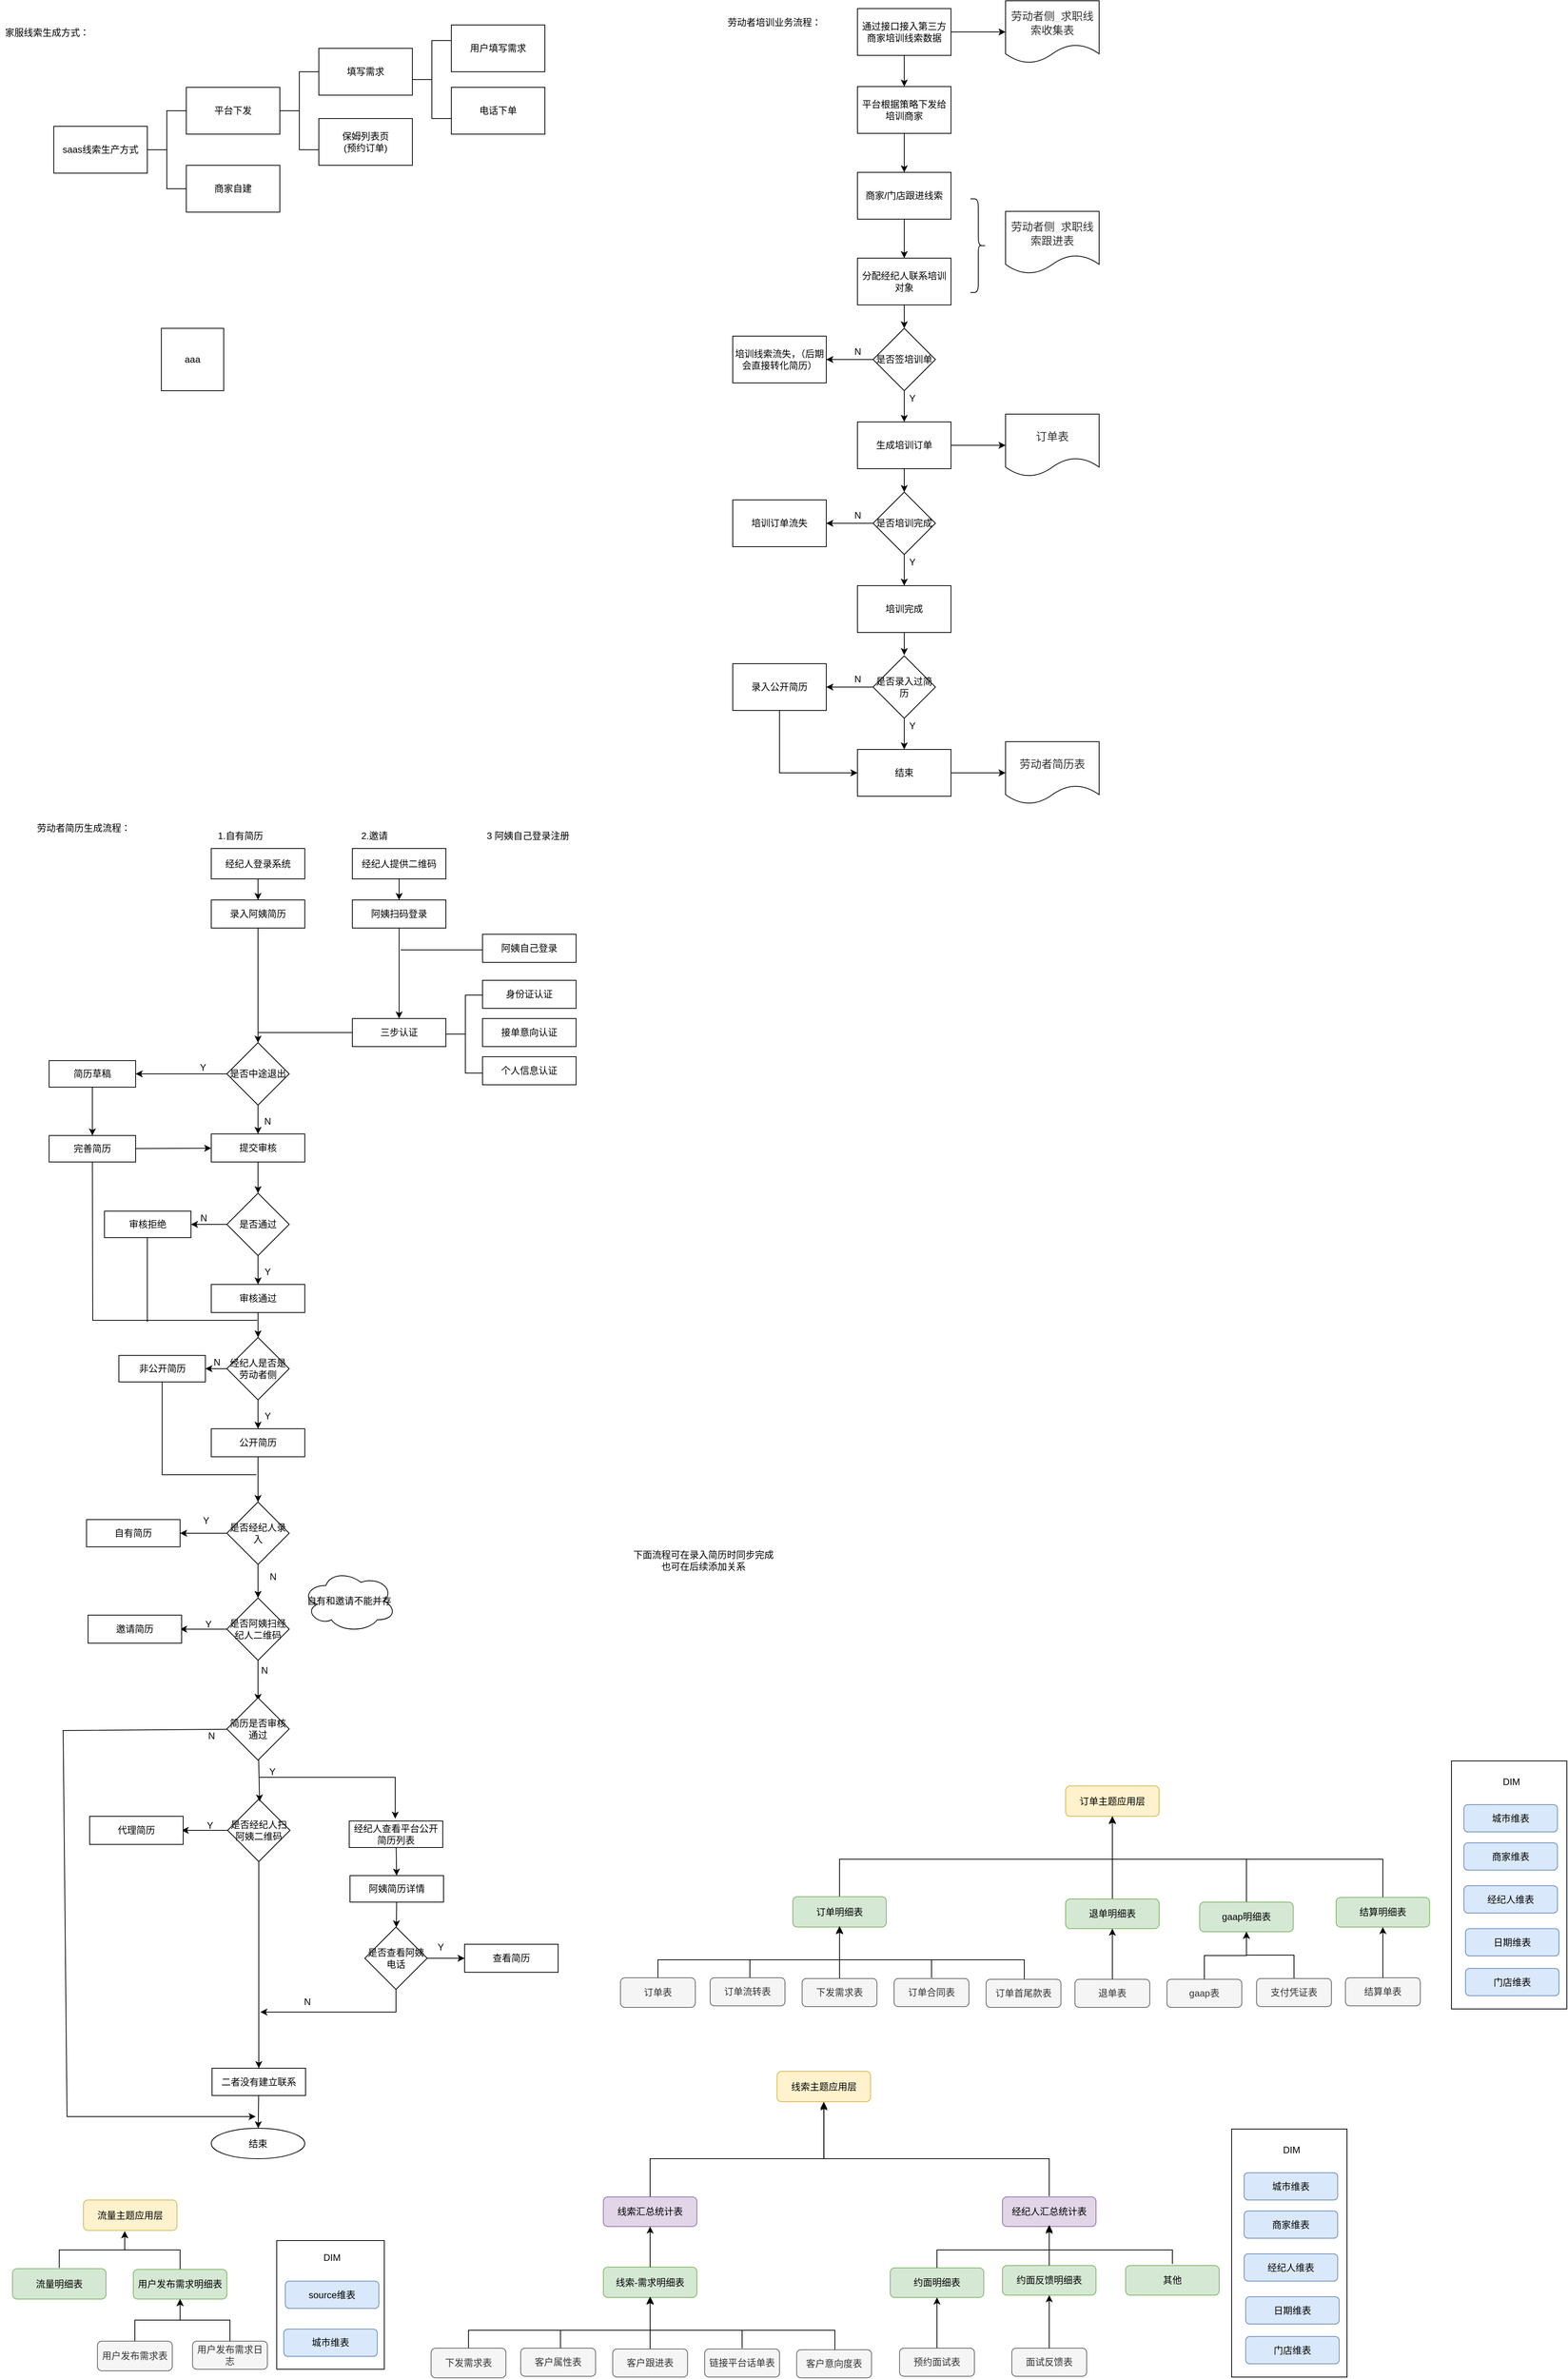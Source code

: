 <mxfile version="20.2.7" type="github" pages="3">
  <diagram id="9er5RW46-mA64O8XQp0p" name="Page-1">
    <mxGraphModel dx="976" dy="633" grid="0" gridSize="10" guides="1" tooltips="1" connect="1" arrows="1" fold="1" page="1" pageScale="1" pageWidth="2339" pageHeight="3300" math="0" shadow="0">
      <root>
        <mxCell id="0" />
        <mxCell id="1" parent="0" />
        <mxCell id="OfepuMnayNndNPJ2Ai6v-22" value="" style="group" parent="1" vertex="1" connectable="0">
          <mxGeometry x="99" y="40" width="630" height="240" as="geometry" />
        </mxCell>
        <mxCell id="OfepuMnayNndNPJ2Ai6v-1" value="saas线索生产方式" style="rounded=0;whiteSpace=wrap;html=1;" parent="OfepuMnayNndNPJ2Ai6v-22" vertex="1">
          <mxGeometry y="130" width="120" height="60" as="geometry" />
        </mxCell>
        <mxCell id="OfepuMnayNndNPJ2Ai6v-2" value="平台下发" style="rounded=0;whiteSpace=wrap;html=1;" parent="OfepuMnayNndNPJ2Ai6v-22" vertex="1">
          <mxGeometry x="170" y="80" width="120" height="60" as="geometry" />
        </mxCell>
        <mxCell id="OfepuMnayNndNPJ2Ai6v-3" value="商家自建" style="rounded=0;whiteSpace=wrap;html=1;" parent="OfepuMnayNndNPJ2Ai6v-22" vertex="1">
          <mxGeometry x="170" y="180" width="120" height="60" as="geometry" />
        </mxCell>
        <mxCell id="OfepuMnayNndNPJ2Ai6v-5" value="" style="strokeWidth=1;html=1;shape=mxgraph.flowchart.annotation_2;align=left;labelPosition=right;pointerEvents=1;" parent="OfepuMnayNndNPJ2Ai6v-22" vertex="1">
          <mxGeometry x="120" y="110" width="50" height="100" as="geometry" />
        </mxCell>
        <mxCell id="OfepuMnayNndNPJ2Ai6v-6" value="填写需求" style="rounded=0;whiteSpace=wrap;html=1;" parent="OfepuMnayNndNPJ2Ai6v-22" vertex="1">
          <mxGeometry x="340" y="30" width="120" height="60" as="geometry" />
        </mxCell>
        <mxCell id="OfepuMnayNndNPJ2Ai6v-7" value="保姆列表页&lt;br&gt;(预约订单)" style="rounded=0;whiteSpace=wrap;html=1;" parent="OfepuMnayNndNPJ2Ai6v-22" vertex="1">
          <mxGeometry x="340" y="120" width="120" height="60" as="geometry" />
        </mxCell>
        <mxCell id="OfepuMnayNndNPJ2Ai6v-8" value="" style="strokeWidth=1;html=1;shape=mxgraph.flowchart.annotation_2;align=left;labelPosition=right;pointerEvents=1;" parent="OfepuMnayNndNPJ2Ai6v-22" vertex="1">
          <mxGeometry x="290" y="60" width="50" height="100" as="geometry" />
        </mxCell>
        <mxCell id="OfepuMnayNndNPJ2Ai6v-9" value="用户填写需求" style="rounded=0;whiteSpace=wrap;html=1;" parent="OfepuMnayNndNPJ2Ai6v-22" vertex="1">
          <mxGeometry x="510" width="120" height="60" as="geometry" />
        </mxCell>
        <mxCell id="OfepuMnayNndNPJ2Ai6v-10" value="电话下单" style="rounded=0;whiteSpace=wrap;html=1;" parent="OfepuMnayNndNPJ2Ai6v-22" vertex="1">
          <mxGeometry x="510" y="80" width="120" height="60" as="geometry" />
        </mxCell>
        <mxCell id="OfepuMnayNndNPJ2Ai6v-11" value="" style="strokeWidth=1;html=1;shape=mxgraph.flowchart.annotation_2;align=left;labelPosition=right;pointerEvents=1;" parent="OfepuMnayNndNPJ2Ai6v-22" vertex="1">
          <mxGeometry x="460" y="20" width="50" height="100" as="geometry" />
        </mxCell>
        <mxCell id="OfepuMnayNndNPJ2Ai6v-23" value="家服线索生成方式：" style="text;html=1;align=center;verticalAlign=middle;resizable=0;points=[];autosize=1;strokeColor=none;" parent="1" vertex="1">
          <mxGeometry x="30" y="40" width="120" height="20" as="geometry" />
        </mxCell>
        <mxCell id="jWoE7ujcPuWihpP76wZ1-42" value="" style="group" parent="1" vertex="1" connectable="0">
          <mxGeometry x="953" y="9" width="487" height="1030" as="geometry" />
        </mxCell>
        <mxCell id="OfepuMnayNndNPJ2Ai6v-24" value="劳动者培训业务流程：" style="text;html=1;align=center;verticalAlign=middle;resizable=0;points=[];autosize=1;strokeColor=none;" parent="jWoE7ujcPuWihpP76wZ1-42" vertex="1">
          <mxGeometry y="18" width="140" height="20" as="geometry" />
        </mxCell>
        <mxCell id="jWoE7ujcPuWihpP76wZ1-3" value="通过接口接入第三方商家培训线索数据" style="rounded=0;whiteSpace=wrap;html=1;" parent="jWoE7ujcPuWihpP76wZ1-42" vertex="1">
          <mxGeometry x="177" y="10" width="120" height="60" as="geometry" />
        </mxCell>
        <mxCell id="jWoE7ujcPuWihpP76wZ1-5" value="平台根据策略下发给培训商家" style="whiteSpace=wrap;html=1;rounded=0;" parent="jWoE7ujcPuWihpP76wZ1-42" vertex="1">
          <mxGeometry x="177" y="110" width="120" height="60" as="geometry" />
        </mxCell>
        <mxCell id="jWoE7ujcPuWihpP76wZ1-1" value="" style="edgeStyle=orthogonalEdgeStyle;rounded=0;orthogonalLoop=1;jettySize=auto;html=1;" parent="jWoE7ujcPuWihpP76wZ1-42" source="jWoE7ujcPuWihpP76wZ1-3" target="jWoE7ujcPuWihpP76wZ1-5" edge="1">
          <mxGeometry relative="1" as="geometry" />
        </mxCell>
        <mxCell id="jWoE7ujcPuWihpP76wZ1-8" value="商家/门店跟进线索" style="whiteSpace=wrap;html=1;rounded=0;" parent="jWoE7ujcPuWihpP76wZ1-42" vertex="1">
          <mxGeometry x="177" y="220" width="120" height="60" as="geometry" />
        </mxCell>
        <mxCell id="jWoE7ujcPuWihpP76wZ1-4" value="" style="edgeStyle=orthogonalEdgeStyle;rounded=0;orthogonalLoop=1;jettySize=auto;html=1;" parent="jWoE7ujcPuWihpP76wZ1-42" source="jWoE7ujcPuWihpP76wZ1-5" target="jWoE7ujcPuWihpP76wZ1-8" edge="1">
          <mxGeometry relative="1" as="geometry" />
        </mxCell>
        <mxCell id="jWoE7ujcPuWihpP76wZ1-9" value="" style="edgeStyle=orthogonalEdgeStyle;rounded=0;orthogonalLoop=1;jettySize=auto;html=1;" parent="jWoE7ujcPuWihpP76wZ1-42" source="jWoE7ujcPuWihpP76wZ1-11" edge="1">
          <mxGeometry relative="1" as="geometry">
            <mxPoint x="237" y="420" as="targetPoint" />
          </mxGeometry>
        </mxCell>
        <mxCell id="jWoE7ujcPuWihpP76wZ1-11" value="分配经纪人联系培训对象" style="whiteSpace=wrap;html=1;rounded=0;" parent="jWoE7ujcPuWihpP76wZ1-42" vertex="1">
          <mxGeometry x="177" y="330" width="120" height="60" as="geometry" />
        </mxCell>
        <mxCell id="jWoE7ujcPuWihpP76wZ1-6" value="" style="edgeStyle=orthogonalEdgeStyle;rounded=0;orthogonalLoop=1;jettySize=auto;html=1;" parent="jWoE7ujcPuWihpP76wZ1-42" source="jWoE7ujcPuWihpP76wZ1-8" target="jWoE7ujcPuWihpP76wZ1-11" edge="1">
          <mxGeometry relative="1" as="geometry" />
        </mxCell>
        <mxCell id="jWoE7ujcPuWihpP76wZ1-14" value="是否签培训单" style="rhombus;whiteSpace=wrap;html=1;" parent="jWoE7ujcPuWihpP76wZ1-42" vertex="1">
          <mxGeometry x="197" y="420" width="80" height="80" as="geometry" />
        </mxCell>
        <mxCell id="jWoE7ujcPuWihpP76wZ1-15" value="培训线索流失，（后期会直接转化简历）" style="whiteSpace=wrap;html=1;" parent="jWoE7ujcPuWihpP76wZ1-42" vertex="1">
          <mxGeometry x="17" y="430" width="120" height="60" as="geometry" />
        </mxCell>
        <mxCell id="jWoE7ujcPuWihpP76wZ1-12" value="" style="edgeStyle=orthogonalEdgeStyle;rounded=0;orthogonalLoop=1;jettySize=auto;html=1;" parent="jWoE7ujcPuWihpP76wZ1-42" source="jWoE7ujcPuWihpP76wZ1-14" target="jWoE7ujcPuWihpP76wZ1-15" edge="1">
          <mxGeometry relative="1" as="geometry" />
        </mxCell>
        <mxCell id="jWoE7ujcPuWihpP76wZ1-16" value="N" style="text;html=1;align=center;verticalAlign=middle;resizable=0;points=[];autosize=1;strokeColor=none;" parent="jWoE7ujcPuWihpP76wZ1-42" vertex="1">
          <mxGeometry x="167" y="440" width="20" height="20" as="geometry" />
        </mxCell>
        <mxCell id="jWoE7ujcPuWihpP76wZ1-18" value="生成培训订单" style="whiteSpace=wrap;html=1;" parent="jWoE7ujcPuWihpP76wZ1-42" vertex="1">
          <mxGeometry x="177" y="540" width="120" height="60" as="geometry" />
        </mxCell>
        <mxCell id="jWoE7ujcPuWihpP76wZ1-13" value="" style="edgeStyle=orthogonalEdgeStyle;rounded=0;orthogonalLoop=1;jettySize=auto;html=1;" parent="jWoE7ujcPuWihpP76wZ1-42" source="jWoE7ujcPuWihpP76wZ1-14" target="jWoE7ujcPuWihpP76wZ1-18" edge="1">
          <mxGeometry relative="1" as="geometry" />
        </mxCell>
        <mxCell id="jWoE7ujcPuWihpP76wZ1-19" value="Y&lt;br&gt;" style="text;html=1;align=center;verticalAlign=middle;resizable=0;points=[];autosize=1;strokeColor=none;" parent="jWoE7ujcPuWihpP76wZ1-42" vertex="1">
          <mxGeometry x="237" y="500" width="20" height="20" as="geometry" />
        </mxCell>
        <mxCell id="jWoE7ujcPuWihpP76wZ1-20" value="" style="edgeStyle=orthogonalEdgeStyle;rounded=0;orthogonalLoop=1;jettySize=auto;html=1;" parent="jWoE7ujcPuWihpP76wZ1-42" edge="1">
          <mxGeometry relative="1" as="geometry">
            <mxPoint x="237" y="600" as="sourcePoint" />
            <mxPoint x="237" y="630" as="targetPoint" />
          </mxGeometry>
        </mxCell>
        <mxCell id="jWoE7ujcPuWihpP76wZ1-23" value="是否培训完成" style="rhombus;whiteSpace=wrap;html=1;" parent="jWoE7ujcPuWihpP76wZ1-42" vertex="1">
          <mxGeometry x="197" y="630" width="80" height="80" as="geometry" />
        </mxCell>
        <mxCell id="jWoE7ujcPuWihpP76wZ1-24" value="培训订单流失" style="whiteSpace=wrap;html=1;" parent="jWoE7ujcPuWihpP76wZ1-42" vertex="1">
          <mxGeometry x="17" y="640" width="120" height="60" as="geometry" />
        </mxCell>
        <mxCell id="jWoE7ujcPuWihpP76wZ1-21" value="" style="edgeStyle=orthogonalEdgeStyle;rounded=0;orthogonalLoop=1;jettySize=auto;html=1;" parent="jWoE7ujcPuWihpP76wZ1-42" source="jWoE7ujcPuWihpP76wZ1-23" target="jWoE7ujcPuWihpP76wZ1-24" edge="1">
          <mxGeometry relative="1" as="geometry" />
        </mxCell>
        <mxCell id="jWoE7ujcPuWihpP76wZ1-25" value="N" style="text;html=1;align=center;verticalAlign=middle;resizable=0;points=[];autosize=1;strokeColor=none;" parent="jWoE7ujcPuWihpP76wZ1-42" vertex="1">
          <mxGeometry x="167" y="650" width="20" height="20" as="geometry" />
        </mxCell>
        <mxCell id="jWoE7ujcPuWihpP76wZ1-27" value="培训完成" style="whiteSpace=wrap;html=1;" parent="jWoE7ujcPuWihpP76wZ1-42" vertex="1">
          <mxGeometry x="177" y="750" width="120" height="60" as="geometry" />
        </mxCell>
        <mxCell id="jWoE7ujcPuWihpP76wZ1-22" value="" style="edgeStyle=orthogonalEdgeStyle;rounded=0;orthogonalLoop=1;jettySize=auto;html=1;" parent="jWoE7ujcPuWihpP76wZ1-42" source="jWoE7ujcPuWihpP76wZ1-23" target="jWoE7ujcPuWihpP76wZ1-27" edge="1">
          <mxGeometry relative="1" as="geometry" />
        </mxCell>
        <mxCell id="jWoE7ujcPuWihpP76wZ1-28" value="Y&lt;br&gt;" style="text;html=1;align=center;verticalAlign=middle;resizable=0;points=[];autosize=1;strokeColor=none;" parent="jWoE7ujcPuWihpP76wZ1-42" vertex="1">
          <mxGeometry x="237" y="710" width="20" height="20" as="geometry" />
        </mxCell>
        <mxCell id="jWoE7ujcPuWihpP76wZ1-31" value="是否录入过简历" style="rhombus;whiteSpace=wrap;html=1;" parent="jWoE7ujcPuWihpP76wZ1-42" vertex="1">
          <mxGeometry x="197" y="840" width="80" height="80" as="geometry" />
        </mxCell>
        <mxCell id="jWoE7ujcPuWihpP76wZ1-33" value="录入公开简历" style="whiteSpace=wrap;html=1;" parent="jWoE7ujcPuWihpP76wZ1-42" vertex="1">
          <mxGeometry x="17" y="850" width="120" height="60" as="geometry" />
        </mxCell>
        <mxCell id="jWoE7ujcPuWihpP76wZ1-29" value="" style="edgeStyle=orthogonalEdgeStyle;rounded=0;orthogonalLoop=1;jettySize=auto;html=1;" parent="jWoE7ujcPuWihpP76wZ1-42" source="jWoE7ujcPuWihpP76wZ1-31" target="jWoE7ujcPuWihpP76wZ1-33" edge="1">
          <mxGeometry relative="1" as="geometry" />
        </mxCell>
        <mxCell id="jWoE7ujcPuWihpP76wZ1-34" value="N" style="text;html=1;align=center;verticalAlign=middle;resizable=0;points=[];autosize=1;strokeColor=none;" parent="jWoE7ujcPuWihpP76wZ1-42" vertex="1">
          <mxGeometry x="167" y="860" width="20" height="20" as="geometry" />
        </mxCell>
        <mxCell id="jWoE7ujcPuWihpP76wZ1-36" value="结束" style="whiteSpace=wrap;html=1;" parent="jWoE7ujcPuWihpP76wZ1-42" vertex="1">
          <mxGeometry x="177" y="960" width="120" height="60" as="geometry" />
        </mxCell>
        <mxCell id="jWoE7ujcPuWihpP76wZ1-30" value="" style="edgeStyle=orthogonalEdgeStyle;rounded=0;orthogonalLoop=1;jettySize=auto;html=1;" parent="jWoE7ujcPuWihpP76wZ1-42" source="jWoE7ujcPuWihpP76wZ1-31" target="jWoE7ujcPuWihpP76wZ1-36" edge="1">
          <mxGeometry relative="1" as="geometry" />
        </mxCell>
        <mxCell id="jWoE7ujcPuWihpP76wZ1-32" style="edgeStyle=orthogonalEdgeStyle;rounded=0;orthogonalLoop=1;jettySize=auto;html=1;exitX=0.5;exitY=1;exitDx=0;exitDy=0;entryX=0;entryY=0.5;entryDx=0;entryDy=0;" parent="jWoE7ujcPuWihpP76wZ1-42" source="jWoE7ujcPuWihpP76wZ1-33" target="jWoE7ujcPuWihpP76wZ1-36" edge="1">
          <mxGeometry relative="1" as="geometry" />
        </mxCell>
        <mxCell id="jWoE7ujcPuWihpP76wZ1-37" value="Y&lt;br&gt;" style="text;html=1;align=center;verticalAlign=middle;resizable=0;points=[];autosize=1;strokeColor=none;" parent="jWoE7ujcPuWihpP76wZ1-42" vertex="1">
          <mxGeometry x="237" y="920" width="20" height="20" as="geometry" />
        </mxCell>
        <mxCell id="jWoE7ujcPuWihpP76wZ1-26" value="" style="edgeStyle=orthogonalEdgeStyle;rounded=0;orthogonalLoop=1;jettySize=auto;html=1;" parent="jWoE7ujcPuWihpP76wZ1-42" source="jWoE7ujcPuWihpP76wZ1-27" edge="1">
          <mxGeometry relative="1" as="geometry">
            <mxPoint x="237" y="839" as="targetPoint" />
          </mxGeometry>
        </mxCell>
        <mxCell id="jWoE7ujcPuWihpP76wZ1-38" value="&lt;span style=&quot;color: rgb(51 , 51 , 51) ; font-family: &amp;#34;robotodraft&amp;#34; , &amp;#34;helvetica neue&amp;#34; , &amp;#34;helvetica&amp;#34; , &amp;#34;pingfang sc&amp;#34; , &amp;#34;nimbus sans l&amp;#34; , &amp;#34;arial&amp;#34; , &amp;#34;liberation sans&amp;#34; , &amp;#34;hiragino sans gb&amp;#34; , &amp;#34;sour    ce han sans cn normal&amp;#34; , &amp;#34;microsoft yahei&amp;#34; , &amp;#34;wenquanyi micro hei&amp;#34; , &amp;#34;wenquanyi zen hei&amp;#34; , &amp;#34;st heiti&amp;#34; , &amp;#34;simhei&amp;#34; , &amp;#34;wenquanyi zen hei sharp&amp;#34; , sans-serif ; font-size: 14px ; background-color: rgb(255 , 255 , 255)&quot;&gt;劳动者侧_求职线索收集表&lt;/span&gt;" style="shape=document;whiteSpace=wrap;html=1;boundedLbl=1;" parent="jWoE7ujcPuWihpP76wZ1-42" vertex="1">
          <mxGeometry x="367" width="120" height="80" as="geometry" />
        </mxCell>
        <mxCell id="jWoE7ujcPuWihpP76wZ1-2" style="edgeStyle=none;rounded=0;orthogonalLoop=1;jettySize=auto;html=1;exitX=1;exitY=0.5;exitDx=0;exitDy=0;entryX=0;entryY=0.5;entryDx=0;entryDy=0;" parent="jWoE7ujcPuWihpP76wZ1-42" source="jWoE7ujcPuWihpP76wZ1-3" target="jWoE7ujcPuWihpP76wZ1-38" edge="1">
          <mxGeometry relative="1" as="geometry" />
        </mxCell>
        <mxCell id="jWoE7ujcPuWihpP76wZ1-39" value="&lt;span style=&quot;color: rgb(51 , 51 , 51) ; font-family: &amp;#34;robotodraft&amp;#34; , &amp;#34;helvetica neue&amp;#34; , &amp;#34;helvetica&amp;#34; , &amp;#34;pingfang sc&amp;#34; , &amp;#34;nimbus sans l&amp;#34; , &amp;#34;arial&amp;#34; , &amp;#34;liberation sans&amp;#34; , &amp;#34;hiragino sans gb&amp;#34; , &amp;#34;sour    ce han sans cn normal&amp;#34; , &amp;#34;microsoft yahei&amp;#34; , &amp;#34;wenquanyi micro hei&amp;#34; , &amp;#34;wenquanyi zen hei&amp;#34; , &amp;#34;st heiti&amp;#34; , &amp;#34;simhei&amp;#34; , &amp;#34;wenquanyi zen hei sharp&amp;#34; , sans-serif ; font-size: 14px ; background-color: rgb(255 , 255 , 255)&quot;&gt;劳动者侧_求职线索跟进表&lt;/span&gt;" style="shape=document;whiteSpace=wrap;html=1;boundedLbl=1;" parent="jWoE7ujcPuWihpP76wZ1-42" vertex="1">
          <mxGeometry x="367" y="270" width="120" height="80" as="geometry" />
        </mxCell>
        <mxCell id="jWoE7ujcPuWihpP76wZ1-40" value="&lt;span style=&quot;color: rgb(51 , 51 , 51) ; font-family: &amp;#34;robotodraft&amp;#34; , &amp;#34;helvetica neue&amp;#34; , &amp;#34;helvetica&amp;#34; , &amp;#34;pingfang sc&amp;#34; , &amp;#34;nimbus sans l&amp;#34; , &amp;#34;arial&amp;#34; , &amp;#34;liberation sans&amp;#34; , &amp;#34;hiragino sans gb&amp;#34; , &amp;#34;sour    ce han sans cn normal&amp;#34; , &amp;#34;microsoft yahei&amp;#34; , &amp;#34;wenquanyi micro hei&amp;#34; , &amp;#34;wenquanyi zen hei&amp;#34; , &amp;#34;st heiti&amp;#34; , &amp;#34;simhei&amp;#34; , &amp;#34;wenquanyi zen hei sharp&amp;#34; , sans-serif ; font-size: 14px ; background-color: rgb(255 , 255 , 255)&quot;&gt;订单表&lt;/span&gt;" style="shape=document;whiteSpace=wrap;html=1;boundedLbl=1;" parent="jWoE7ujcPuWihpP76wZ1-42" vertex="1">
          <mxGeometry x="367" y="530" width="120" height="80" as="geometry" />
        </mxCell>
        <mxCell id="jWoE7ujcPuWihpP76wZ1-17" value="" style="edgeStyle=none;rounded=0;orthogonalLoop=1;jettySize=auto;html=1;" parent="jWoE7ujcPuWihpP76wZ1-42" source="jWoE7ujcPuWihpP76wZ1-18" target="jWoE7ujcPuWihpP76wZ1-40" edge="1">
          <mxGeometry relative="1" as="geometry" />
        </mxCell>
        <mxCell id="jWoE7ujcPuWihpP76wZ1-41" value="&lt;span style=&quot;color: rgb(51 , 51 , 51) ; font-family: &amp;#34;robotodraft&amp;#34; , &amp;#34;helvetica neue&amp;#34; , &amp;#34;helvetica&amp;#34; , &amp;#34;pingfang sc&amp;#34; , &amp;#34;nimbus sans l&amp;#34; , &amp;#34;arial&amp;#34; , &amp;#34;liberation sans&amp;#34; , &amp;#34;hiragino sans gb&amp;#34; , &amp;#34;sour    ce han sans cn normal&amp;#34; , &amp;#34;microsoft yahei&amp;#34; , &amp;#34;wenquanyi micro hei&amp;#34; , &amp;#34;wenquanyi zen hei&amp;#34; , &amp;#34;st heiti&amp;#34; , &amp;#34;simhei&amp;#34; , &amp;#34;wenquanyi zen hei sharp&amp;#34; , sans-serif ; font-size: 14px ; background-color: rgb(255 , 255 , 255)&quot;&gt;劳动者简历表&lt;/span&gt;" style="shape=document;whiteSpace=wrap;html=1;boundedLbl=1;" parent="jWoE7ujcPuWihpP76wZ1-42" vertex="1">
          <mxGeometry x="367" y="950" width="120" height="80" as="geometry" />
        </mxCell>
        <mxCell id="jWoE7ujcPuWihpP76wZ1-35" value="" style="edgeStyle=none;rounded=0;orthogonalLoop=1;jettySize=auto;html=1;" parent="jWoE7ujcPuWihpP76wZ1-42" source="jWoE7ujcPuWihpP76wZ1-36" target="jWoE7ujcPuWihpP76wZ1-41" edge="1">
          <mxGeometry relative="1" as="geometry" />
        </mxCell>
        <mxCell id="t94Ltg6bgHI9p4h5GBrI-1" value="" style="shape=curlyBracket;whiteSpace=wrap;html=1;rounded=1;flipH=1;strokeWidth=1;" parent="jWoE7ujcPuWihpP76wZ1-42" vertex="1">
          <mxGeometry x="322" y="254" width="20" height="120" as="geometry" />
        </mxCell>
        <mxCell id="jWoE7ujcPuWihpP76wZ1-43" value="劳动者简历生成流程：&lt;br&gt;" style="text;html=1;align=center;verticalAlign=middle;resizable=0;points=[];autosize=1;strokeColor=none;" parent="1" vertex="1">
          <mxGeometry x="72" y="1061" width="130" height="18" as="geometry" />
        </mxCell>
        <mxCell id="jWoE7ujcPuWihpP76wZ1-47" value="" style="edgeStyle=none;rounded=0;orthogonalLoop=1;jettySize=auto;html=1;" parent="1" source="jWoE7ujcPuWihpP76wZ1-44" target="jWoE7ujcPuWihpP76wZ1-46" edge="1">
          <mxGeometry relative="1" as="geometry" />
        </mxCell>
        <mxCell id="jWoE7ujcPuWihpP76wZ1-44" value="经纪人登录系统" style="rounded=0;whiteSpace=wrap;html=1;" parent="1" vertex="1">
          <mxGeometry x="301" y="1096" width="120" height="39" as="geometry" />
        </mxCell>
        <mxCell id="jWoE7ujcPuWihpP76wZ1-45" value="1.自有简历" style="text;html=1;align=center;verticalAlign=middle;resizable=0;points=[];autosize=1;strokeColor=none;" parent="1" vertex="1">
          <mxGeometry x="304" y="1071" width="68" height="18" as="geometry" />
        </mxCell>
        <mxCell id="jWoE7ujcPuWihpP76wZ1-54" value="" style="edgeStyle=none;rounded=0;orthogonalLoop=1;jettySize=auto;html=1;" parent="1" source="jWoE7ujcPuWihpP76wZ1-46" target="jWoE7ujcPuWihpP76wZ1-50" edge="1">
          <mxGeometry relative="1" as="geometry" />
        </mxCell>
        <mxCell id="jWoE7ujcPuWihpP76wZ1-46" value="录入阿姨简历" style="rounded=0;whiteSpace=wrap;html=1;" parent="1" vertex="1">
          <mxGeometry x="301" y="1162" width="120" height="36" as="geometry" />
        </mxCell>
        <mxCell id="jWoE7ujcPuWihpP76wZ1-52" value="" style="edgeStyle=none;rounded=0;orthogonalLoop=1;jettySize=auto;html=1;" parent="1" source="jWoE7ujcPuWihpP76wZ1-50" target="jWoE7ujcPuWihpP76wZ1-51" edge="1">
          <mxGeometry relative="1" as="geometry" />
        </mxCell>
        <mxCell id="jWoE7ujcPuWihpP76wZ1-59" value="" style="edgeStyle=none;rounded=0;orthogonalLoop=1;jettySize=auto;html=1;" parent="1" source="jWoE7ujcPuWihpP76wZ1-50" target="jWoE7ujcPuWihpP76wZ1-58" edge="1">
          <mxGeometry relative="1" as="geometry" />
        </mxCell>
        <mxCell id="jWoE7ujcPuWihpP76wZ1-50" value="是否中途退出" style="rhombus;whiteSpace=wrap;html=1;" parent="1" vertex="1">
          <mxGeometry x="321" y="1345" width="80" height="80" as="geometry" />
        </mxCell>
        <mxCell id="jWoE7ujcPuWihpP76wZ1-88" value="" style="edgeStyle=none;rounded=0;orthogonalLoop=1;jettySize=auto;html=1;" parent="1" source="jWoE7ujcPuWihpP76wZ1-51" target="jWoE7ujcPuWihpP76wZ1-85" edge="1">
          <mxGeometry relative="1" as="geometry" />
        </mxCell>
        <mxCell id="jWoE7ujcPuWihpP76wZ1-51" value="简历草稿" style="rounded=0;whiteSpace=wrap;html=1;" parent="1" vertex="1">
          <mxGeometry x="93" y="1368" width="111" height="34" as="geometry" />
        </mxCell>
        <mxCell id="jWoE7ujcPuWihpP76wZ1-53" value="Y" style="text;html=1;align=center;verticalAlign=middle;resizable=0;points=[];autosize=1;strokeColor=none;" parent="1" vertex="1">
          <mxGeometry x="281" y="1368" width="18" height="18" as="geometry" />
        </mxCell>
        <mxCell id="jWoE7ujcPuWihpP76wZ1-69" value="" style="edgeStyle=none;rounded=0;orthogonalLoop=1;jettySize=auto;html=1;" parent="1" source="jWoE7ujcPuWihpP76wZ1-58" target="jWoE7ujcPuWihpP76wZ1-63" edge="1">
          <mxGeometry relative="1" as="geometry" />
        </mxCell>
        <mxCell id="jWoE7ujcPuWihpP76wZ1-58" value="提交审核" style="rounded=0;whiteSpace=wrap;html=1;" parent="1" vertex="1">
          <mxGeometry x="301" y="1462" width="120" height="36" as="geometry" />
        </mxCell>
        <mxCell id="jWoE7ujcPuWihpP76wZ1-60" value="N" style="text;html=1;align=center;verticalAlign=middle;resizable=0;points=[];autosize=1;strokeColor=none;" parent="1" vertex="1">
          <mxGeometry x="363" y="1437" width="19" height="18" as="geometry" />
        </mxCell>
        <mxCell id="jWoE7ujcPuWihpP76wZ1-61" value="" style="edgeStyle=none;rounded=0;orthogonalLoop=1;jettySize=auto;html=1;" parent="1" source="jWoE7ujcPuWihpP76wZ1-63" target="jWoE7ujcPuWihpP76wZ1-64" edge="1">
          <mxGeometry relative="1" as="geometry" />
        </mxCell>
        <mxCell id="jWoE7ujcPuWihpP76wZ1-62" value="" style="edgeStyle=none;rounded=0;orthogonalLoop=1;jettySize=auto;html=1;" parent="1" source="jWoE7ujcPuWihpP76wZ1-63" target="jWoE7ujcPuWihpP76wZ1-66" edge="1">
          <mxGeometry relative="1" as="geometry" />
        </mxCell>
        <mxCell id="jWoE7ujcPuWihpP76wZ1-63" value="是否通过" style="rhombus;whiteSpace=wrap;html=1;" parent="1" vertex="1">
          <mxGeometry x="321" y="1538" width="80" height="80" as="geometry" />
        </mxCell>
        <mxCell id="jWoE7ujcPuWihpP76wZ1-64" value="审核拒绝" style="rounded=0;whiteSpace=wrap;html=1;" parent="1" vertex="1">
          <mxGeometry x="164" y="1561" width="111" height="34" as="geometry" />
        </mxCell>
        <mxCell id="jWoE7ujcPuWihpP76wZ1-65" value="N" style="text;html=1;align=center;verticalAlign=middle;resizable=0;points=[];autosize=1;strokeColor=none;" parent="1" vertex="1">
          <mxGeometry x="281" y="1561" width="19" height="18" as="geometry" />
        </mxCell>
        <mxCell id="jWoE7ujcPuWihpP76wZ1-77" value="" style="edgeStyle=none;rounded=0;orthogonalLoop=1;jettySize=auto;html=1;" parent="1" source="jWoE7ujcPuWihpP76wZ1-66" target="jWoE7ujcPuWihpP76wZ1-72" edge="1">
          <mxGeometry relative="1" as="geometry" />
        </mxCell>
        <mxCell id="jWoE7ujcPuWihpP76wZ1-66" value="审核通过" style="rounded=0;whiteSpace=wrap;html=1;" parent="1" vertex="1">
          <mxGeometry x="301" y="1655" width="120" height="36" as="geometry" />
        </mxCell>
        <mxCell id="jWoE7ujcPuWihpP76wZ1-67" value="Y" style="text;html=1;align=center;verticalAlign=middle;resizable=0;points=[];autosize=1;strokeColor=none;" parent="1" vertex="1">
          <mxGeometry x="364" y="1630" width="18" height="18" as="geometry" />
        </mxCell>
        <mxCell id="jWoE7ujcPuWihpP76wZ1-70" value="" style="edgeStyle=none;rounded=0;orthogonalLoop=1;jettySize=auto;html=1;" parent="1" source="jWoE7ujcPuWihpP76wZ1-72" target="jWoE7ujcPuWihpP76wZ1-73" edge="1">
          <mxGeometry relative="1" as="geometry" />
        </mxCell>
        <mxCell id="jWoE7ujcPuWihpP76wZ1-71" value="" style="edgeStyle=none;rounded=0;orthogonalLoop=1;jettySize=auto;html=1;" parent="1" source="jWoE7ujcPuWihpP76wZ1-72" target="jWoE7ujcPuWihpP76wZ1-75" edge="1">
          <mxGeometry relative="1" as="geometry" />
        </mxCell>
        <mxCell id="jWoE7ujcPuWihpP76wZ1-72" value="经纪人是否是劳动者侧" style="rhombus;whiteSpace=wrap;html=1;" parent="1" vertex="1">
          <mxGeometry x="321" y="1723" width="80" height="80" as="geometry" />
        </mxCell>
        <mxCell id="jWoE7ujcPuWihpP76wZ1-73" value="非公开简历" style="rounded=0;whiteSpace=wrap;html=1;" parent="1" vertex="1">
          <mxGeometry x="182.5" y="1746" width="111" height="34" as="geometry" />
        </mxCell>
        <mxCell id="jWoE7ujcPuWihpP76wZ1-74" value="N" style="text;html=1;align=center;verticalAlign=middle;resizable=0;points=[];autosize=1;strokeColor=none;" parent="1" vertex="1">
          <mxGeometry x="298" y="1746" width="19" height="18" as="geometry" />
        </mxCell>
        <mxCell id="jWoE7ujcPuWihpP76wZ1-116" value="" style="edgeStyle=none;rounded=0;orthogonalLoop=1;jettySize=auto;html=1;" parent="1" source="jWoE7ujcPuWihpP76wZ1-75" target="jWoE7ujcPuWihpP76wZ1-115" edge="1">
          <mxGeometry relative="1" as="geometry" />
        </mxCell>
        <mxCell id="jWoE7ujcPuWihpP76wZ1-75" value="公开简历" style="rounded=0;whiteSpace=wrap;html=1;" parent="1" vertex="1">
          <mxGeometry x="301" y="1840" width="120" height="36" as="geometry" />
        </mxCell>
        <mxCell id="jWoE7ujcPuWihpP76wZ1-76" value="Y" style="text;html=1;align=center;verticalAlign=middle;resizable=0;points=[];autosize=1;strokeColor=none;" parent="1" vertex="1">
          <mxGeometry x="364" y="1815" width="18" height="18" as="geometry" />
        </mxCell>
        <mxCell id="jWoE7ujcPuWihpP76wZ1-84" value="" style="endArrow=none;html=1;" parent="1" edge="1">
          <mxGeometry width="50" height="50" relative="1" as="geometry">
            <mxPoint x="219" y="1703" as="sourcePoint" />
            <mxPoint x="219" y="1595" as="targetPoint" />
          </mxGeometry>
        </mxCell>
        <mxCell id="jWoE7ujcPuWihpP76wZ1-89" value="" style="edgeStyle=none;rounded=0;orthogonalLoop=1;jettySize=auto;html=1;" parent="1" source="jWoE7ujcPuWihpP76wZ1-85" target="jWoE7ujcPuWihpP76wZ1-58" edge="1">
          <mxGeometry relative="1" as="geometry" />
        </mxCell>
        <mxCell id="jWoE7ujcPuWihpP76wZ1-85" value="完善简历" style="rounded=0;whiteSpace=wrap;html=1;" parent="1" vertex="1">
          <mxGeometry x="93" y="1464" width="111" height="34" as="geometry" />
        </mxCell>
        <mxCell id="jWoE7ujcPuWihpP76wZ1-92" value="2.邀请" style="text;html=1;align=center;verticalAlign=middle;resizable=0;points=[];autosize=1;strokeColor=none;" parent="1" vertex="1">
          <mxGeometry x="488" y="1071" width="44" height="18" as="geometry" />
        </mxCell>
        <mxCell id="jWoE7ujcPuWihpP76wZ1-97" value="" style="edgeStyle=none;rounded=0;orthogonalLoop=1;jettySize=auto;html=1;" parent="1" source="jWoE7ujcPuWihpP76wZ1-95" target="jWoE7ujcPuWihpP76wZ1-96" edge="1">
          <mxGeometry relative="1" as="geometry" />
        </mxCell>
        <mxCell id="jWoE7ujcPuWihpP76wZ1-95" value="经纪人提供二维码" style="rounded=0;whiteSpace=wrap;html=1;" parent="1" vertex="1">
          <mxGeometry x="482" y="1096" width="120" height="39" as="geometry" />
        </mxCell>
        <mxCell id="jWoE7ujcPuWihpP76wZ1-103" value="" style="edgeStyle=none;rounded=0;orthogonalLoop=1;jettySize=auto;html=1;" parent="1" source="jWoE7ujcPuWihpP76wZ1-96" target="jWoE7ujcPuWihpP76wZ1-98" edge="1">
          <mxGeometry relative="1" as="geometry" />
        </mxCell>
        <mxCell id="jWoE7ujcPuWihpP76wZ1-96" value="阿姨扫码登录" style="rounded=0;whiteSpace=wrap;html=1;" parent="1" vertex="1">
          <mxGeometry x="482" y="1162" width="120" height="36" as="geometry" />
        </mxCell>
        <mxCell id="jWoE7ujcPuWihpP76wZ1-98" value="三步认证" style="rounded=0;whiteSpace=wrap;html=1;" parent="1" vertex="1">
          <mxGeometry x="482" y="1314" width="120" height="36" as="geometry" />
        </mxCell>
        <mxCell id="jWoE7ujcPuWihpP76wZ1-99" value="" style="strokeWidth=1;html=1;shape=mxgraph.flowchart.annotation_2;align=left;labelPosition=right;pointerEvents=1;" parent="1" vertex="1">
          <mxGeometry x="602" y="1284" width="50" height="100" as="geometry" />
        </mxCell>
        <mxCell id="jWoE7ujcPuWihpP76wZ1-100" value="身份证认证" style="rounded=0;whiteSpace=wrap;html=1;" parent="1" vertex="1">
          <mxGeometry x="649" y="1265" width="120" height="36" as="geometry" />
        </mxCell>
        <mxCell id="jWoE7ujcPuWihpP76wZ1-101" value="接单意向认证" style="rounded=0;whiteSpace=wrap;html=1;" parent="1" vertex="1">
          <mxGeometry x="649" y="1314" width="120" height="36" as="geometry" />
        </mxCell>
        <mxCell id="jWoE7ujcPuWihpP76wZ1-102" value="个人信息认证" style="rounded=0;whiteSpace=wrap;html=1;" parent="1" vertex="1">
          <mxGeometry x="649" y="1363" width="120" height="36" as="geometry" />
        </mxCell>
        <mxCell id="jWoE7ujcPuWihpP76wZ1-104" value="" style="endArrow=none;html=1;" parent="1" edge="1">
          <mxGeometry width="50" height="50" relative="1" as="geometry">
            <mxPoint x="361" y="1332" as="sourcePoint" />
            <mxPoint x="482" y="1332" as="targetPoint" />
          </mxGeometry>
        </mxCell>
        <mxCell id="jWoE7ujcPuWihpP76wZ1-105" value="3 阿姨自己登录注册" style="text;html=1;align=center;verticalAlign=middle;resizable=0;points=[];autosize=1;strokeColor=none;" parent="1" vertex="1">
          <mxGeometry x="649" y="1071" width="116" height="18" as="geometry" />
        </mxCell>
        <mxCell id="jWoE7ujcPuWihpP76wZ1-106" value="阿姨自己登录" style="rounded=0;whiteSpace=wrap;html=1;" parent="1" vertex="1">
          <mxGeometry x="649" y="1206" width="120" height="36" as="geometry" />
        </mxCell>
        <mxCell id="jWoE7ujcPuWihpP76wZ1-107" value="" style="endArrow=none;html=1;" parent="1" edge="1">
          <mxGeometry width="50" height="50" relative="1" as="geometry">
            <mxPoint x="544" y="1226" as="sourcePoint" />
            <mxPoint x="649" y="1226" as="targetPoint" />
          </mxGeometry>
        </mxCell>
        <mxCell id="jWoE7ujcPuWihpP76wZ1-118" value="" style="edgeStyle=none;rounded=0;orthogonalLoop=1;jettySize=auto;html=1;" parent="1" source="jWoE7ujcPuWihpP76wZ1-115" target="jWoE7ujcPuWihpP76wZ1-117" edge="1">
          <mxGeometry relative="1" as="geometry" />
        </mxCell>
        <mxCell id="jWoE7ujcPuWihpP76wZ1-121" value="" style="edgeStyle=none;rounded=0;orthogonalLoop=1;jettySize=auto;html=1;" parent="1" source="jWoE7ujcPuWihpP76wZ1-115" target="jWoE7ujcPuWihpP76wZ1-120" edge="1">
          <mxGeometry relative="1" as="geometry" />
        </mxCell>
        <mxCell id="jWoE7ujcPuWihpP76wZ1-115" value="是否经纪人录入" style="rhombus;whiteSpace=wrap;html=1;rounded=0;" parent="1" vertex="1">
          <mxGeometry x="321" y="1934" width="80" height="80" as="geometry" />
        </mxCell>
        <mxCell id="jWoE7ujcPuWihpP76wZ1-117" value="自有简历" style="whiteSpace=wrap;html=1;rounded=0;" parent="1" vertex="1">
          <mxGeometry x="141" y="1956.5" width="120" height="35" as="geometry" />
        </mxCell>
        <mxCell id="jWoE7ujcPuWihpP76wZ1-119" value="Y" style="text;html=1;align=center;verticalAlign=middle;resizable=0;points=[];autosize=1;strokeColor=none;" parent="1" vertex="1">
          <mxGeometry x="285" y="1949" width="18" height="18" as="geometry" />
        </mxCell>
        <mxCell id="jWoE7ujcPuWihpP76wZ1-124" value="" style="edgeStyle=none;rounded=0;orthogonalLoop=1;jettySize=auto;html=1;" parent="1" source="jWoE7ujcPuWihpP76wZ1-120" edge="1">
          <mxGeometry relative="1" as="geometry">
            <mxPoint x="261" y="2097" as="targetPoint" />
          </mxGeometry>
        </mxCell>
        <mxCell id="jWoE7ujcPuWihpP76wZ1-129" value="" style="edgeStyle=none;rounded=0;orthogonalLoop=1;jettySize=auto;html=1;" parent="1" source="jWoE7ujcPuWihpP76wZ1-120" edge="1">
          <mxGeometry relative="1" as="geometry">
            <mxPoint x="361" y="2189" as="targetPoint" />
          </mxGeometry>
        </mxCell>
        <mxCell id="jWoE7ujcPuWihpP76wZ1-120" value="是否阿姨扫经纪人二维码" style="rhombus;whiteSpace=wrap;html=1;rounded=0;" parent="1" vertex="1">
          <mxGeometry x="321" y="2057" width="80" height="80" as="geometry" />
        </mxCell>
        <mxCell id="jWoE7ujcPuWihpP76wZ1-122" value="N" style="text;html=1;align=center;verticalAlign=middle;resizable=0;points=[];autosize=1;strokeColor=none;" parent="1" vertex="1">
          <mxGeometry x="370" y="2021" width="19" height="18" as="geometry" />
        </mxCell>
        <mxCell id="jWoE7ujcPuWihpP76wZ1-125" value="Y" style="text;html=1;align=center;verticalAlign=middle;resizable=0;points=[];autosize=1;strokeColor=none;" parent="1" vertex="1">
          <mxGeometry x="288" y="2082" width="18" height="18" as="geometry" />
        </mxCell>
        <mxCell id="jWoE7ujcPuWihpP76wZ1-126" value="邀请简历" style="rounded=0;whiteSpace=wrap;html=1;" parent="1" vertex="1">
          <mxGeometry x="143" y="2079" width="120" height="36" as="geometry" />
        </mxCell>
        <mxCell id="jWoE7ujcPuWihpP76wZ1-127" value="下面流程可在录入简历时同步完成&lt;br&gt;也可在后续添加关系" style="text;html=1;align=center;verticalAlign=middle;resizable=0;points=[];autosize=1;strokeColor=none;" parent="1" vertex="1">
          <mxGeometry x="836.79" y="1992.52" width="190" height="32" as="geometry" />
        </mxCell>
        <mxCell id="jWoE7ujcPuWihpP76wZ1-130" value="N" style="text;html=1;align=center;verticalAlign=middle;resizable=0;points=[];autosize=1;strokeColor=none;" parent="1" vertex="1">
          <mxGeometry x="359" y="2141" width="19" height="18" as="geometry" />
        </mxCell>
        <mxCell id="jWoE7ujcPuWihpP76wZ1-131" value="" style="edgeStyle=none;rounded=0;orthogonalLoop=1;jettySize=auto;html=1;" parent="1" source="jWoE7ujcPuWihpP76wZ1-132" edge="1">
          <mxGeometry relative="1" as="geometry">
            <mxPoint x="263" y="2355" as="targetPoint" />
          </mxGeometry>
        </mxCell>
        <mxCell id="jWoE7ujcPuWihpP76wZ1-132" value="是否经纪人扫阿姨二维码" style="rhombus;whiteSpace=wrap;html=1;rounded=0;" parent="1" vertex="1">
          <mxGeometry x="322" y="2315" width="80" height="80" as="geometry" />
        </mxCell>
        <mxCell id="jWoE7ujcPuWihpP76wZ1-133" value="Y" style="text;html=1;align=center;verticalAlign=middle;resizable=0;points=[];autosize=1;strokeColor=none;" parent="1" vertex="1">
          <mxGeometry x="290" y="2340" width="18" height="18" as="geometry" />
        </mxCell>
        <mxCell id="jWoE7ujcPuWihpP76wZ1-134" value="代理简历" style="rounded=0;whiteSpace=wrap;html=1;" parent="1" vertex="1">
          <mxGeometry x="145" y="2337" width="120" height="36" as="geometry" />
        </mxCell>
        <mxCell id="jWoE7ujcPuWihpP76wZ1-148" value="" style="edgeStyle=none;rounded=0;orthogonalLoop=1;jettySize=auto;html=1;exitX=0.5;exitY=1;exitDx=0;exitDy=0;" parent="1" source="jWoE7ujcPuWihpP76wZ1-132" target="jWoE7ujcPuWihpP76wZ1-147" edge="1">
          <mxGeometry relative="1" as="geometry">
            <mxPoint x="362.383" y="2648.617" as="sourcePoint" />
          </mxGeometry>
        </mxCell>
        <mxCell id="63CXJILJnVrkTmEtlI7v-12" value="" style="edgeStyle=none;rounded=0;orthogonalLoop=1;jettySize=auto;html=1;" parent="1" source="jWoE7ujcPuWihpP76wZ1-147" target="63CXJILJnVrkTmEtlI7v-11" edge="1">
          <mxGeometry relative="1" as="geometry" />
        </mxCell>
        <mxCell id="jWoE7ujcPuWihpP76wZ1-147" value="二者没有建立联系" style="whiteSpace=wrap;html=1;rounded=0;" parent="1" vertex="1">
          <mxGeometry x="302" y="2660" width="120" height="35" as="geometry" />
        </mxCell>
        <mxCell id="jWoE7ujcPuWihpP76wZ1-149" value="N" style="text;html=1;align=center;verticalAlign=middle;resizable=0;points=[];autosize=1;strokeColor=none;" parent="1" vertex="1">
          <mxGeometry x="414" y="2566" width="19" height="18" as="geometry" />
        </mxCell>
        <mxCell id="63CXJILJnVrkTmEtlI7v-4" value="" style="edgeStyle=none;rounded=0;orthogonalLoop=1;jettySize=auto;html=1;" parent="1" source="63CXJILJnVrkTmEtlI7v-6" edge="1">
          <mxGeometry relative="1" as="geometry">
            <mxPoint x="358" y="2722" as="targetPoint" />
            <Array as="points">
              <mxPoint x="111" y="2227" />
              <mxPoint x="116" y="2722" />
              <mxPoint x="169" y="2722" />
              <mxPoint x="342" y="2722" />
            </Array>
          </mxGeometry>
        </mxCell>
        <mxCell id="63CXJILJnVrkTmEtlI7v-5" value="" style="edgeStyle=none;rounded=0;orthogonalLoop=1;jettySize=auto;html=1;" parent="1" source="63CXJILJnVrkTmEtlI7v-6" edge="1">
          <mxGeometry relative="1" as="geometry">
            <mxPoint x="363" y="2318" as="targetPoint" />
          </mxGeometry>
        </mxCell>
        <mxCell id="63CXJILJnVrkTmEtlI7v-6" value="简历是否审核通过" style="rhombus;whiteSpace=wrap;html=1;rounded=0;" parent="1" vertex="1">
          <mxGeometry x="321" y="2185" width="80" height="80" as="geometry" />
        </mxCell>
        <mxCell id="63CXJILJnVrkTmEtlI7v-7" value="N" style="text;html=1;align=center;verticalAlign=middle;resizable=0;points=[];autosize=1;strokeColor=none;" parent="1" vertex="1">
          <mxGeometry x="291" y="2225" width="19" height="18" as="geometry" />
        </mxCell>
        <mxCell id="63CXJILJnVrkTmEtlI7v-10" value="Y" style="text;html=1;align=center;verticalAlign=middle;resizable=0;points=[];autosize=1;strokeColor=none;" parent="1" vertex="1">
          <mxGeometry x="370" y="2271.02" width="18" height="18" as="geometry" />
        </mxCell>
        <mxCell id="63CXJILJnVrkTmEtlI7v-11" value="结束" style="ellipse;whiteSpace=wrap;html=1;rounded=0;" parent="1" vertex="1">
          <mxGeometry x="301" y="2737" width="120" height="39" as="geometry" />
        </mxCell>
        <mxCell id="63CXJILJnVrkTmEtlI7v-13" value="自有和邀请不能并存" style="ellipse;shape=cloud;whiteSpace=wrap;html=1;" parent="1" vertex="1">
          <mxGeometry x="418" y="2021" width="120" height="80" as="geometry" />
        </mxCell>
        <mxCell id="63CXJILJnVrkTmEtlI7v-14" value="" style="edgeStyle=none;rounded=0;orthogonalLoop=1;jettySize=auto;html=1;" parent="1" source="63CXJILJnVrkTmEtlI7v-15" target="63CXJILJnVrkTmEtlI7v-17" edge="1">
          <mxGeometry relative="1" as="geometry" />
        </mxCell>
        <mxCell id="63CXJILJnVrkTmEtlI7v-15" value="经纪人查看平台公开简历列表" style="whiteSpace=wrap;html=1;rounded=0;" parent="1" vertex="1">
          <mxGeometry x="478" y="2343" width="120" height="34" as="geometry" />
        </mxCell>
        <mxCell id="63CXJILJnVrkTmEtlI7v-16" value="" style="edgeStyle=none;rounded=0;orthogonalLoop=1;jettySize=auto;html=1;" parent="1" source="63CXJILJnVrkTmEtlI7v-17" target="63CXJILJnVrkTmEtlI7v-19" edge="1">
          <mxGeometry relative="1" as="geometry" />
        </mxCell>
        <mxCell id="63CXJILJnVrkTmEtlI7v-17" value="阿姨简历详情" style="whiteSpace=wrap;html=1;rounded=0;" parent="1" vertex="1">
          <mxGeometry x="479" y="2413" width="120" height="34" as="geometry" />
        </mxCell>
        <mxCell id="63CXJILJnVrkTmEtlI7v-22" value="" style="edgeStyle=none;rounded=0;orthogonalLoop=1;jettySize=auto;html=1;" parent="1" source="63CXJILJnVrkTmEtlI7v-19" target="63CXJILJnVrkTmEtlI7v-21" edge="1">
          <mxGeometry relative="1" as="geometry" />
        </mxCell>
        <mxCell id="63CXJILJnVrkTmEtlI7v-19" value="是否查看阿姨电话" style="rhombus;whiteSpace=wrap;html=1;rounded=0;" parent="1" vertex="1">
          <mxGeometry x="498" y="2479" width="80" height="80" as="geometry" />
        </mxCell>
        <mxCell id="63CXJILJnVrkTmEtlI7v-21" value="查看简历" style="rounded=0;whiteSpace=wrap;html=1;" parent="1" vertex="1">
          <mxGeometry x="626" y="2501" width="120" height="36" as="geometry" />
        </mxCell>
        <mxCell id="63CXJILJnVrkTmEtlI7v-23" value="Y" style="text;html=1;align=center;verticalAlign=middle;resizable=0;points=[];autosize=1;strokeColor=none;" parent="1" vertex="1">
          <mxGeometry x="586" y="2496" width="18" height="18" as="geometry" />
        </mxCell>
        <mxCell id="zK1in1OdM6DxXNlaO13Y-2" value="" style="endArrow=none;html=1;rounded=0;fontFamily=Helvetica;fontSize=12;fontColor=#0000FF;entryX=0.5;entryY=1;entryDx=0;entryDy=0;" parent="1" target="jWoE7ujcPuWihpP76wZ1-73" edge="1">
          <mxGeometry width="50" height="50" relative="1" as="geometry">
            <mxPoint x="359" y="1899" as="sourcePoint" />
            <mxPoint x="260" y="1816" as="targetPoint" />
            <Array as="points">
              <mxPoint x="238" y="1899" />
            </Array>
          </mxGeometry>
        </mxCell>
        <mxCell id="zK1in1OdM6DxXNlaO13Y-3" value="" style="endArrow=none;html=1;rounded=0;fontFamily=Helvetica;fontSize=12;fontColor=#0000FF;" parent="1" target="jWoE7ujcPuWihpP76wZ1-85" edge="1">
          <mxGeometry width="50" height="50" relative="1" as="geometry">
            <mxPoint x="360" y="1701" as="sourcePoint" />
            <mxPoint x="148" y="1574" as="targetPoint" />
            <Array as="points">
              <mxPoint x="149" y="1701" />
            </Array>
          </mxGeometry>
        </mxCell>
        <mxCell id="zK1in1OdM6DxXNlaO13Y-4" value="" style="endArrow=classic;html=1;rounded=0;fontFamily=Helvetica;fontSize=12;fontColor=#0000FF;" parent="1" edge="1">
          <mxGeometry width="50" height="50" relative="1" as="geometry">
            <mxPoint x="363" y="2287" as="sourcePoint" />
            <mxPoint x="537" y="2340" as="targetPoint" />
            <Array as="points">
              <mxPoint x="537" y="2287" />
            </Array>
          </mxGeometry>
        </mxCell>
        <mxCell id="zK1in1OdM6DxXNlaO13Y-5" value="" style="endArrow=classic;html=1;rounded=0;fontFamily=Helvetica;fontSize=12;fontColor=#0000FF;exitX=0.5;exitY=1;exitDx=0;exitDy=0;" parent="1" source="63CXJILJnVrkTmEtlI7v-19" edge="1">
          <mxGeometry width="50" height="50" relative="1" as="geometry">
            <mxPoint x="535" y="2622" as="sourcePoint" />
            <mxPoint x="364" y="2588" as="targetPoint" />
            <Array as="points">
              <mxPoint x="538" y="2588" />
            </Array>
          </mxGeometry>
        </mxCell>
        <mxCell id="_G3ia_d3sfydCc_fVNjM-1" value="aaa" style="whiteSpace=wrap;html=1;aspect=fixed;" parent="1" vertex="1">
          <mxGeometry x="237" y="429" width="80" height="80" as="geometry" />
        </mxCell>
        <mxCell id="m4XJr-BlkBm02WSe3XYb-20" value="" style="group" parent="1" vertex="1" connectable="0">
          <mxGeometry x="46" y="2829" width="477" height="219" as="geometry" />
        </mxCell>
        <mxCell id="m4XJr-BlkBm02WSe3XYb-1" value="流量主题应用层" style="rounded=1;whiteSpace=wrap;html=1;fillColor=#fff2cc;strokeColor=#d6b656;" parent="m4XJr-BlkBm02WSe3XYb-20" vertex="1">
          <mxGeometry x="91" width="120" height="39" as="geometry" />
        </mxCell>
        <mxCell id="m4XJr-BlkBm02WSe3XYb-15" style="edgeStyle=orthogonalEdgeStyle;rounded=0;orthogonalLoop=1;jettySize=auto;html=1;" parent="m4XJr-BlkBm02WSe3XYb-20" edge="1">
          <mxGeometry relative="1" as="geometry">
            <mxPoint x="144" y="40" as="targetPoint" />
            <mxPoint x="60" y="87" as="sourcePoint" />
            <Array as="points">
              <mxPoint x="60" y="64" />
              <mxPoint x="144" y="64" />
            </Array>
          </mxGeometry>
        </mxCell>
        <mxCell id="m4XJr-BlkBm02WSe3XYb-2" value="流量明细表" style="rounded=1;whiteSpace=wrap;html=1;fillColor=#d5e8d4;strokeColor=#82b366;" parent="m4XJr-BlkBm02WSe3XYb-20" vertex="1">
          <mxGeometry y="88" width="120" height="39" as="geometry" />
        </mxCell>
        <mxCell id="m4XJr-BlkBm02WSe3XYb-14" style="edgeStyle=orthogonalEdgeStyle;rounded=0;orthogonalLoop=1;jettySize=auto;html=1;entryX=0.442;entryY=1.026;entryDx=0;entryDy=0;entryPerimeter=0;" parent="m4XJr-BlkBm02WSe3XYb-20" source="m4XJr-BlkBm02WSe3XYb-3" target="m4XJr-BlkBm02WSe3XYb-1" edge="1">
          <mxGeometry relative="1" as="geometry">
            <Array as="points">
              <mxPoint x="215" y="64" />
              <mxPoint x="144" y="64" />
            </Array>
          </mxGeometry>
        </mxCell>
        <mxCell id="m4XJr-BlkBm02WSe3XYb-3" value="用户发布需求明细表" style="rounded=1;whiteSpace=wrap;html=1;fillColor=#d5e8d4;strokeColor=#82b366;" parent="m4XJr-BlkBm02WSe3XYb-20" vertex="1">
          <mxGeometry x="155" y="89" width="120" height="38" as="geometry" />
        </mxCell>
        <mxCell id="m4XJr-BlkBm02WSe3XYb-11" style="edgeStyle=orthogonalEdgeStyle;rounded=0;orthogonalLoop=1;jettySize=auto;html=1;" parent="m4XJr-BlkBm02WSe3XYb-20" source="m4XJr-BlkBm02WSe3XYb-9" target="m4XJr-BlkBm02WSe3XYb-3" edge="1">
          <mxGeometry relative="1" as="geometry" />
        </mxCell>
        <mxCell id="m4XJr-BlkBm02WSe3XYb-9" value="用户发布需求表" style="rounded=1;whiteSpace=wrap;html=1;fillColor=#f5f5f5;fontColor=#333333;strokeColor=#666666;" parent="m4XJr-BlkBm02WSe3XYb-20" vertex="1">
          <mxGeometry x="109" y="181" width="96" height="38" as="geometry" />
        </mxCell>
        <mxCell id="m4XJr-BlkBm02WSe3XYb-12" style="edgeStyle=orthogonalEdgeStyle;rounded=0;orthogonalLoop=1;jettySize=auto;html=1;entryX=0.5;entryY=1;entryDx=0;entryDy=0;" parent="m4XJr-BlkBm02WSe3XYb-20" source="m4XJr-BlkBm02WSe3XYb-10" target="m4XJr-BlkBm02WSe3XYb-3" edge="1">
          <mxGeometry relative="1" as="geometry" />
        </mxCell>
        <mxCell id="m4XJr-BlkBm02WSe3XYb-10" value="用户发布需求日志" style="rounded=1;whiteSpace=wrap;html=1;fillColor=#f5f5f5;fontColor=#333333;strokeColor=#666666;" parent="m4XJr-BlkBm02WSe3XYb-20" vertex="1">
          <mxGeometry x="231" y="181" width="96" height="36" as="geometry" />
        </mxCell>
        <mxCell id="m4XJr-BlkBm02WSe3XYb-18" value="" style="group" parent="m4XJr-BlkBm02WSe3XYb-20" vertex="1" connectable="0">
          <mxGeometry x="339" y="52" width="138" height="165" as="geometry" />
        </mxCell>
        <mxCell id="m4XJr-BlkBm02WSe3XYb-16" value="" style="rounded=0;whiteSpace=wrap;html=1;fillColor=none;" parent="m4XJr-BlkBm02WSe3XYb-18" vertex="1">
          <mxGeometry width="138" height="165" as="geometry" />
        </mxCell>
        <mxCell id="m4XJr-BlkBm02WSe3XYb-4" value="source维表" style="rounded=1;whiteSpace=wrap;html=1;fillColor=#dae8fc;strokeColor=#6c8ebf;" parent="m4XJr-BlkBm02WSe3XYb-18" vertex="1">
          <mxGeometry x="11" y="52" width="120" height="35" as="geometry" />
        </mxCell>
        <mxCell id="m4XJr-BlkBm02WSe3XYb-7" value="城市维表" style="rounded=1;whiteSpace=wrap;html=1;fillColor=#dae8fc;strokeColor=#6c8ebf;" parent="m4XJr-BlkBm02WSe3XYb-18" vertex="1">
          <mxGeometry x="9" y="113.5" width="120" height="35" as="geometry" />
        </mxCell>
        <mxCell id="m4XJr-BlkBm02WSe3XYb-17" value="DIM" style="text;html=1;strokeColor=none;fillColor=none;align=center;verticalAlign=middle;whiteSpace=wrap;rounded=0;" parent="m4XJr-BlkBm02WSe3XYb-18" vertex="1">
          <mxGeometry x="41" y="7" width="60" height="30" as="geometry" />
        </mxCell>
        <mxCell id="m4XJr-BlkBm02WSe3XYb-69" value="" style="group" parent="1" vertex="1" connectable="0">
          <mxGeometry x="583" y="2664" width="1175" height="393" as="geometry" />
        </mxCell>
        <mxCell id="m4XJr-BlkBm02WSe3XYb-22" value="线索主题应用层" style="rounded=1;whiteSpace=wrap;html=1;fillColor=#fff2cc;strokeColor=#d6b656;" parent="m4XJr-BlkBm02WSe3XYb-69" vertex="1">
          <mxGeometry x="443.79" width="120" height="39" as="geometry" />
        </mxCell>
        <mxCell id="m4XJr-BlkBm02WSe3XYb-24" value="线索-需求明细表" style="rounded=1;whiteSpace=wrap;html=1;fillColor=#d5e8d4;strokeColor=#82b366;" parent="m4XJr-BlkBm02WSe3XYb-69" vertex="1">
          <mxGeometry x="221" y="251" width="120" height="39" as="geometry" />
        </mxCell>
        <mxCell id="m4XJr-BlkBm02WSe3XYb-26" value="约面明细表" style="rounded=1;whiteSpace=wrap;html=1;fillColor=#d5e8d4;strokeColor=#82b366;" parent="m4XJr-BlkBm02WSe3XYb-69" vertex="1">
          <mxGeometry x="589" y="252" width="120" height="38" as="geometry" />
        </mxCell>
        <mxCell id="m4XJr-BlkBm02WSe3XYb-40" style="edgeStyle=orthogonalEdgeStyle;rounded=0;orthogonalLoop=1;jettySize=auto;html=1;entryX=0.5;entryY=1;entryDx=0;entryDy=0;" parent="m4XJr-BlkBm02WSe3XYb-69" source="m4XJr-BlkBm02WSe3XYb-28" target="m4XJr-BlkBm02WSe3XYb-24" edge="1">
          <mxGeometry relative="1" as="geometry">
            <Array as="points">
              <mxPoint x="48" y="332" />
              <mxPoint x="281" y="332" />
            </Array>
          </mxGeometry>
        </mxCell>
        <mxCell id="m4XJr-BlkBm02WSe3XYb-28" value="下发需求表" style="rounded=1;whiteSpace=wrap;html=1;fillColor=#f5f5f5;fontColor=#333333;strokeColor=#666666;" parent="m4XJr-BlkBm02WSe3XYb-69" vertex="1">
          <mxGeometry y="355" width="96" height="38" as="geometry" />
        </mxCell>
        <mxCell id="m4XJr-BlkBm02WSe3XYb-41" style="edgeStyle=orthogonalEdgeStyle;rounded=0;orthogonalLoop=1;jettySize=auto;html=1;entryX=0.5;entryY=1;entryDx=0;entryDy=0;" parent="m4XJr-BlkBm02WSe3XYb-69" edge="1">
          <mxGeometry relative="1" as="geometry">
            <mxPoint x="211" y="372" as="sourcePoint" />
            <mxPoint x="281" y="289" as="targetPoint" />
            <Array as="points">
              <mxPoint x="166" y="372" />
              <mxPoint x="166" y="332" />
              <mxPoint x="281" y="332" />
            </Array>
          </mxGeometry>
        </mxCell>
        <mxCell id="m4XJr-BlkBm02WSe3XYb-30" value="客户属性表" style="rounded=1;whiteSpace=wrap;html=1;fillColor=#f5f5f5;fontColor=#333333;strokeColor=#666666;" parent="m4XJr-BlkBm02WSe3XYb-69" vertex="1">
          <mxGeometry x="115" y="355" width="96" height="36" as="geometry" />
        </mxCell>
        <mxCell id="m4XJr-BlkBm02WSe3XYb-39" value="" style="edgeStyle=orthogonalEdgeStyle;rounded=0;orthogonalLoop=1;jettySize=auto;html=1;" parent="m4XJr-BlkBm02WSe3XYb-69" source="m4XJr-BlkBm02WSe3XYb-36" target="m4XJr-BlkBm02WSe3XYb-24" edge="1">
          <mxGeometry relative="1" as="geometry" />
        </mxCell>
        <mxCell id="m4XJr-BlkBm02WSe3XYb-36" value="客户跟进表" style="rounded=1;whiteSpace=wrap;html=1;fillColor=#f5f5f5;fontColor=#333333;strokeColor=#666666;" parent="m4XJr-BlkBm02WSe3XYb-69" vertex="1">
          <mxGeometry x="233" y="356" width="96" height="36" as="geometry" />
        </mxCell>
        <mxCell id="m4XJr-BlkBm02WSe3XYb-43" style="edgeStyle=orthogonalEdgeStyle;rounded=0;orthogonalLoop=1;jettySize=auto;html=1;entryX=0.5;entryY=1;entryDx=0;entryDy=0;" parent="m4XJr-BlkBm02WSe3XYb-69" edge="1">
          <mxGeometry relative="1" as="geometry">
            <mxPoint x="399" y="355" as="sourcePoint" />
            <mxPoint x="281" y="289" as="targetPoint" />
            <Array as="points">
              <mxPoint x="399" y="332" />
              <mxPoint x="281" y="332" />
            </Array>
          </mxGeometry>
        </mxCell>
        <mxCell id="m4XJr-BlkBm02WSe3XYb-37" value="链接平台话单表" style="rounded=1;whiteSpace=wrap;html=1;fillColor=#f5f5f5;fontColor=#333333;strokeColor=#666666;" parent="m4XJr-BlkBm02WSe3XYb-69" vertex="1">
          <mxGeometry x="351" y="356" width="96" height="36" as="geometry" />
        </mxCell>
        <mxCell id="m4XJr-BlkBm02WSe3XYb-44" style="edgeStyle=orthogonalEdgeStyle;rounded=0;orthogonalLoop=1;jettySize=auto;html=1;entryX=0.5;entryY=1;entryDx=0;entryDy=0;" parent="m4XJr-BlkBm02WSe3XYb-69" edge="1">
          <mxGeometry relative="1" as="geometry">
            <mxPoint x="469" y="374" as="sourcePoint" />
            <mxPoint x="281" y="289" as="targetPoint" />
            <Array as="points">
              <mxPoint x="518" y="374" />
              <mxPoint x="518" y="332" />
              <mxPoint x="281" y="332" />
            </Array>
          </mxGeometry>
        </mxCell>
        <mxCell id="m4XJr-BlkBm02WSe3XYb-38" value="客户意向度表" style="rounded=1;whiteSpace=wrap;html=1;fillColor=#f5f5f5;fontColor=#333333;strokeColor=#666666;" parent="m4XJr-BlkBm02WSe3XYb-69" vertex="1">
          <mxGeometry x="469" y="357" width="96" height="36" as="geometry" />
        </mxCell>
        <mxCell id="m4XJr-BlkBm02WSe3XYb-50" value="" style="edgeStyle=orthogonalEdgeStyle;rounded=0;orthogonalLoop=1;jettySize=auto;html=1;" parent="m4XJr-BlkBm02WSe3XYb-69" source="m4XJr-BlkBm02WSe3XYb-45" target="m4XJr-BlkBm02WSe3XYb-26" edge="1">
          <mxGeometry relative="1" as="geometry" />
        </mxCell>
        <mxCell id="m4XJr-BlkBm02WSe3XYb-45" value="预约面试表" style="rounded=1;whiteSpace=wrap;html=1;fillColor=#f5f5f5;fontColor=#333333;strokeColor=#666666;" parent="m4XJr-BlkBm02WSe3XYb-69" vertex="1">
          <mxGeometry x="601" y="355" width="96" height="36" as="geometry" />
        </mxCell>
        <mxCell id="m4XJr-BlkBm02WSe3XYb-46" value="面试反馈表" style="rounded=1;whiteSpace=wrap;html=1;fillColor=#f5f5f5;fontColor=#333333;strokeColor=#666666;" parent="m4XJr-BlkBm02WSe3XYb-69" vertex="1">
          <mxGeometry x="745" y="355" width="96" height="36" as="geometry" />
        </mxCell>
        <mxCell id="m4XJr-BlkBm02WSe3XYb-48" value="约面反馈明细表" style="rounded=1;whiteSpace=wrap;html=1;fillColor=#d5e8d4;strokeColor=#82b366;" parent="m4XJr-BlkBm02WSe3XYb-69" vertex="1">
          <mxGeometry x="733" y="249" width="120" height="38" as="geometry" />
        </mxCell>
        <mxCell id="m4XJr-BlkBm02WSe3XYb-49" value="" style="edgeStyle=orthogonalEdgeStyle;rounded=0;orthogonalLoop=1;jettySize=auto;html=1;" parent="m4XJr-BlkBm02WSe3XYb-69" source="m4XJr-BlkBm02WSe3XYb-46" target="m4XJr-BlkBm02WSe3XYb-48" edge="1">
          <mxGeometry relative="1" as="geometry" />
        </mxCell>
        <mxCell id="m4XJr-BlkBm02WSe3XYb-59" style="edgeStyle=orthogonalEdgeStyle;rounded=0;orthogonalLoop=1;jettySize=auto;html=1;" parent="m4XJr-BlkBm02WSe3XYb-69" edge="1">
          <mxGeometry relative="1" as="geometry">
            <mxPoint x="504" y="41" as="targetPoint" />
            <mxPoint x="793" y="160" as="sourcePoint" />
            <Array as="points">
              <mxPoint x="793" y="112" />
              <mxPoint x="504" y="112" />
            </Array>
          </mxGeometry>
        </mxCell>
        <mxCell id="m4XJr-BlkBm02WSe3XYb-51" value="经纪人汇总统计表" style="rounded=1;whiteSpace=wrap;html=1;fillColor=#e1d5e7;strokeColor=#9673a6;" parent="m4XJr-BlkBm02WSe3XYb-69" vertex="1">
          <mxGeometry x="733" y="161" width="120" height="38" as="geometry" />
        </mxCell>
        <mxCell id="m4XJr-BlkBm02WSe3XYb-54" style="edgeStyle=orthogonalEdgeStyle;rounded=0;orthogonalLoop=1;jettySize=auto;html=1;entryX=0.5;entryY=1;entryDx=0;entryDy=0;" parent="m4XJr-BlkBm02WSe3XYb-69" source="m4XJr-BlkBm02WSe3XYb-26" target="m4XJr-BlkBm02WSe3XYb-51" edge="1">
          <mxGeometry relative="1" as="geometry">
            <Array as="points">
              <mxPoint x="649" y="229" />
              <mxPoint x="793" y="229" />
            </Array>
          </mxGeometry>
        </mxCell>
        <mxCell id="m4XJr-BlkBm02WSe3XYb-53" value="" style="edgeStyle=orthogonalEdgeStyle;rounded=0;orthogonalLoop=1;jettySize=auto;html=1;" parent="m4XJr-BlkBm02WSe3XYb-69" source="m4XJr-BlkBm02WSe3XYb-48" target="m4XJr-BlkBm02WSe3XYb-51" edge="1">
          <mxGeometry relative="1" as="geometry" />
        </mxCell>
        <mxCell id="m4XJr-BlkBm02WSe3XYb-55" style="edgeStyle=orthogonalEdgeStyle;rounded=0;orthogonalLoop=1;jettySize=auto;html=1;entryX=0.5;entryY=1;entryDx=0;entryDy=0;" parent="m4XJr-BlkBm02WSe3XYb-69" edge="1">
          <mxGeometry relative="1" as="geometry">
            <mxPoint x="951" y="247" as="sourcePoint" />
            <mxPoint x="793" y="197" as="targetPoint" />
            <Array as="points">
              <mxPoint x="951" y="229" />
              <mxPoint x="793" y="229" />
            </Array>
          </mxGeometry>
        </mxCell>
        <mxCell id="m4XJr-BlkBm02WSe3XYb-52" value="其他" style="rounded=1;whiteSpace=wrap;html=1;fillColor=#d5e8d4;strokeColor=#82b366;" parent="m4XJr-BlkBm02WSe3XYb-69" vertex="1">
          <mxGeometry x="891" y="249" width="120" height="38" as="geometry" />
        </mxCell>
        <mxCell id="m4XJr-BlkBm02WSe3XYb-58" style="edgeStyle=orthogonalEdgeStyle;rounded=0;orthogonalLoop=1;jettySize=auto;html=1;entryX=0.5;entryY=1;entryDx=0;entryDy=0;" parent="m4XJr-BlkBm02WSe3XYb-69" source="m4XJr-BlkBm02WSe3XYb-56" target="m4XJr-BlkBm02WSe3XYb-22" edge="1">
          <mxGeometry relative="1" as="geometry">
            <Array as="points">
              <mxPoint x="281" y="112" />
              <mxPoint x="504" y="112" />
            </Array>
          </mxGeometry>
        </mxCell>
        <mxCell id="m4XJr-BlkBm02WSe3XYb-56" value="线索汇总统计表" style="rounded=1;whiteSpace=wrap;html=1;fillColor=#e1d5e7;strokeColor=#9673a6;" parent="m4XJr-BlkBm02WSe3XYb-69" vertex="1">
          <mxGeometry x="221" y="161" width="120" height="38" as="geometry" />
        </mxCell>
        <mxCell id="m4XJr-BlkBm02WSe3XYb-57" value="" style="edgeStyle=orthogonalEdgeStyle;rounded=0;orthogonalLoop=1;jettySize=auto;html=1;" parent="m4XJr-BlkBm02WSe3XYb-69" source="m4XJr-BlkBm02WSe3XYb-24" target="m4XJr-BlkBm02WSe3XYb-56" edge="1">
          <mxGeometry relative="1" as="geometry" />
        </mxCell>
        <mxCell id="m4XJr-BlkBm02WSe3XYb-68" value="" style="group" parent="m4XJr-BlkBm02WSe3XYb-69" vertex="1" connectable="0">
          <mxGeometry x="1027" y="74" width="148" height="318" as="geometry" />
        </mxCell>
        <mxCell id="m4XJr-BlkBm02WSe3XYb-65" value="" style="group" parent="m4XJr-BlkBm02WSe3XYb-68" vertex="1" connectable="0">
          <mxGeometry x="16" y="56" width="122" height="245" as="geometry" />
        </mxCell>
        <mxCell id="m4XJr-BlkBm02WSe3XYb-60" value="城市维表" style="rounded=1;whiteSpace=wrap;html=1;fillColor=#dae8fc;strokeColor=#6c8ebf;" parent="m4XJr-BlkBm02WSe3XYb-65" vertex="1">
          <mxGeometry width="120" height="35" as="geometry" />
        </mxCell>
        <mxCell id="m4XJr-BlkBm02WSe3XYb-61" value="商家维表" style="rounded=1;whiteSpace=wrap;html=1;fillColor=#dae8fc;strokeColor=#6c8ebf;" parent="m4XJr-BlkBm02WSe3XYb-65" vertex="1">
          <mxGeometry y="49" width="120" height="35" as="geometry" />
        </mxCell>
        <mxCell id="m4XJr-BlkBm02WSe3XYb-62" value="经纪人维表" style="rounded=1;whiteSpace=wrap;html=1;fillColor=#dae8fc;strokeColor=#6c8ebf;" parent="m4XJr-BlkBm02WSe3XYb-65" vertex="1">
          <mxGeometry y="104" width="120" height="35" as="geometry" />
        </mxCell>
        <mxCell id="m4XJr-BlkBm02WSe3XYb-63" value="日期维表" style="rounded=1;whiteSpace=wrap;html=1;fillColor=#dae8fc;strokeColor=#6c8ebf;" parent="m4XJr-BlkBm02WSe3XYb-65" vertex="1">
          <mxGeometry x="2" y="159" width="120" height="35" as="geometry" />
        </mxCell>
        <mxCell id="m4XJr-BlkBm02WSe3XYb-64" value="门店维表" style="rounded=1;whiteSpace=wrap;html=1;fillColor=#dae8fc;strokeColor=#6c8ebf;" parent="m4XJr-BlkBm02WSe3XYb-65" vertex="1">
          <mxGeometry x="2" y="210" width="120" height="35" as="geometry" />
        </mxCell>
        <mxCell id="m4XJr-BlkBm02WSe3XYb-66" value="" style="rounded=0;whiteSpace=wrap;html=1;fillColor=none;" parent="m4XJr-BlkBm02WSe3XYb-68" vertex="1">
          <mxGeometry width="148" height="318" as="geometry" />
        </mxCell>
        <mxCell id="m4XJr-BlkBm02WSe3XYb-67" value="DIM" style="text;html=1;strokeColor=none;fillColor=none;align=center;verticalAlign=middle;whiteSpace=wrap;rounded=0;" parent="m4XJr-BlkBm02WSe3XYb-68" vertex="1">
          <mxGeometry x="47" y="12" width="60" height="30" as="geometry" />
        </mxCell>
        <mxCell id="m4XJr-BlkBm02WSe3XYb-71" value="订单主题应用层" style="rounded=1;whiteSpace=wrap;html=1;fillColor=#fff2cc;strokeColor=#d6b656;" parent="1" vertex="1">
          <mxGeometry x="1397" y="2298" width="120" height="39" as="geometry" />
        </mxCell>
        <mxCell id="m4XJr-BlkBm02WSe3XYb-117" style="edgeStyle=orthogonalEdgeStyle;rounded=0;orthogonalLoop=1;jettySize=auto;html=1;entryX=0.5;entryY=1;entryDx=0;entryDy=0;" parent="1" source="m4XJr-BlkBm02WSe3XYb-72" target="m4XJr-BlkBm02WSe3XYb-71" edge="1">
          <mxGeometry relative="1" as="geometry">
            <Array as="points">
              <mxPoint x="1107" y="2392" />
              <mxPoint x="1457" y="2392" />
            </Array>
          </mxGeometry>
        </mxCell>
        <mxCell id="m4XJr-BlkBm02WSe3XYb-72" value="订单明细表" style="rounded=1;whiteSpace=wrap;html=1;fillColor=#d5e8d4;strokeColor=#82b366;" parent="1" vertex="1">
          <mxGeometry x="1047" y="2440" width="120" height="39" as="geometry" />
        </mxCell>
        <mxCell id="m4XJr-BlkBm02WSe3XYb-116" style="edgeStyle=orthogonalEdgeStyle;rounded=0;orthogonalLoop=1;jettySize=auto;html=1;entryX=0.5;entryY=1;entryDx=0;entryDy=0;" parent="1" source="m4XJr-BlkBm02WSe3XYb-73" target="m4XJr-BlkBm02WSe3XYb-71" edge="1">
          <mxGeometry relative="1" as="geometry" />
        </mxCell>
        <mxCell id="m4XJr-BlkBm02WSe3XYb-73" value="退单明细表" style="rounded=1;whiteSpace=wrap;html=1;fillColor=#d5e8d4;strokeColor=#82b366;" parent="1" vertex="1">
          <mxGeometry x="1397" y="2443" width="120" height="38" as="geometry" />
        </mxCell>
        <mxCell id="m4XJr-BlkBm02WSe3XYb-74" style="edgeStyle=orthogonalEdgeStyle;rounded=0;orthogonalLoop=1;jettySize=auto;html=1;entryX=0.5;entryY=1;entryDx=0;entryDy=0;" parent="1" source="m4XJr-BlkBm02WSe3XYb-75" target="m4XJr-BlkBm02WSe3XYb-72" edge="1">
          <mxGeometry relative="1" as="geometry">
            <Array as="points">
              <mxPoint x="874" y="2521" />
              <mxPoint x="1107" y="2521" />
            </Array>
          </mxGeometry>
        </mxCell>
        <mxCell id="m4XJr-BlkBm02WSe3XYb-75" value="订单表" style="rounded=1;whiteSpace=wrap;html=1;fillColor=#f5f5f5;fontColor=#333333;strokeColor=#666666;" parent="1" vertex="1">
          <mxGeometry x="826" y="2544" width="96" height="38" as="geometry" />
        </mxCell>
        <mxCell id="m4XJr-BlkBm02WSe3XYb-76" style="edgeStyle=orthogonalEdgeStyle;rounded=0;orthogonalLoop=1;jettySize=auto;html=1;entryX=0.5;entryY=1;entryDx=0;entryDy=0;" parent="1" edge="1">
          <mxGeometry relative="1" as="geometry">
            <mxPoint x="1037" y="2561" as="sourcePoint" />
            <mxPoint x="1107" y="2478" as="targetPoint" />
            <Array as="points">
              <mxPoint x="992" y="2561" />
              <mxPoint x="992" y="2521" />
              <mxPoint x="1107" y="2521" />
            </Array>
          </mxGeometry>
        </mxCell>
        <mxCell id="m4XJr-BlkBm02WSe3XYb-77" value="订单流转表" style="rounded=1;whiteSpace=wrap;html=1;fillColor=#f5f5f5;fontColor=#333333;strokeColor=#666666;" parent="1" vertex="1">
          <mxGeometry x="941" y="2544" width="96" height="36" as="geometry" />
        </mxCell>
        <mxCell id="m4XJr-BlkBm02WSe3XYb-78" value="" style="edgeStyle=orthogonalEdgeStyle;rounded=0;orthogonalLoop=1;jettySize=auto;html=1;" parent="1" source="m4XJr-BlkBm02WSe3XYb-79" target="m4XJr-BlkBm02WSe3XYb-72" edge="1">
          <mxGeometry relative="1" as="geometry" />
        </mxCell>
        <mxCell id="m4XJr-BlkBm02WSe3XYb-79" value="下发需求表" style="rounded=1;whiteSpace=wrap;html=1;fillColor=#f5f5f5;fontColor=#333333;strokeColor=#666666;" parent="1" vertex="1">
          <mxGeometry x="1059" y="2545" width="96" height="36" as="geometry" />
        </mxCell>
        <mxCell id="m4XJr-BlkBm02WSe3XYb-80" style="edgeStyle=orthogonalEdgeStyle;rounded=0;orthogonalLoop=1;jettySize=auto;html=1;entryX=0.5;entryY=1;entryDx=0;entryDy=0;" parent="1" edge="1">
          <mxGeometry relative="1" as="geometry">
            <mxPoint x="1225" y="2544" as="sourcePoint" />
            <mxPoint x="1107" y="2478" as="targetPoint" />
            <Array as="points">
              <mxPoint x="1225" y="2521" />
              <mxPoint x="1107" y="2521" />
            </Array>
          </mxGeometry>
        </mxCell>
        <mxCell id="m4XJr-BlkBm02WSe3XYb-81" value="订单合同表" style="rounded=1;whiteSpace=wrap;html=1;fillColor=#f5f5f5;fontColor=#333333;strokeColor=#666666;" parent="1" vertex="1">
          <mxGeometry x="1177" y="2545" width="96" height="36" as="geometry" />
        </mxCell>
        <mxCell id="m4XJr-BlkBm02WSe3XYb-82" style="edgeStyle=orthogonalEdgeStyle;rounded=0;orthogonalLoop=1;jettySize=auto;html=1;entryX=0.5;entryY=1;entryDx=0;entryDy=0;" parent="1" edge="1">
          <mxGeometry relative="1" as="geometry">
            <mxPoint x="1295" y="2563" as="sourcePoint" />
            <mxPoint x="1107" y="2478" as="targetPoint" />
            <Array as="points">
              <mxPoint x="1344" y="2563" />
              <mxPoint x="1344" y="2521" />
              <mxPoint x="1107" y="2521" />
            </Array>
          </mxGeometry>
        </mxCell>
        <mxCell id="m4XJr-BlkBm02WSe3XYb-83" value="订单首尾款表" style="rounded=1;whiteSpace=wrap;html=1;fillColor=#f5f5f5;fontColor=#333333;strokeColor=#666666;" parent="1" vertex="1">
          <mxGeometry x="1295" y="2546" width="96" height="36" as="geometry" />
        </mxCell>
        <mxCell id="m4XJr-BlkBm02WSe3XYb-84" value="" style="edgeStyle=orthogonalEdgeStyle;rounded=0;orthogonalLoop=1;jettySize=auto;html=1;" parent="1" source="m4XJr-BlkBm02WSe3XYb-85" target="m4XJr-BlkBm02WSe3XYb-73" edge="1">
          <mxGeometry relative="1" as="geometry" />
        </mxCell>
        <mxCell id="m4XJr-BlkBm02WSe3XYb-85" value="退单表" style="rounded=1;whiteSpace=wrap;html=1;fillColor=#f5f5f5;fontColor=#333333;strokeColor=#666666;" parent="1" vertex="1">
          <mxGeometry x="1409" y="2546" width="96" height="36" as="geometry" />
        </mxCell>
        <mxCell id="m4XJr-BlkBm02WSe3XYb-113" style="edgeStyle=orthogonalEdgeStyle;rounded=0;orthogonalLoop=1;jettySize=auto;html=1;entryX=0.5;entryY=1;entryDx=0;entryDy=0;" parent="1" source="m4XJr-BlkBm02WSe3XYb-86" target="m4XJr-BlkBm02WSe3XYb-87" edge="1">
          <mxGeometry relative="1" as="geometry" />
        </mxCell>
        <mxCell id="m4XJr-BlkBm02WSe3XYb-86" value="gaap表" style="rounded=1;whiteSpace=wrap;html=1;fillColor=#f5f5f5;fontColor=#333333;strokeColor=#666666;" parent="1" vertex="1">
          <mxGeometry x="1527" y="2546" width="96" height="36" as="geometry" />
        </mxCell>
        <mxCell id="m4XJr-BlkBm02WSe3XYb-121" style="edgeStyle=orthogonalEdgeStyle;rounded=0;orthogonalLoop=1;jettySize=auto;html=1;entryX=0.5;entryY=1;entryDx=0;entryDy=0;" parent="1" edge="1">
          <mxGeometry relative="1" as="geometry">
            <mxPoint x="1629" y="2448" as="sourcePoint" />
            <mxPoint x="1457" y="2338" as="targetPoint" />
            <Array as="points">
              <mxPoint x="1629" y="2392" />
              <mxPoint x="1457" y="2392" />
            </Array>
          </mxGeometry>
        </mxCell>
        <mxCell id="m4XJr-BlkBm02WSe3XYb-87" value="gaap明细表" style="rounded=1;whiteSpace=wrap;html=1;fillColor=#d5e8d4;strokeColor=#82b366;" parent="1" vertex="1">
          <mxGeometry x="1569" y="2447" width="120" height="38" as="geometry" />
        </mxCell>
        <mxCell id="m4XJr-BlkBm02WSe3XYb-122" style="edgeStyle=orthogonalEdgeStyle;rounded=0;orthogonalLoop=1;jettySize=auto;html=1;entryX=0.5;entryY=1;entryDx=0;entryDy=0;" parent="1" source="m4XJr-BlkBm02WSe3XYb-94" target="m4XJr-BlkBm02WSe3XYb-71" edge="1">
          <mxGeometry relative="1" as="geometry">
            <Array as="points">
              <mxPoint x="1804" y="2392" />
              <mxPoint x="1457" y="2392" />
            </Array>
          </mxGeometry>
        </mxCell>
        <mxCell id="m4XJr-BlkBm02WSe3XYb-94" value="结算明细表" style="rounded=1;whiteSpace=wrap;html=1;fillColor=#d5e8d4;strokeColor=#82b366;" parent="1" vertex="1">
          <mxGeometry x="1744" y="2441" width="120" height="38" as="geometry" />
        </mxCell>
        <mxCell id="m4XJr-BlkBm02WSe3XYb-98" value="" style="group" parent="1" vertex="1" connectable="0">
          <mxGeometry x="1892" y="2266" width="148" height="318" as="geometry" />
        </mxCell>
        <mxCell id="m4XJr-BlkBm02WSe3XYb-99" value="" style="group" parent="m4XJr-BlkBm02WSe3XYb-98" vertex="1" connectable="0">
          <mxGeometry x="16" y="56" width="122" height="245" as="geometry" />
        </mxCell>
        <mxCell id="m4XJr-BlkBm02WSe3XYb-100" value="城市维表" style="rounded=1;whiteSpace=wrap;html=1;fillColor=#dae8fc;strokeColor=#6c8ebf;" parent="m4XJr-BlkBm02WSe3XYb-99" vertex="1">
          <mxGeometry width="120" height="35" as="geometry" />
        </mxCell>
        <mxCell id="m4XJr-BlkBm02WSe3XYb-101" value="商家维表" style="rounded=1;whiteSpace=wrap;html=1;fillColor=#dae8fc;strokeColor=#6c8ebf;" parent="m4XJr-BlkBm02WSe3XYb-99" vertex="1">
          <mxGeometry y="49" width="120" height="35" as="geometry" />
        </mxCell>
        <mxCell id="m4XJr-BlkBm02WSe3XYb-102" value="经纪人维表" style="rounded=1;whiteSpace=wrap;html=1;fillColor=#dae8fc;strokeColor=#6c8ebf;" parent="m4XJr-BlkBm02WSe3XYb-99" vertex="1">
          <mxGeometry y="104" width="120" height="35" as="geometry" />
        </mxCell>
        <mxCell id="m4XJr-BlkBm02WSe3XYb-103" value="日期维表" style="rounded=1;whiteSpace=wrap;html=1;fillColor=#dae8fc;strokeColor=#6c8ebf;" parent="m4XJr-BlkBm02WSe3XYb-99" vertex="1">
          <mxGeometry x="2" y="159" width="120" height="35" as="geometry" />
        </mxCell>
        <mxCell id="m4XJr-BlkBm02WSe3XYb-104" value="门店维表" style="rounded=1;whiteSpace=wrap;html=1;fillColor=#dae8fc;strokeColor=#6c8ebf;" parent="m4XJr-BlkBm02WSe3XYb-99" vertex="1">
          <mxGeometry x="2" y="210" width="120" height="35" as="geometry" />
        </mxCell>
        <mxCell id="m4XJr-BlkBm02WSe3XYb-105" value="" style="rounded=0;whiteSpace=wrap;html=1;fillColor=none;" parent="m4XJr-BlkBm02WSe3XYb-98" vertex="1">
          <mxGeometry width="148" height="318" as="geometry" />
        </mxCell>
        <mxCell id="m4XJr-BlkBm02WSe3XYb-106" value="DIM" style="text;html=1;strokeColor=none;fillColor=none;align=center;verticalAlign=middle;whiteSpace=wrap;rounded=0;" parent="m4XJr-BlkBm02WSe3XYb-98" vertex="1">
          <mxGeometry x="47" y="12" width="60" height="30" as="geometry" />
        </mxCell>
        <mxCell id="m4XJr-BlkBm02WSe3XYb-112" style="edgeStyle=orthogonalEdgeStyle;rounded=0;orthogonalLoop=1;jettySize=auto;html=1;entryX=0.5;entryY=1;entryDx=0;entryDy=0;" parent="1" source="m4XJr-BlkBm02WSe3XYb-107" target="m4XJr-BlkBm02WSe3XYb-87" edge="1">
          <mxGeometry relative="1" as="geometry" />
        </mxCell>
        <mxCell id="m4XJr-BlkBm02WSe3XYb-107" value="支付凭证表" style="rounded=1;whiteSpace=wrap;html=1;fillColor=#f5f5f5;fontColor=#333333;strokeColor=#666666;" parent="1" vertex="1">
          <mxGeometry x="1642" y="2545" width="96" height="36" as="geometry" />
        </mxCell>
        <mxCell id="m4XJr-BlkBm02WSe3XYb-115" value="" style="edgeStyle=orthogonalEdgeStyle;rounded=0;orthogonalLoop=1;jettySize=auto;html=1;" parent="1" source="m4XJr-BlkBm02WSe3XYb-114" target="m4XJr-BlkBm02WSe3XYb-94" edge="1">
          <mxGeometry relative="1" as="geometry" />
        </mxCell>
        <mxCell id="m4XJr-BlkBm02WSe3XYb-114" value="结算单表" style="rounded=1;whiteSpace=wrap;html=1;fillColor=#f5f5f5;fontColor=#333333;strokeColor=#666666;" parent="1" vertex="1">
          <mxGeometry x="1756" y="2544" width="96" height="36" as="geometry" />
        </mxCell>
      </root>
    </mxGraphModel>
  </diagram>
  <diagram id="hYqClQniGawqTu3LPdBv" name="交易侧">
    <mxGraphModel dx="976" dy="633" grid="0" gridSize="10" guides="1" tooltips="1" connect="1" arrows="1" fold="1" page="1" pageScale="1" pageWidth="2339" pageHeight="3300" math="0" shadow="0">
      <root>
        <mxCell id="T3wQ4acbohLQeAf4zLge-0" />
        <mxCell id="T3wQ4acbohLQeAf4zLge-1" parent="T3wQ4acbohLQeAf4zLge-0" />
        <mxCell id="7kCQT9pWkkyVaMc0LGde-74" value="" style="rounded=0;whiteSpace=wrap;html=1;fontFamily=Helvetica;fontSize=12;fontColor=default;fillColor=none;gradientColor=none;" parent="T3wQ4acbohLQeAf4zLge-1" vertex="1">
          <mxGeometry x="1071" y="254" width="600" height="1137" as="geometry" />
        </mxCell>
        <mxCell id="7kCQT9pWkkyVaMc0LGde-16" value="" style="edgeStyle=orthogonalEdgeStyle;rounded=0;orthogonalLoop=1;jettySize=auto;html=1;" parent="T3wQ4acbohLQeAf4zLge-1" source="7kCQT9pWkkyVaMc0LGde-14" target="7kCQT9pWkkyVaMc0LGde-15" edge="1">
          <mxGeometry relative="1" as="geometry" />
        </mxCell>
        <mxCell id="7kCQT9pWkkyVaMc0LGde-14" value="家服入口" style="rounded=1;whiteSpace=wrap;html=1;strokeWidth=1;fillColor=#dae8fc;strokeColor=#6c8ebf;" parent="T3wQ4acbohLQeAf4zLge-1" vertex="1">
          <mxGeometry x="1162" y="294" width="120" height="30" as="geometry" />
        </mxCell>
        <mxCell id="7kCQT9pWkkyVaMc0LGde-20" style="edgeStyle=orthogonalEdgeStyle;rounded=0;orthogonalLoop=1;jettySize=auto;html=1;exitX=0.5;exitY=1;exitDx=0;exitDy=0;entryX=0.5;entryY=0;entryDx=0;entryDy=0;" parent="T3wQ4acbohLQeAf4zLge-1" source="7kCQT9pWkkyVaMc0LGde-15" target="7kCQT9pWkkyVaMc0LGde-18" edge="1">
          <mxGeometry relative="1" as="geometry" />
        </mxCell>
        <mxCell id="7kCQT9pWkkyVaMc0LGde-15" value="&lt;span style=&quot;color: rgb(50 , 50 , 50) ; font-size: 13px ; background-color: rgba(255 , 255 , 255 , 0.01)&quot;&gt;需求发布页&lt;/span&gt;" style="rounded=0;whiteSpace=wrap;html=1;strokeWidth=1;fillColor=#dae8fc;strokeColor=#6c8ebf;" parent="T3wQ4acbohLQeAf4zLge-1" vertex="1">
          <mxGeometry x="1162" y="354" width="120" height="30" as="geometry" />
        </mxCell>
        <mxCell id="7kCQT9pWkkyVaMc0LGde-24" value="" style="edgeStyle=orthogonalEdgeStyle;rounded=0;orthogonalLoop=1;jettySize=auto;html=1;" parent="T3wQ4acbohLQeAf4zLge-1" source="7kCQT9pWkkyVaMc0LGde-18" target="7kCQT9pWkkyVaMc0LGde-23" edge="1">
          <mxGeometry relative="1" as="geometry" />
        </mxCell>
        <mxCell id="7kCQT9pWkkyVaMc0LGde-18" value="&lt;span style=&quot;color: rgb(50 , 50 , 50) ; font-size: 13px ; background-color: rgba(255 , 255 , 255 , 0.01)&quot;&gt;电话下单&lt;/span&gt;" style="rounded=0;whiteSpace=wrap;html=1;strokeWidth=1;fillColor=#dae8fc;strokeColor=#6c8ebf;" parent="T3wQ4acbohLQeAf4zLge-1" vertex="1">
          <mxGeometry x="1082" y="424" width="120" height="30" as="geometry" />
        </mxCell>
        <mxCell id="7kCQT9pWkkyVaMc0LGde-19" value="&lt;span style=&quot;color: rgb(50 , 50 , 50) ; font-size: 13px ; background-color: rgba(255 , 255 , 255 , 0.01)&quot;&gt;填写需求&lt;/span&gt;" style="rounded=0;whiteSpace=wrap;html=1;strokeWidth=1;fillColor=#dae8fc;strokeColor=#6c8ebf;" parent="T3wQ4acbohLQeAf4zLge-1" vertex="1">
          <mxGeometry x="1242" y="424" width="120" height="30" as="geometry" />
        </mxCell>
        <mxCell id="7kCQT9pWkkyVaMc0LGde-22" value="" style="edgeStyle=segmentEdgeStyle;endArrow=classic;html=1;rounded=0;" parent="T3wQ4acbohLQeAf4zLge-1" target="7kCQT9pWkkyVaMc0LGde-19" edge="1">
          <mxGeometry width="50" height="50" relative="1" as="geometry">
            <mxPoint x="1212" y="404" as="sourcePoint" />
            <mxPoint x="1302" y="414" as="targetPoint" />
          </mxGeometry>
        </mxCell>
        <mxCell id="7kCQT9pWkkyVaMc0LGde-43" style="edgeStyle=orthogonalEdgeStyle;rounded=0;orthogonalLoop=1;jettySize=auto;html=1;entryX=0.5;entryY=0;entryDx=0;entryDy=0;" parent="T3wQ4acbohLQeAf4zLge-1" source="7kCQT9pWkkyVaMc0LGde-23" target="7kCQT9pWkkyVaMc0LGde-36" edge="1">
          <mxGeometry relative="1" as="geometry">
            <Array as="points">
              <mxPoint x="1222" y="544" />
              <mxPoint x="1382" y="544" />
            </Array>
          </mxGeometry>
        </mxCell>
        <mxCell id="7kCQT9pWkkyVaMc0LGde-23" value="&lt;font color=&quot;#323232&quot;&gt;&lt;span style=&quot;font-size: 13px ; background-color: rgba(255 , 255 , 255 , 0.01)&quot;&gt;生成用户需求&lt;/span&gt;&lt;/font&gt;" style="rounded=0;whiteSpace=wrap;html=1;strokeWidth=1;fillColor=#dae8fc;strokeColor=#6c8ebf;" parent="T3wQ4acbohLQeAf4zLge-1" vertex="1">
          <mxGeometry x="1162" y="494" width="120" height="30" as="geometry" />
        </mxCell>
        <mxCell id="7kCQT9pWkkyVaMc0LGde-25" value="" style="edgeStyle=segmentEdgeStyle;endArrow=classic;html=1;rounded=0;exitX=0.5;exitY=1;exitDx=0;exitDy=0;entryX=0.5;entryY=0;entryDx=0;entryDy=0;" parent="T3wQ4acbohLQeAf4zLge-1" source="7kCQT9pWkkyVaMc0LGde-19" target="7kCQT9pWkkyVaMc0LGde-23" edge="1">
          <mxGeometry width="50" height="50" relative="1" as="geometry">
            <mxPoint x="1442" y="484" as="sourcePoint" />
            <mxPoint x="1492" y="434" as="targetPoint" />
            <Array as="points">
              <mxPoint x="1302" y="474" />
              <mxPoint x="1222" y="474" />
            </Array>
          </mxGeometry>
        </mxCell>
        <mxCell id="7kCQT9pWkkyVaMc0LGde-29" value="" style="edgeStyle=orthogonalEdgeStyle;rounded=0;orthogonalLoop=1;jettySize=auto;html=1;" parent="T3wQ4acbohLQeAf4zLge-1" source="7kCQT9pWkkyVaMc0LGde-26" target="7kCQT9pWkkyVaMc0LGde-28" edge="1">
          <mxGeometry relative="1" as="geometry" />
        </mxCell>
        <mxCell id="7kCQT9pWkkyVaMc0LGde-26" value="家服入口" style="rounded=1;whiteSpace=wrap;html=1;strokeWidth=1;fillColor=#dae8fc;strokeColor=#6c8ebf;" parent="T3wQ4acbohLQeAf4zLge-1" vertex="1">
          <mxGeometry x="1482" y="294" width="120" height="30" as="geometry" />
        </mxCell>
        <mxCell id="7kCQT9pWkkyVaMc0LGde-27" value="&lt;span style=&quot;color: rgb(50 , 50 , 50) ; font-size: 13px ; background-color: rgba(255 , 255 , 255 , 0.01)&quot;&gt;阿姨列表页&lt;/span&gt;" style="rounded=0;whiteSpace=wrap;html=1;strokeWidth=1;fillColor=#dae8fc;strokeColor=#6c8ebf;" parent="T3wQ4acbohLQeAf4zLge-1" vertex="1">
          <mxGeometry x="1482" y="344" width="120" height="30" as="geometry" />
        </mxCell>
        <mxCell id="7kCQT9pWkkyVaMc0LGde-31" value="" style="edgeStyle=orthogonalEdgeStyle;rounded=0;orthogonalLoop=1;jettySize=auto;html=1;" parent="T3wQ4acbohLQeAf4zLge-1" source="7kCQT9pWkkyVaMc0LGde-28" target="7kCQT9pWkkyVaMc0LGde-30" edge="1">
          <mxGeometry relative="1" as="geometry" />
        </mxCell>
        <mxCell id="7kCQT9pWkkyVaMc0LGde-28" value="&lt;span style=&quot;color: rgb(50 , 50 , 50) ; font-size: 13px ; background-color: rgba(255 , 255 , 255 , 0.01)&quot;&gt;查看阿姨详情&lt;/span&gt;" style="rounded=0;whiteSpace=wrap;html=1;strokeWidth=1;fillColor=#dae8fc;strokeColor=#6c8ebf;" parent="T3wQ4acbohLQeAf4zLge-1" vertex="1">
          <mxGeometry x="1482" y="394" width="120" height="30" as="geometry" />
        </mxCell>
        <mxCell id="7kCQT9pWkkyVaMc0LGde-35" value="" style="edgeStyle=orthogonalEdgeStyle;rounded=0;orthogonalLoop=1;jettySize=auto;html=1;" parent="T3wQ4acbohLQeAf4zLge-1" source="7kCQT9pWkkyVaMc0LGde-30" target="7kCQT9pWkkyVaMc0LGde-32" edge="1">
          <mxGeometry relative="1" as="geometry" />
        </mxCell>
        <mxCell id="7kCQT9pWkkyVaMc0LGde-30" value="&lt;span style=&quot;color: rgb(50 , 50 , 50) ; font-size: 13px ; background-color: rgba(255 , 255 , 255 , 0.01)&quot;&gt;预约阿姨&lt;/span&gt;" style="rounded=0;whiteSpace=wrap;html=1;strokeWidth=1;fillColor=#dae8fc;strokeColor=#6c8ebf;" parent="T3wQ4acbohLQeAf4zLge-1" vertex="1">
          <mxGeometry x="1482" y="444" width="120" height="30" as="geometry" />
        </mxCell>
        <mxCell id="7kCQT9pWkkyVaMc0LGde-32" value="&lt;span style=&quot;color: rgb(50 , 50 , 50) ; font-size: 13px ; background-color: rgba(255 , 255 , 255 , 0.01)&quot;&gt;生成预约订单&lt;br&gt;（线索）&lt;br&gt;&lt;/span&gt;" style="rounded=0;whiteSpace=wrap;html=1;strokeWidth=1;fillColor=#dae8fc;strokeColor=#6c8ebf;" parent="T3wQ4acbohLQeAf4zLge-1" vertex="1">
          <mxGeometry x="1482" y="494" width="120" height="30" as="geometry" />
        </mxCell>
        <mxCell id="7kCQT9pWkkyVaMc0LGde-45" value="" style="edgeStyle=orthogonalEdgeStyle;rounded=0;orthogonalLoop=1;jettySize=auto;html=1;" parent="T3wQ4acbohLQeAf4zLge-1" source="7kCQT9pWkkyVaMc0LGde-36" target="7kCQT9pWkkyVaMc0LGde-42" edge="1">
          <mxGeometry relative="1" as="geometry" />
        </mxCell>
        <mxCell id="7kCQT9pWkkyVaMc0LGde-36" value="&lt;span style=&quot;color: rgb(50 , 50 , 50) ; font-size: 13px ; background-color: rgba(255 , 255 , 255 , 0.01)&quot;&gt;平台下发需求&lt;br&gt;&lt;/span&gt;" style="rounded=0;whiteSpace=wrap;html=1;strokeWidth=1;fillColor=#e1d5e7;strokeColor=#9673a6;" parent="T3wQ4acbohLQeAf4zLge-1" vertex="1">
          <mxGeometry x="1322" y="564" width="120" height="30" as="geometry" />
        </mxCell>
        <mxCell id="7kCQT9pWkkyVaMc0LGde-47" value="" style="edgeStyle=orthogonalEdgeStyle;rounded=0;orthogonalLoop=1;jettySize=auto;html=1;" parent="T3wQ4acbohLQeAf4zLge-1" source="7kCQT9pWkkyVaMc0LGde-42" target="7kCQT9pWkkyVaMc0LGde-46" edge="1">
          <mxGeometry relative="1" as="geometry" />
        </mxCell>
        <mxCell id="7kCQT9pWkkyVaMc0LGde-50" value="" style="edgeStyle=orthogonalEdgeStyle;rounded=0;orthogonalLoop=1;jettySize=auto;html=1;" parent="T3wQ4acbohLQeAf4zLge-1" source="7kCQT9pWkkyVaMc0LGde-42" target="7kCQT9pWkkyVaMc0LGde-49" edge="1">
          <mxGeometry relative="1" as="geometry" />
        </mxCell>
        <mxCell id="7kCQT9pWkkyVaMc0LGde-42" value="是否开启直接分配经纪人" style="rhombus;whiteSpace=wrap;html=1;strokeWidth=1;fillColor=#e1d5e7;strokeColor=#9673a6;" parent="T3wQ4acbohLQeAf4zLge-1" vertex="1">
          <mxGeometry x="1307" y="624" width="150" height="80" as="geometry" />
        </mxCell>
        <mxCell id="7kCQT9pWkkyVaMc0LGde-44" value="" style="edgeStyle=segmentEdgeStyle;endArrow=classic;html=1;rounded=0;exitX=0.5;exitY=1;exitDx=0;exitDy=0;entryX=0.5;entryY=0;entryDx=0;entryDy=0;" parent="T3wQ4acbohLQeAf4zLge-1" source="7kCQT9pWkkyVaMc0LGde-32" target="7kCQT9pWkkyVaMc0LGde-36" edge="1">
          <mxGeometry width="50" height="50" relative="1" as="geometry">
            <mxPoint x="1442" y="574" as="sourcePoint" />
            <mxPoint x="1492" y="524" as="targetPoint" />
            <Array as="points">
              <mxPoint x="1542" y="544" />
              <mxPoint x="1382" y="544" />
            </Array>
          </mxGeometry>
        </mxCell>
        <mxCell id="7kCQT9pWkkyVaMc0LGde-46" value="&lt;span style=&quot;color: rgb(50 , 50 , 50) ; font-size: 13px ; background-color: rgba(255 , 255 , 255 , 0.01)&quot;&gt;分配经纪人&lt;br&gt;&lt;/span&gt;" style="rounded=0;whiteSpace=wrap;html=1;strokeWidth=1;fillColor=#e1d5e7;strokeColor=#9673a6;" parent="T3wQ4acbohLQeAf4zLge-1" vertex="1">
          <mxGeometry x="1492" y="649" width="120" height="30" as="geometry" />
        </mxCell>
        <mxCell id="7kCQT9pWkkyVaMc0LGde-48" value="Y" style="text;html=1;align=center;verticalAlign=middle;resizable=0;points=[];autosize=1;strokeColor=none;fillColor=none;" parent="T3wQ4acbohLQeAf4zLge-1" vertex="1">
          <mxGeometry x="1457" y="644" width="20" height="20" as="geometry" />
        </mxCell>
        <mxCell id="7kCQT9pWkkyVaMc0LGde-52" value="" style="edgeStyle=orthogonalEdgeStyle;rounded=0;orthogonalLoop=1;jettySize=auto;html=1;" parent="T3wQ4acbohLQeAf4zLge-1" source="7kCQT9pWkkyVaMc0LGde-49" target="7kCQT9pWkkyVaMc0LGde-51" edge="1">
          <mxGeometry relative="1" as="geometry" />
        </mxCell>
        <mxCell id="7kCQT9pWkkyVaMc0LGde-49" value="&lt;span style=&quot;color: rgb(50 , 50 , 50) ; font-size: 13px ; background-color: rgba(255 , 255 , 255 , 0.01)&quot;&gt;商家/门店跟进需求&lt;/span&gt;&lt;span style=&quot;color: rgb(50 , 50 , 50) ; font-size: 13px ; background-color: rgba(255 , 255 , 255 , 0.01)&quot;&gt;&lt;br&gt;&lt;/span&gt;" style="rounded=0;whiteSpace=wrap;html=1;strokeWidth=1;fillColor=#e1d5e7;strokeColor=#9673a6;" parent="T3wQ4acbohLQeAf4zLge-1" vertex="1">
          <mxGeometry x="1322" y="724" width="120" height="30" as="geometry" />
        </mxCell>
        <mxCell id="7kCQT9pWkkyVaMc0LGde-54" value="" style="edgeStyle=orthogonalEdgeStyle;rounded=0;orthogonalLoop=1;jettySize=auto;html=1;" parent="T3wQ4acbohLQeAf4zLge-1" source="7kCQT9pWkkyVaMc0LGde-51" target="7kCQT9pWkkyVaMc0LGde-53" edge="1">
          <mxGeometry relative="1" as="geometry" />
        </mxCell>
        <mxCell id="7kCQT9pWkkyVaMc0LGde-51" value="&lt;span style=&quot;color: rgb(50 , 50 , 50) ; font-size: 13px ; background-color: rgba(255 , 255 , 255 , 0.01)&quot;&gt;分配经纪人&lt;br&gt;&lt;/span&gt;" style="rounded=0;whiteSpace=wrap;html=1;strokeWidth=1;fillColor=#e1d5e7;strokeColor=#9673a6;" parent="T3wQ4acbohLQeAf4zLge-1" vertex="1">
          <mxGeometry x="1322" y="774" width="120" height="30" as="geometry" />
        </mxCell>
        <mxCell id="7kCQT9pWkkyVaMc0LGde-56" value="" style="edgeStyle=orthogonalEdgeStyle;rounded=0;orthogonalLoop=1;jettySize=auto;html=1;" parent="T3wQ4acbohLQeAf4zLge-1" source="7kCQT9pWkkyVaMc0LGde-53" target="7kCQT9pWkkyVaMc0LGde-55" edge="1">
          <mxGeometry relative="1" as="geometry" />
        </mxCell>
        <mxCell id="7kCQT9pWkkyVaMc0LGde-60" value="" style="edgeStyle=orthogonalEdgeStyle;rounded=0;orthogonalLoop=1;jettySize=auto;html=1;" parent="T3wQ4acbohLQeAf4zLge-1" source="7kCQT9pWkkyVaMc0LGde-53" target="7kCQT9pWkkyVaMc0LGde-58" edge="1">
          <mxGeometry relative="1" as="geometry" />
        </mxCell>
        <mxCell id="7kCQT9pWkkyVaMc0LGde-53" value="&lt;span style=&quot;color: rgb(50 , 50 , 50) ; font-size: 13px ; background-color: rgba(255 , 255 , 255 , 0.01)&quot;&gt;联系客户，沟通客户意向&lt;/span&gt;" style="rhombus;whiteSpace=wrap;html=1;strokeWidth=1;fillColor=#e1d5e7;strokeColor=#9673a6;" parent="T3wQ4acbohLQeAf4zLge-1" vertex="1">
          <mxGeometry x="1304" y="834" width="155" height="80" as="geometry" />
        </mxCell>
        <mxCell id="7kCQT9pWkkyVaMc0LGde-55" value="&lt;span style=&quot;color: rgb(50 , 50 , 50) ; font-size: 13px ; background-color: rgba(255 , 255 , 255 , 0.01)&quot;&gt;客户流失，进入公海&lt;br&gt;&lt;/span&gt;" style="rounded=0;whiteSpace=wrap;html=1;strokeWidth=1;fillColor=#e1d5e7;strokeColor=#9673a6;" parent="T3wQ4acbohLQeAf4zLge-1" vertex="1">
          <mxGeometry x="1542" y="859" width="120" height="30" as="geometry" />
        </mxCell>
        <mxCell id="7kCQT9pWkkyVaMc0LGde-57" value="无法达成一致" style="text;html=1;align=center;verticalAlign=middle;resizable=0;points=[];autosize=1;strokeColor=none;fillColor=none;" parent="T3wQ4acbohLQeAf4zLge-1" vertex="1">
          <mxGeometry x="1450" y="854" width="90" height="20" as="geometry" />
        </mxCell>
        <mxCell id="7kCQT9pWkkyVaMc0LGde-63" value="" style="edgeStyle=orthogonalEdgeStyle;rounded=0;orthogonalLoop=1;jettySize=auto;html=1;" parent="T3wQ4acbohLQeAf4zLge-1" source="7kCQT9pWkkyVaMc0LGde-58" target="7kCQT9pWkkyVaMc0LGde-62" edge="1">
          <mxGeometry relative="1" as="geometry" />
        </mxCell>
        <mxCell id="7kCQT9pWkkyVaMc0LGde-58" value="&lt;span style=&quot;color: rgb(50 , 50 , 50) ; font-size: 13px ; background-color: rgba(255 , 255 , 255 , 0.01)&quot;&gt;联系客户和阿姨面试&lt;br&gt;&lt;/span&gt;" style="rounded=0;whiteSpace=wrap;html=1;strokeWidth=1;fillColor=#e1d5e7;strokeColor=#9673a6;" parent="T3wQ4acbohLQeAf4zLge-1" vertex="1">
          <mxGeometry x="1322" y="944" width="120" height="30" as="geometry" />
        </mxCell>
        <mxCell id="7kCQT9pWkkyVaMc0LGde-59" value="或长时间不联系" style="text;html=1;align=center;verticalAlign=middle;resizable=0;points=[];autosize=1;strokeColor=none;fillColor=none;" parent="T3wQ4acbohLQeAf4zLge-1" vertex="1">
          <mxGeometry x="1447" y="884" width="100" height="20" as="geometry" />
        </mxCell>
        <mxCell id="7kCQT9pWkkyVaMc0LGde-61" value="达成一致" style="text;html=1;align=center;verticalAlign=middle;resizable=0;points=[];autosize=1;strokeColor=none;fillColor=none;" parent="T3wQ4acbohLQeAf4zLge-1" vertex="1">
          <mxGeometry x="1383" y="914" width="60" height="20" as="geometry" />
        </mxCell>
        <mxCell id="7kCQT9pWkkyVaMc0LGde-66" value="" style="edgeStyle=orthogonalEdgeStyle;rounded=0;orthogonalLoop=1;jettySize=auto;html=1;" parent="T3wQ4acbohLQeAf4zLge-1" source="7kCQT9pWkkyVaMc0LGde-62" target="7kCQT9pWkkyVaMc0LGde-64" edge="1">
          <mxGeometry relative="1" as="geometry" />
        </mxCell>
        <mxCell id="7kCQT9pWkkyVaMc0LGde-70" value="" style="edgeStyle=orthogonalEdgeStyle;rounded=0;orthogonalLoop=1;jettySize=auto;html=1;" parent="T3wQ4acbohLQeAf4zLge-1" source="7kCQT9pWkkyVaMc0LGde-62" target="7kCQT9pWkkyVaMc0LGde-69" edge="1">
          <mxGeometry relative="1" as="geometry" />
        </mxCell>
        <mxCell id="7kCQT9pWkkyVaMc0LGde-62" value="&lt;span style=&quot;color: rgb(50 , 50 , 50) ; font-size: 13px ; background-color: rgba(255 , 255 , 255 , 0.01)&quot;&gt;面试通过&lt;/span&gt;" style="rhombus;whiteSpace=wrap;html=1;strokeWidth=1;fillColor=#e1d5e7;strokeColor=#9673a6;" parent="T3wQ4acbohLQeAf4zLge-1" vertex="1">
          <mxGeometry x="1304" y="1004" width="155" height="80" as="geometry" />
        </mxCell>
        <mxCell id="7kCQT9pWkkyVaMc0LGde-65" style="edgeStyle=orthogonalEdgeStyle;rounded=0;orthogonalLoop=1;jettySize=auto;html=1;" parent="T3wQ4acbohLQeAf4zLge-1" source="7kCQT9pWkkyVaMc0LGde-64" edge="1">
          <mxGeometry relative="1" as="geometry">
            <mxPoint x="1382" y="984" as="targetPoint" />
            <Array as="points">
              <mxPoint x="1562" y="984" />
            </Array>
          </mxGeometry>
        </mxCell>
        <mxCell id="7kCQT9pWkkyVaMc0LGde-64" value="&lt;span style=&quot;color: rgb(50 , 50 , 50) ; font-size: 13px ; background-color: rgba(255 , 255 , 255 , 0.01)&quot;&gt;重新匹配阿姨&lt;br&gt;&lt;/span&gt;" style="rounded=0;whiteSpace=wrap;html=1;strokeWidth=1;fillColor=#e1d5e7;strokeColor=#9673a6;" parent="T3wQ4acbohLQeAf4zLge-1" vertex="1">
          <mxGeometry x="1502" y="1029" width="120" height="30" as="geometry" />
        </mxCell>
        <mxCell id="7kCQT9pWkkyVaMc0LGde-67" value="N" style="text;html=1;align=center;verticalAlign=middle;resizable=0;points=[];autosize=1;strokeColor=none;fillColor=none;" parent="T3wQ4acbohLQeAf4zLge-1" vertex="1">
          <mxGeometry x="1462" y="1024" width="20" height="20" as="geometry" />
        </mxCell>
        <mxCell id="7kCQT9pWkkyVaMc0LGde-68" value="N" style="text;html=1;align=center;verticalAlign=middle;resizable=0;points=[];autosize=1;strokeColor=none;fillColor=none;" parent="T3wQ4acbohLQeAf4zLge-1" vertex="1">
          <mxGeometry x="1392" y="694" width="20" height="20" as="geometry" />
        </mxCell>
        <mxCell id="xcZ_hmNgE5VOip_oZ6rO-1" value="" style="edgeStyle=orthogonalEdgeStyle;rounded=0;orthogonalLoop=1;jettySize=auto;html=1;strokeColor=#000000;" parent="T3wQ4acbohLQeAf4zLge-1" source="7kCQT9pWkkyVaMc0LGde-69" target="xcZ_hmNgE5VOip_oZ6rO-0" edge="1">
          <mxGeometry relative="1" as="geometry" />
        </mxCell>
        <mxCell id="7kCQT9pWkkyVaMc0LGde-69" value="&lt;span style=&quot;color: rgb(50 , 50 , 50) ; font-size: 13px ; background-color: rgba(255 , 255 , 255 , 0.01)&quot;&gt;签订合同，生成订单&lt;br&gt;&lt;/span&gt;" style="rounded=0;whiteSpace=wrap;html=1;strokeWidth=1;fillColor=#e1d5e7;strokeColor=#9673a6;" parent="T3wQ4acbohLQeAf4zLge-1" vertex="1">
          <mxGeometry x="1321.5" y="1114" width="120" height="30" as="geometry" />
        </mxCell>
        <mxCell id="e4yuiqqUa7OBExsKw5T6-2" value="" style="edgeStyle=orthogonalEdgeStyle;rounded=0;orthogonalLoop=1;jettySize=auto;html=1;fontFamily=Helvetica;fontSize=12;fontColor=#0000FF;" parent="T3wQ4acbohLQeAf4zLge-1" source="e4yuiqqUa7OBExsKw5T6-0" target="e4yuiqqUa7OBExsKw5T6-1" edge="1">
          <mxGeometry relative="1" as="geometry" />
        </mxCell>
        <mxCell id="e4yuiqqUa7OBExsKw5T6-0" value="&lt;font color=&quot;#0000ff&quot;&gt;1000&lt;br&gt;预下单&lt;/font&gt;" style="whiteSpace=wrap;html=1;aspect=fixed;labelBackgroundColor=none;fontFamily=Helvetica;fontSize=12;fontColor=#333333;strokeWidth=1;fillColor=#f5f5f5;strokeColor=#666666;" parent="T3wQ4acbohLQeAf4zLge-1" vertex="1">
          <mxGeometry x="115" y="1375" width="70" height="70" as="geometry" />
        </mxCell>
        <mxCell id="e4yuiqqUa7OBExsKw5T6-4" value="" style="edgeStyle=orthogonalEdgeStyle;rounded=0;orthogonalLoop=1;jettySize=auto;html=1;fontFamily=Helvetica;fontSize=12;fontColor=#0000FF;" parent="T3wQ4acbohLQeAf4zLge-1" source="e4yuiqqUa7OBExsKw5T6-1" target="e4yuiqqUa7OBExsKw5T6-3" edge="1">
          <mxGeometry relative="1" as="geometry" />
        </mxCell>
        <mxCell id="e4yuiqqUa7OBExsKw5T6-6" value="" style="edgeStyle=orthogonalEdgeStyle;rounded=0;orthogonalLoop=1;jettySize=auto;html=1;fontFamily=Helvetica;fontSize=12;fontColor=#0000FF;" parent="T3wQ4acbohLQeAf4zLge-1" source="e4yuiqqUa7OBExsKw5T6-1" target="e4yuiqqUa7OBExsKw5T6-5" edge="1">
          <mxGeometry relative="1" as="geometry" />
        </mxCell>
        <mxCell id="e4yuiqqUa7OBExsKw5T6-16" style="edgeStyle=orthogonalEdgeStyle;rounded=0;orthogonalLoop=1;jettySize=auto;html=1;entryX=0.25;entryY=1;entryDx=0;entryDy=0;fontFamily=Helvetica;fontSize=12;fontColor=#0000FF;strokeColor=#FF3333;" parent="T3wQ4acbohLQeAf4zLge-1" source="e4yuiqqUa7OBExsKw5T6-1" target="e4yuiqqUa7OBExsKw5T6-14" edge="1">
          <mxGeometry relative="1" as="geometry">
            <Array as="points">
              <mxPoint x="210" y="1540" />
              <mxPoint x="210" y="1595" />
              <mxPoint x="393" y="1595" />
            </Array>
          </mxGeometry>
        </mxCell>
        <mxCell id="e4yuiqqUa7OBExsKw5T6-1" value="&lt;font color=&quot;#0000ff&quot;&gt;1001&lt;br&gt;待签字&lt;br&gt;&lt;/font&gt;" style="whiteSpace=wrap;html=1;aspect=fixed;labelBackgroundColor=none;fontFamily=Helvetica;fontSize=12;fontColor=#333333;strokeWidth=1;fillColor=#f5f5f5;strokeColor=#666666;" parent="T3wQ4acbohLQeAf4zLge-1" vertex="1">
          <mxGeometry x="115" y="1505" width="70" height="70" as="geometry" />
        </mxCell>
        <mxCell id="e4yuiqqUa7OBExsKw5T6-3" value="&lt;font color=&quot;#0000ff&quot;&gt;1002&lt;br&gt;超时未签字&lt;br&gt;&lt;/font&gt;" style="whiteSpace=wrap;html=1;aspect=fixed;labelBackgroundColor=none;fontFamily=Helvetica;fontSize=12;fontColor=#333333;strokeWidth=1;fillColor=#f5f5f5;strokeColor=#666666;" parent="T3wQ4acbohLQeAf4zLge-1" vertex="1">
          <mxGeometry x="115" y="1635" width="70" height="70" as="geometry" />
        </mxCell>
        <mxCell id="e4yuiqqUa7OBExsKw5T6-8" value="" style="edgeStyle=orthogonalEdgeStyle;rounded=0;orthogonalLoop=1;jettySize=auto;html=1;fontFamily=Helvetica;fontSize=12;fontColor=#0000FF;" parent="T3wQ4acbohLQeAf4zLge-1" source="e4yuiqqUa7OBExsKw5T6-5" target="e4yuiqqUa7OBExsKw5T6-7" edge="1">
          <mxGeometry relative="1" as="geometry" />
        </mxCell>
        <mxCell id="e4yuiqqUa7OBExsKw5T6-11" value="" style="edgeStyle=orthogonalEdgeStyle;rounded=0;orthogonalLoop=1;jettySize=auto;html=1;fontFamily=Helvetica;fontSize=12;fontColor=#0000FF;" parent="T3wQ4acbohLQeAf4zLge-1" source="e4yuiqqUa7OBExsKw5T6-5" target="e4yuiqqUa7OBExsKw5T6-10" edge="1">
          <mxGeometry relative="1" as="geometry" />
        </mxCell>
        <mxCell id="e4yuiqqUa7OBExsKw5T6-15" value="" style="edgeStyle=orthogonalEdgeStyle;rounded=0;orthogonalLoop=1;jettySize=auto;html=1;fontFamily=Helvetica;fontSize=12;fontColor=#0000FF;" parent="T3wQ4acbohLQeAf4zLge-1" source="e4yuiqqUa7OBExsKw5T6-5" target="e4yuiqqUa7OBExsKw5T6-14" edge="1">
          <mxGeometry relative="1" as="geometry" />
        </mxCell>
        <mxCell id="e4yuiqqUa7OBExsKw5T6-5" value="&lt;font color=&quot;#0000ff&quot;&gt;3002&lt;br&gt;待支付&lt;br&gt;&lt;/font&gt;" style="whiteSpace=wrap;html=1;aspect=fixed;labelBackgroundColor=none;fontFamily=Helvetica;fontSize=12;strokeWidth=1;fillColor=#fff2cc;strokeColor=#d6b656;" parent="T3wQ4acbohLQeAf4zLge-1" vertex="1">
          <mxGeometry x="245" y="1505" width="70" height="70" as="geometry" />
        </mxCell>
        <mxCell id="e4yuiqqUa7OBExsKw5T6-7" value="&lt;font color=&quot;#0000ff&quot;&gt;9010&lt;br&gt;商家关闭&lt;br&gt;&lt;/font&gt;" style="whiteSpace=wrap;html=1;aspect=fixed;labelBackgroundColor=none;fontFamily=Helvetica;fontSize=12;fontColor=#333333;strokeWidth=1;fillColor=#f5f5f5;strokeColor=#666666;" parent="T3wQ4acbohLQeAf4zLge-1" vertex="1">
          <mxGeometry x="245" y="1395" width="70" height="70" as="geometry" />
        </mxCell>
        <mxCell id="e4yuiqqUa7OBExsKw5T6-9" value="" style="endArrow=classic;html=1;rounded=0;fontFamily=Helvetica;fontSize=12;fontColor=#0000FF;" parent="T3wQ4acbohLQeAf4zLge-1" edge="1">
          <mxGeometry width="50" height="50" relative="1" as="geometry">
            <mxPoint x="210" y="1539" as="sourcePoint" />
            <mxPoint x="245" y="1429" as="targetPoint" />
            <Array as="points">
              <mxPoint x="210" y="1429" />
            </Array>
          </mxGeometry>
        </mxCell>
        <mxCell id="e4yuiqqUa7OBExsKw5T6-12" style="edgeStyle=orthogonalEdgeStyle;rounded=0;orthogonalLoop=1;jettySize=auto;html=1;entryX=0;entryY=0.5;entryDx=0;entryDy=0;fontFamily=Helvetica;fontSize=12;fontColor=#0000FF;" parent="T3wQ4acbohLQeAf4zLge-1" source="e4yuiqqUa7OBExsKw5T6-10" target="e4yuiqqUa7OBExsKw5T6-0" edge="1">
          <mxGeometry relative="1" as="geometry">
            <Array as="points">
              <mxPoint x="280" y="1735" />
              <mxPoint x="60" y="1735" />
              <mxPoint x="60" y="1410" />
            </Array>
          </mxGeometry>
        </mxCell>
        <mxCell id="e4yuiqqUa7OBExsKw5T6-10" value="&lt;font color=&quot;#0000ff&quot;&gt;9004&lt;br&gt;超时未支付&lt;br&gt;&lt;/font&gt;" style="whiteSpace=wrap;html=1;aspect=fixed;labelBackgroundColor=none;fontFamily=Helvetica;fontSize=12;fontColor=#333333;strokeWidth=1;fillColor=#f5f5f5;strokeColor=#666666;" parent="T3wQ4acbohLQeAf4zLge-1" vertex="1">
          <mxGeometry x="245" y="1635" width="70" height="70" as="geometry" />
        </mxCell>
        <mxCell id="e4yuiqqUa7OBExsKw5T6-13" value="" style="endArrow=none;html=1;rounded=0;fontFamily=Helvetica;fontSize=12;fontColor=#0000FF;entryX=0.5;entryY=1;entryDx=0;entryDy=0;" parent="T3wQ4acbohLQeAf4zLge-1" target="e4yuiqqUa7OBExsKw5T6-3" edge="1">
          <mxGeometry width="50" height="50" relative="1" as="geometry">
            <mxPoint x="150" y="1735" as="sourcePoint" />
            <mxPoint x="200" y="1705" as="targetPoint" />
          </mxGeometry>
        </mxCell>
        <mxCell id="e4yuiqqUa7OBExsKw5T6-19" value="" style="edgeStyle=orthogonalEdgeStyle;rounded=0;orthogonalLoop=1;jettySize=auto;html=1;fontFamily=Helvetica;fontSize=12;fontColor=#FF3333;strokeColor=#000000;" parent="T3wQ4acbohLQeAf4zLge-1" source="e4yuiqqUa7OBExsKw5T6-14" target="e4yuiqqUa7OBExsKw5T6-18" edge="1">
          <mxGeometry relative="1" as="geometry" />
        </mxCell>
        <mxCell id="e4yuiqqUa7OBExsKw5T6-21" value="" style="edgeStyle=orthogonalEdgeStyle;rounded=0;orthogonalLoop=1;jettySize=auto;html=1;fontFamily=Helvetica;fontSize=12;fontColor=#FF3333;strokeColor=#000000;" parent="T3wQ4acbohLQeAf4zLge-1" source="e4yuiqqUa7OBExsKw5T6-14" target="e4yuiqqUa7OBExsKw5T6-20" edge="1">
          <mxGeometry relative="1" as="geometry" />
        </mxCell>
        <mxCell id="e4yuiqqUa7OBExsKw5T6-14" value="&lt;font color=&quot;#0000ff&quot;&gt;2001&lt;br&gt;待上户&lt;br&gt;&lt;/font&gt;" style="whiteSpace=wrap;html=1;aspect=fixed;labelBackgroundColor=none;fontFamily=Helvetica;fontSize=12;strokeWidth=1;fillColor=#fff2cc;strokeColor=#d6b656;" parent="T3wQ4acbohLQeAf4zLge-1" vertex="1">
          <mxGeometry x="375" y="1505" width="70" height="70" as="geometry" />
        </mxCell>
        <mxCell id="e4yuiqqUa7OBExsKw5T6-17" value="&lt;font color=&quot;#ff3333&quot;&gt;迁移支付记录&lt;br&gt;可以选择连跳&lt;/font&gt;" style="text;html=1;align=center;verticalAlign=middle;resizable=0;points=[];autosize=1;strokeColor=none;fillColor=none;fontSize=12;fontFamily=Helvetica;fontColor=#0000FF;" parent="T3wQ4acbohLQeAf4zLge-1" vertex="1">
          <mxGeometry x="185" y="1595" width="90" height="30" as="geometry" />
        </mxCell>
        <mxCell id="e4yuiqqUa7OBExsKw5T6-18" value="&lt;font color=&quot;#0000ff&quot;&gt;9005&lt;br&gt;超时未上户&lt;br&gt;&lt;/font&gt;" style="whiteSpace=wrap;html=1;aspect=fixed;labelBackgroundColor=none;fontFamily=Helvetica;fontSize=12;fontColor=#333333;strokeWidth=1;fillColor=#f5f5f5;strokeColor=#666666;" parent="T3wQ4acbohLQeAf4zLge-1" vertex="1">
          <mxGeometry x="375" y="1635" width="70" height="70" as="geometry" />
        </mxCell>
        <mxCell id="iYG5_1s-Tv-2Olf-WNrP-8" value="" style="edgeStyle=orthogonalEdgeStyle;rounded=0;orthogonalLoop=1;jettySize=auto;html=1;strokeColor=#000000;" parent="T3wQ4acbohLQeAf4zLge-1" source="e4yuiqqUa7OBExsKw5T6-20" target="e4yuiqqUa7OBExsKw5T6-22" edge="1">
          <mxGeometry relative="1" as="geometry" />
        </mxCell>
        <mxCell id="e4yuiqqUa7OBExsKw5T6-20" value="&lt;font color=&quot;#0000ff&quot;&gt;5001&lt;br&gt;服务中&lt;br&gt;&lt;/font&gt;" style="whiteSpace=wrap;html=1;aspect=fixed;labelBackgroundColor=none;fontFamily=Helvetica;fontSize=12;fontColor=#333333;strokeWidth=1;fillColor=#f5f5f5;strokeColor=#666666;" parent="T3wQ4acbohLQeAf4zLge-1" vertex="1">
          <mxGeometry x="500" y="1505" width="70" height="70" as="geometry" />
        </mxCell>
        <mxCell id="e4yuiqqUa7OBExsKw5T6-22" value="&lt;font color=&quot;#0000ff&quot;&gt;9001&lt;br&gt;服务完成&lt;br&gt;&lt;/font&gt;" style="whiteSpace=wrap;html=1;aspect=fixed;labelBackgroundColor=none;fontFamily=Helvetica;fontSize=12;strokeWidth=1;fillColor=#fff2cc;strokeColor=#d6b656;" parent="T3wQ4acbohLQeAf4zLge-1" vertex="1">
          <mxGeometry x="615" y="1505" width="70" height="70" as="geometry" />
        </mxCell>
        <mxCell id="e4yuiqqUa7OBExsKw5T6-31" value="" style="edgeStyle=orthogonalEdgeStyle;rounded=0;orthogonalLoop=1;jettySize=auto;html=1;fontFamily=Helvetica;fontSize=12;fontColor=#FF3333;strokeColor=#000000;" parent="T3wQ4acbohLQeAf4zLge-1" source="e4yuiqqUa7OBExsKw5T6-24" target="e4yuiqqUa7OBExsKw5T6-30" edge="1">
          <mxGeometry relative="1" as="geometry" />
        </mxCell>
        <mxCell id="e4yuiqqUa7OBExsKw5T6-24" value="&lt;font color=&quot;#0000ff&quot;&gt;3001&lt;br&gt;申请更换中&lt;br&gt;&lt;/font&gt;" style="whiteSpace=wrap;html=1;aspect=fixed;labelBackgroundColor=none;fontFamily=Helvetica;fontSize=12;fontColor=#333333;strokeWidth=1;fillColor=#f5f5f5;strokeColor=#666666;" parent="T3wQ4acbohLQeAf4zLge-1" vertex="1">
          <mxGeometry x="440" y="1425" width="70" height="70" as="geometry" />
        </mxCell>
        <mxCell id="e4yuiqqUa7OBExsKw5T6-26" value="" style="endArrow=classic;startArrow=classic;html=1;rounded=0;fontFamily=Helvetica;fontSize=12;fontColor=#FF3333;strokeColor=#000000;exitX=0.381;exitY=0.01;exitDx=0;exitDy=0;exitPerimeter=0;" parent="T3wQ4acbohLQeAf4zLge-1" source="e4yuiqqUa7OBExsKw5T6-14" edge="1">
          <mxGeometry width="50" height="50" relative="1" as="geometry">
            <mxPoint x="390" y="1505" as="sourcePoint" />
            <mxPoint x="440" y="1455" as="targetPoint" />
            <Array as="points">
              <mxPoint x="402" y="1455" />
            </Array>
          </mxGeometry>
        </mxCell>
        <mxCell id="e4yuiqqUa7OBExsKw5T6-28" value="" style="endArrow=classic;startArrow=classic;html=1;rounded=0;fontFamily=Helvetica;fontSize=12;fontColor=#FF3333;strokeColor=#000000;entryX=1;entryY=0.5;entryDx=0;entryDy=0;exitX=0.5;exitY=0;exitDx=0;exitDy=0;" parent="T3wQ4acbohLQeAf4zLge-1" source="e4yuiqqUa7OBExsKw5T6-20" target="e4yuiqqUa7OBExsKw5T6-24" edge="1">
          <mxGeometry width="50" height="50" relative="1" as="geometry">
            <mxPoint x="360" y="1505" as="sourcePoint" />
            <mxPoint x="410" y="1455" as="targetPoint" />
            <Array as="points">
              <mxPoint x="535" y="1460" />
            </Array>
          </mxGeometry>
        </mxCell>
        <mxCell id="e4yuiqqUa7OBExsKw5T6-36" value="" style="edgeStyle=orthogonalEdgeStyle;rounded=0;orthogonalLoop=1;jettySize=auto;html=1;fontFamily=Helvetica;fontSize=12;fontColor=#FF3333;strokeColor=#000000;" parent="T3wQ4acbohLQeAf4zLge-1" source="e4yuiqqUa7OBExsKw5T6-30" target="e4yuiqqUa7OBExsKw5T6-35" edge="1">
          <mxGeometry relative="1" as="geometry" />
        </mxCell>
        <mxCell id="e4yuiqqUa7OBExsKw5T6-30" value="&lt;font color=&quot;#0000ff&quot;&gt;9003&lt;br&gt;正在更换中&lt;br&gt;&lt;/font&gt;" style="whiteSpace=wrap;html=1;aspect=fixed;labelBackgroundColor=none;fontFamily=Helvetica;fontSize=12;fontColor=#333333;strokeWidth=1;fillColor=#f5f5f5;strokeColor=#666666;" parent="T3wQ4acbohLQeAf4zLge-1" vertex="1">
          <mxGeometry x="440" y="1325" width="70" height="70" as="geometry" />
        </mxCell>
        <mxCell id="e4yuiqqUa7OBExsKw5T6-32" value="" style="endArrow=classic;startArrow=classic;html=1;rounded=0;fontFamily=Helvetica;fontSize=12;fontColor=#FF3333;strokeColor=#000000;exitX=0.25;exitY=0;exitDx=0;exitDy=0;" parent="T3wQ4acbohLQeAf4zLge-1" source="e4yuiqqUa7OBExsKw5T6-14" edge="1">
          <mxGeometry width="50" height="50" relative="1" as="geometry">
            <mxPoint x="390" y="1405" as="sourcePoint" />
            <mxPoint x="440" y="1355" as="targetPoint" />
            <Array as="points">
              <mxPoint x="393" y="1355" />
            </Array>
          </mxGeometry>
        </mxCell>
        <mxCell id="e4yuiqqUa7OBExsKw5T6-34" value="" style="endArrow=classic;startArrow=classic;html=1;rounded=0;fontFamily=Helvetica;fontSize=12;fontColor=#FF3333;strokeColor=#000000;exitX=1;exitY=0.5;exitDx=0;exitDy=0;entryX=0.75;entryY=0;entryDx=0;entryDy=0;" parent="T3wQ4acbohLQeAf4zLge-1" source="e4yuiqqUa7OBExsKw5T6-30" target="e4yuiqqUa7OBExsKw5T6-20" edge="1">
          <mxGeometry width="50" height="50" relative="1" as="geometry">
            <mxPoint x="550" y="1405" as="sourcePoint" />
            <mxPoint x="600" y="1355" as="targetPoint" />
            <Array as="points">
              <mxPoint x="553" y="1360" />
            </Array>
          </mxGeometry>
        </mxCell>
        <mxCell id="e4yuiqqUa7OBExsKw5T6-35" value="&lt;font color=&quot;#0000ff&quot;&gt;9009&lt;br&gt;更换家政员关闭&lt;br&gt;&lt;/font&gt;" style="whiteSpace=wrap;html=1;aspect=fixed;labelBackgroundColor=none;fontFamily=Helvetica;fontSize=12;fontColor=#333333;strokeWidth=1;fillColor=#f5f5f5;strokeColor=#666666;" parent="T3wQ4acbohLQeAf4zLge-1" vertex="1">
          <mxGeometry x="440" y="1225" width="70" height="70" as="geometry" />
        </mxCell>
        <mxCell id="e4yuiqqUa7OBExsKw5T6-41" value="" style="edgeStyle=orthogonalEdgeStyle;rounded=0;orthogonalLoop=1;jettySize=auto;html=1;fontFamily=Helvetica;fontSize=12;fontColor=#FF3333;strokeColor=#000000;" parent="T3wQ4acbohLQeAf4zLge-1" source="e4yuiqqUa7OBExsKw5T6-37" target="e4yuiqqUa7OBExsKw5T6-40" edge="1">
          <mxGeometry relative="1" as="geometry" />
        </mxCell>
        <mxCell id="e4yuiqqUa7OBExsKw5T6-37" value="&lt;font color=&quot;#0000ff&quot;&gt;6001&lt;br&gt;退款中&lt;br&gt;&lt;/font&gt;" style="whiteSpace=wrap;html=1;aspect=fixed;labelBackgroundColor=none;fontFamily=Helvetica;fontSize=12;fontColor=#333333;strokeWidth=1;fillColor=#f5f5f5;strokeColor=#666666;" parent="T3wQ4acbohLQeAf4zLge-1" vertex="1">
          <mxGeometry x="500" y="1605" width="70" height="70" as="geometry" />
        </mxCell>
        <mxCell id="e4yuiqqUa7OBExsKw5T6-38" value="" style="endArrow=classic;startArrow=classic;html=1;rounded=0;fontFamily=Helvetica;fontSize=12;fontColor=#FF3333;strokeColor=#000000;entryX=0.5;entryY=1;entryDx=0;entryDy=0;" parent="T3wQ4acbohLQeAf4zLge-1" target="e4yuiqqUa7OBExsKw5T6-20" edge="1">
          <mxGeometry width="50" height="50" relative="1" as="geometry">
            <mxPoint x="535" y="1605" as="sourcePoint" />
            <mxPoint x="580" y="1575" as="targetPoint" />
          </mxGeometry>
        </mxCell>
        <mxCell id="e4yuiqqUa7OBExsKw5T6-39" value="" style="endArrow=classic;startArrow=classic;html=1;rounded=0;fontFamily=Helvetica;fontSize=12;fontColor=#FF3333;strokeColor=#000000;entryX=0.75;entryY=1;entryDx=0;entryDy=0;exitX=0;exitY=0.25;exitDx=0;exitDy=0;" parent="T3wQ4acbohLQeAf4zLge-1" source="e4yuiqqUa7OBExsKw5T6-37" target="e4yuiqqUa7OBExsKw5T6-14" edge="1">
          <mxGeometry width="50" height="50" relative="1" as="geometry">
            <mxPoint x="440" y="1635" as="sourcePoint" />
            <mxPoint x="490" y="1585" as="targetPoint" />
            <Array as="points">
              <mxPoint x="428" y="1623" />
            </Array>
          </mxGeometry>
        </mxCell>
        <mxCell id="e4yuiqqUa7OBExsKw5T6-40" value="&lt;font color=&quot;#0000ff&quot;&gt;9002&lt;br&gt;退款关闭&lt;br&gt;&lt;/font&gt;" style="whiteSpace=wrap;html=1;aspect=fixed;labelBackgroundColor=none;fontFamily=Helvetica;fontSize=12;strokeWidth=1;fillColor=#fff2cc;strokeColor=#d6b656;" parent="T3wQ4acbohLQeAf4zLge-1" vertex="1">
          <mxGeometry x="500" y="1715" width="70" height="70" as="geometry" />
        </mxCell>
        <mxCell id="e4yuiqqUa7OBExsKw5T6-42" value="&lt;font color=&quot;#0000ff&quot;&gt;2002&lt;br&gt;服务中止&lt;br&gt;&lt;/font&gt;" style="whiteSpace=wrap;html=1;aspect=fixed;labelBackgroundColor=none;fontFamily=Helvetica;fontSize=12;fontColor=#333333;strokeWidth=1;fillColor=#f5f5f5;strokeColor=#666666;" parent="T3wQ4acbohLQeAf4zLge-1" vertex="1">
          <mxGeometry x="603" y="1612" width="70" height="70" as="geometry" />
        </mxCell>
        <mxCell id="e4yuiqqUa7OBExsKw5T6-48" value="月嫂首尾款订单" style="text;html=1;strokeColor=none;fillColor=none;align=center;verticalAlign=middle;whiteSpace=wrap;rounded=0;labelBackgroundColor=none;fontFamily=Helvetica;fontSize=12;fontColor=#FF3333;" parent="T3wQ4acbohLQeAf4zLge-1" vertex="1">
          <mxGeometry x="627" y="1582" width="60" height="30" as="geometry" />
        </mxCell>
        <mxCell id="iYG5_1s-Tv-2Olf-WNrP-5" value="" style="endArrow=classic;startArrow=classic;html=1;rounded=0;entryX=0.25;entryY=0;entryDx=0;entryDy=0;strokeColor=#FF3333;" parent="T3wQ4acbohLQeAf4zLge-1" target="e4yuiqqUa7OBExsKw5T6-42" edge="1">
          <mxGeometry width="50" height="50" relative="1" as="geometry">
            <mxPoint x="547" y="1575" as="sourcePoint" />
            <mxPoint x="657" y="1674" as="targetPoint" />
            <Array as="points">
              <mxPoint x="547" y="1592" />
              <mxPoint x="622" y="1592" />
            </Array>
          </mxGeometry>
        </mxCell>
        <mxCell id="xcZ_hmNgE5VOip_oZ6rO-3" value="" style="edgeStyle=orthogonalEdgeStyle;rounded=0;orthogonalLoop=1;jettySize=auto;html=1;strokeColor=#000000;" parent="T3wQ4acbohLQeAf4zLge-1" source="xcZ_hmNgE5VOip_oZ6rO-0" target="xcZ_hmNgE5VOip_oZ6rO-2" edge="1">
          <mxGeometry relative="1" as="geometry" />
        </mxCell>
        <mxCell id="xcZ_hmNgE5VOip_oZ6rO-0" value="&lt;span style=&quot;color: rgb(50 , 50 , 50) ; font-size: 13px ; background-color: rgba(255 , 255 , 255 , 0.01)&quot;&gt;支付订单&lt;br&gt;&lt;/span&gt;" style="rounded=0;whiteSpace=wrap;html=1;strokeWidth=1;fillColor=#d5e8d4;strokeColor=#82b366;" parent="T3wQ4acbohLQeAf4zLge-1" vertex="1">
          <mxGeometry x="1321.5" y="1169" width="120" height="30" as="geometry" />
        </mxCell>
        <mxCell id="xcZ_hmNgE5VOip_oZ6rO-5" value="" style="edgeStyle=orthogonalEdgeStyle;rounded=0;orthogonalLoop=1;jettySize=auto;html=1;strokeColor=#000000;" parent="T3wQ4acbohLQeAf4zLge-1" source="xcZ_hmNgE5VOip_oZ6rO-2" target="xcZ_hmNgE5VOip_oZ6rO-4" edge="1">
          <mxGeometry relative="1" as="geometry" />
        </mxCell>
        <mxCell id="LQp-TOS6l6jIE_p288gQ-1" value="" style="edgeStyle=orthogonalEdgeStyle;rounded=0;orthogonalLoop=1;jettySize=auto;html=1;" parent="T3wQ4acbohLQeAf4zLge-1" source="xcZ_hmNgE5VOip_oZ6rO-2" target="LQp-TOS6l6jIE_p288gQ-0" edge="1">
          <mxGeometry relative="1" as="geometry" />
        </mxCell>
        <mxCell id="xcZ_hmNgE5VOip_oZ6rO-2" value="&lt;span style=&quot;color: rgb(50 , 50 , 50) ; font-size: 13px ; background-color: rgba(255 , 255 , 255 , 0.01)&quot;&gt;上户服务&lt;br&gt;&lt;/span&gt;" style="rounded=0;whiteSpace=wrap;html=1;strokeWidth=1;fillColor=#d5e8d4;strokeColor=#82b366;" parent="T3wQ4acbohLQeAf4zLge-1" vertex="1">
          <mxGeometry x="1322" y="1225" width="120" height="30" as="geometry" />
        </mxCell>
        <mxCell id="xcZ_hmNgE5VOip_oZ6rO-7" value="" style="edgeStyle=orthogonalEdgeStyle;rounded=0;orthogonalLoop=1;jettySize=auto;html=1;strokeColor=#000000;" parent="T3wQ4acbohLQeAf4zLge-1" source="xcZ_hmNgE5VOip_oZ6rO-4" target="xcZ_hmNgE5VOip_oZ6rO-6" edge="1">
          <mxGeometry relative="1" as="geometry" />
        </mxCell>
        <mxCell id="xcZ_hmNgE5VOip_oZ6rO-4" value="&lt;span style=&quot;color: rgb(50 , 50 , 50) ; font-size: 13px ; background-color: rgba(255 , 255 , 255 , 0.01)&quot;&gt;服务完成&lt;br&gt;&lt;/span&gt;" style="rounded=0;whiteSpace=wrap;html=1;strokeWidth=1;fillColor=#d5e8d4;strokeColor=#82b366;" parent="T3wQ4acbohLQeAf4zLge-1" vertex="1">
          <mxGeometry x="1321.5" y="1281" width="120" height="30" as="geometry" />
        </mxCell>
        <mxCell id="xcZ_hmNgE5VOip_oZ6rO-6" value="&lt;span style=&quot;color: rgb(50 , 50 , 50) ; font-size: 13px ; background-color: rgba(255 , 255 , 255 , 0.01)&quot;&gt;评价&lt;br&gt;&lt;/span&gt;" style="rounded=0;whiteSpace=wrap;html=1;strokeWidth=1;fillColor=#d5e8d4;strokeColor=#82b366;" parent="T3wQ4acbohLQeAf4zLge-1" vertex="1">
          <mxGeometry x="1321.5" y="1337" width="120" height="30" as="geometry" />
        </mxCell>
        <mxCell id="xcZ_hmNgE5VOip_oZ6rO-33" value="" style="group;fillColor=#d5e8d4;strokeColor=#82b366;" parent="T3wQ4acbohLQeAf4zLge-1" vertex="1" connectable="0">
          <mxGeometry x="752" y="254" width="438" height="1178" as="geometry" />
        </mxCell>
        <mxCell id="xcZ_hmNgE5VOip_oZ6rO-8" value="&lt;span style=&quot;color: rgba(0 , 0 , 0 , 0) ; font-family: monospace ; font-size: 0px&quot;&gt;%3CmxGraphModel%3E%3Croot%3E%3CmxCell%20id%3D%220%22%2F%3E%3CmxCell%20id%3D%221%22%20parent%3D%220%22%2F%3E%3CmxCell%20id%3D%222%22%20value%3D%22%22%20style%3D%22group%22%20vertex%3D%221%22%20connectable%3D%220%22%20parent%3D%221%22%3E%3CmxGeometry%20x%3D%22833%22%20y%3D%22884%22%20width%3D%22130%22%20height%3D%2250%22%20as%3D%22geometry%22%2F%3E%3C%2FmxCell%3E%3CmxCell%20id%3D%223%22%20value%3D%22db58_hyjiatingfuwu_t_jtfw_operate_log%22%20style%3D%22text%3Bhtml%3D1%3BstrokeColor%3Dnone%3BfillColor%3Dnone%3Balign%3Dcenter%3BverticalAlign%3Dmiddle%3BwhiteSpace%3Dwrap%3Brounded%3D0%3BlabelBackgroundColor%3Dnone%3BfontFamily%3DHelvetica%3BfontSize%3D12%3BfontColor%3D%230000FF%3B%22%20vertex%3D%221%22%20parent%3D%222%22%3E%3CmxGeometry%20x%3D%2245%22%20y%3D%2220%22%20width%3D%2260%22%20height%3D%2230%22%20as%3D%22geometry%22%2F%3E%3C%2FmxCell%3E%3CmxCell%20id%3D%224%22%20value%3D%22%E5%AE%B6%E5%BA%AD%E6%9C%8D%E5%8A%A1%E6%93%8D%E4%BD%9C%E6%97%A5%E5%BF%97%E8%A1%A8%22%20style%3D%22text%3Bhtml%3D1%3BstrokeColor%3Dnone%3BfillColor%3Dnone%3Balign%3Dcenter%3BverticalAlign%3Dmiddle%3BwhiteSpace%3Dwrap%3Brounded%3D0%3BlabelBackgroundColor%3Dnone%3BfontFamily%3DHelvetica%3BfontSize%3D12%3BfontColor%3D%23000000%3B%22%20vertex%3D%221%22%20parent%3D%222%22%3E%3CmxGeometry%20width%3D%22130%22%20height%3D%2230%22%20as%3D%22geometry%22%2F%3E%3C%2FmxCell%3E%3C%2Froot%3E%3C%2FmxGraphModel%3E&lt;/span&gt;" style="rounded=0;whiteSpace=wrap;html=1;labelBackgroundColor=none;fontFamily=Helvetica;fontSize=12;fillColor=#fff2cc;strokeColor=#d6b656;" parent="xcZ_hmNgE5VOip_oZ6rO-33" vertex="1">
          <mxGeometry y="834" width="320.119" height="304" as="geometry" />
        </mxCell>
        <mxCell id="7kCQT9pWkkyVaMc0LGde-81" value="" style="rounded=0;whiteSpace=wrap;html=1;labelBackgroundColor=none;fontFamily=Helvetica;fontSize=12;fillColor=#d5e8d4;strokeColor=#82b366;" parent="xcZ_hmNgE5VOip_oZ6rO-33" vertex="1">
          <mxGeometry y="210" width="320.119" height="70" as="geometry" />
        </mxCell>
        <mxCell id="7kCQT9pWkkyVaMc0LGde-75" value="" style="rounded=0;whiteSpace=wrap;html=1;fontFamily=Helvetica;fontSize=12;fillColor=#fff2cc;labelBackgroundColor=#FFF2CC;strokeColor=#d6b656;" parent="xcZ_hmNgE5VOip_oZ6rO-33" vertex="1">
          <mxGeometry width="320.119" height="210" as="geometry" />
        </mxCell>
        <mxCell id="7kCQT9pWkkyVaMc0LGde-84" value="" style="rounded=0;whiteSpace=wrap;html=1;labelBackgroundColor=none;fontFamily=Helvetica;fontSize=12;fillColor=#dae8fc;strokeColor=#6c8ebf;" parent="xcZ_hmNgE5VOip_oZ6rO-33" vertex="1">
          <mxGeometry y="280" width="320.119" height="80" as="geometry" />
        </mxCell>
        <mxCell id="7kCQT9pWkkyVaMc0LGde-107" value="" style="rounded=0;whiteSpace=wrap;html=1;labelBackgroundColor=none;fontFamily=Helvetica;fontSize=12;fillColor=#e1d5e7;strokeColor=#9673a6;" parent="xcZ_hmNgE5VOip_oZ6rO-33" vertex="1">
          <mxGeometry y="360" width="320.119" height="90" as="geometry" />
        </mxCell>
        <mxCell id="7kCQT9pWkkyVaMc0LGde-115" value="" style="rounded=0;whiteSpace=wrap;html=1;labelBackgroundColor=none;fontFamily=Helvetica;fontSize=12;fillColor=#f8cecc;strokeColor=#b85450;" parent="xcZ_hmNgE5VOip_oZ6rO-33" vertex="1">
          <mxGeometry y="450" width="320.119" height="384" as="geometry" />
        </mxCell>
        <mxCell id="7kCQT9pWkkyVaMc0LGde-77" value="前端流量表" style="text;html=1;strokeColor=none;fillColor=none;align=center;verticalAlign=middle;whiteSpace=wrap;rounded=0;fontFamily=Helvetica;fontSize=12;fontColor=default;" parent="T3wQ4acbohLQeAf4zLge-1" vertex="1">
          <mxGeometry x="858" y="344" width="100" height="30" as="geometry" />
        </mxCell>
        <mxCell id="7kCQT9pWkkyVaMc0LGde-79" value="用户需求表" style="text;html=1;strokeColor=none;fillColor=none;align=center;verticalAlign=middle;whiteSpace=wrap;rounded=0;fontFamily=Helvetica;fontSize=12;fontColor=default;" parent="T3wQ4acbohLQeAf4zLge-1" vertex="1">
          <mxGeometry x="858" y="474" width="100" height="30" as="geometry" />
        </mxCell>
        <mxCell id="7kCQT9pWkkyVaMc0LGde-82" value="&lt;font color=&quot;#0000ff&quot;&gt;hdp_lbg_data_mart.dwd_jtfw_flow_detail&lt;/font&gt;" style="text;html=1;strokeColor=none;fillColor=none;align=center;verticalAlign=middle;whiteSpace=wrap;rounded=0;labelBackgroundColor=none;fontFamily=Helvetica;fontSize=12;fontColor=default;" parent="T3wQ4acbohLQeAf4zLge-1" vertex="1">
          <mxGeometry x="888" y="364" width="60" height="30" as="geometry" />
        </mxCell>
        <mxCell id="7kCQT9pWkkyVaMc0LGde-83" value="&lt;div&gt;db58_hyjiatingfuwu_&lt;/div&gt;&lt;div&gt;t_jtfw_customer_user_demand&amp;nbsp;&lt;/div&gt;" style="text;html=1;strokeColor=none;fillColor=none;align=center;verticalAlign=middle;whiteSpace=wrap;rounded=0;labelBackgroundColor=none;fontFamily=Helvetica;fontSize=12;fontColor=#0000FF;" parent="T3wQ4acbohLQeAf4zLge-1" vertex="1">
          <mxGeometry x="878" y="494" width="60" height="30" as="geometry" />
        </mxCell>
        <mxCell id="7kCQT9pWkkyVaMc0LGde-101" value="" style="group" parent="T3wQ4acbohLQeAf4zLge-1" vertex="1" connectable="0">
          <mxGeometry x="878" y="534" width="70" height="87" as="geometry" />
        </mxCell>
        <mxCell id="7kCQT9pWkkyVaMc0LGde-86" value="客户表" style="text;html=1;strokeColor=none;fillColor=none;align=center;verticalAlign=middle;whiteSpace=wrap;rounded=0;labelBackgroundColor=none;fontFamily=Helvetica;fontSize=12;fontColor=#000000;" parent="7kCQT9pWkkyVaMc0LGde-101" vertex="1">
          <mxGeometry width="60" height="30" as="geometry" />
        </mxCell>
        <mxCell id="7kCQT9pWkkyVaMc0LGde-100" value="db58_hyjiatingfuwu_t_jtfw_customer&amp;nbsp;" style="text;html=1;strokeColor=none;fillColor=none;align=center;verticalAlign=middle;whiteSpace=wrap;rounded=0;labelBackgroundColor=none;fontFamily=Helvetica;fontSize=12;fontColor=#0000FF;" parent="7kCQT9pWkkyVaMc0LGde-101" vertex="1">
          <mxGeometry y="20" width="60" height="30" as="geometry" />
        </mxCell>
        <mxCell id="7kCQT9pWkkyVaMc0LGde-103" value="" style="group" parent="7kCQT9pWkkyVaMc0LGde-101" vertex="1" connectable="0">
          <mxGeometry x="-10" y="40" width="80" height="47" as="geometry" />
        </mxCell>
        <mxCell id="7kCQT9pWkkyVaMc0LGde-90" value="客户需求表" style="text;html=1;strokeColor=none;fillColor=none;align=center;verticalAlign=middle;whiteSpace=wrap;rounded=0;labelBackgroundColor=none;fontFamily=Helvetica;fontSize=12;fontColor=#000000;" parent="7kCQT9pWkkyVaMc0LGde-103" vertex="1">
          <mxGeometry width="80" height="30" as="geometry" />
        </mxCell>
        <mxCell id="7kCQT9pWkkyVaMc0LGde-102" value="db58_hyjiatingfuwu_t_jtfw_customer_demand&amp;nbsp;" style="text;html=1;strokeColor=none;fillColor=none;align=center;verticalAlign=middle;whiteSpace=wrap;rounded=0;labelBackgroundColor=none;fontFamily=Helvetica;fontSize=12;fontColor=#0000FF;" parent="7kCQT9pWkkyVaMc0LGde-103" vertex="1">
          <mxGeometry x="10" y="17" width="60" height="30" as="geometry" />
        </mxCell>
        <mxCell id="7kCQT9pWkkyVaMc0LGde-110" value="" style="group" parent="T3wQ4acbohLQeAf4zLge-1" vertex="1" connectable="0">
          <mxGeometry x="823" y="614" width="170" height="90" as="geometry" />
        </mxCell>
        <mxCell id="7kCQT9pWkkyVaMc0LGde-108" value="&lt;font color=&quot;#000000&quot;&gt;用户扩展表_直接下发经纪人&lt;/font&gt;" style="text;html=1;strokeColor=none;fillColor=none;align=center;verticalAlign=middle;whiteSpace=wrap;rounded=0;labelBackgroundColor=none;fontFamily=Helvetica;fontSize=12;fontColor=#0000FF;" parent="7kCQT9pWkkyVaMc0LGde-110" vertex="1">
          <mxGeometry width="170" height="30" as="geometry" />
        </mxCell>
        <mxCell id="7kCQT9pWkkyVaMc0LGde-109" value="&lt;font color=&quot;#0000ff&quot;&gt;&amp;nbsp;db58_hyjiatingfuwu_t_jtfw_user_extend_info&lt;/font&gt;" style="text;html=1;strokeColor=none;fillColor=none;align=center;verticalAlign=middle;whiteSpace=wrap;rounded=0;labelBackgroundColor=none;fontFamily=Helvetica;fontSize=12;fontColor=#000000;" parent="7kCQT9pWkkyVaMc0LGde-110" vertex="1">
          <mxGeometry x="55" y="20" width="60" height="30" as="geometry" />
        </mxCell>
        <mxCell id="7kCQT9pWkkyVaMc0LGde-113" value="" style="group" parent="7kCQT9pWkkyVaMc0LGde-110" vertex="1" connectable="0">
          <mxGeometry x="20" y="40" width="130" height="50" as="geometry" />
        </mxCell>
        <mxCell id="7kCQT9pWkkyVaMc0LGde-111" value="db58_hyjiatingfuwu_t_jtfw_crm_customer_extend_info" style="text;html=1;strokeColor=none;fillColor=none;align=center;verticalAlign=middle;whiteSpace=wrap;rounded=0;labelBackgroundColor=none;fontFamily=Helvetica;fontSize=12;fontColor=#0000FF;" parent="7kCQT9pWkkyVaMc0LGde-113" vertex="1">
          <mxGeometry x="45" y="20" width="60" height="30" as="geometry" />
        </mxCell>
        <mxCell id="7kCQT9pWkkyVaMc0LGde-112" value="家庭服务_客户扩展表" style="text;html=1;strokeColor=none;fillColor=none;align=center;verticalAlign=middle;whiteSpace=wrap;rounded=0;labelBackgroundColor=none;fontFamily=Helvetica;fontSize=12;fontColor=#000000;" parent="7kCQT9pWkkyVaMc0LGde-113" vertex="1">
          <mxGeometry width="130" height="30" as="geometry" />
        </mxCell>
        <mxCell id="7kCQT9pWkkyVaMc0LGde-117" value="家庭服务（saas）客户需求跟进表" style="text;html=1;strokeColor=none;fillColor=none;align=center;verticalAlign=middle;whiteSpace=wrap;rounded=0;labelBackgroundColor=none;fontFamily=Helvetica;fontSize=12;fontColor=#000000;" parent="T3wQ4acbohLQeAf4zLge-1" vertex="1">
          <mxGeometry x="813" y="714" width="190" height="30" as="geometry" />
        </mxCell>
        <mxCell id="7kCQT9pWkkyVaMc0LGde-118" value="db58_hyjiatingfuwu_t_jtfw_follow" style="text;html=1;strokeColor=none;fillColor=none;align=center;verticalAlign=middle;whiteSpace=wrap;rounded=0;labelBackgroundColor=none;fontFamily=Helvetica;fontSize=12;fontColor=#0000FF;" parent="T3wQ4acbohLQeAf4zLge-1" vertex="1">
          <mxGeometry x="878" y="734" width="60" height="30" as="geometry" />
        </mxCell>
        <mxCell id="7kCQT9pWkkyVaMc0LGde-119" value="&lt;font color=&quot;#000000&quot;&gt;话单表&lt;/font&gt;" style="text;html=1;strokeColor=none;fillColor=none;align=center;verticalAlign=middle;whiteSpace=wrap;rounded=0;labelBackgroundColor=none;fontFamily=Helvetica;fontSize=12;fontColor=#0000FF;" parent="T3wQ4acbohLQeAf4zLge-1" vertex="1">
          <mxGeometry x="868" y="774" width="60" height="30" as="geometry" />
        </mxCell>
        <mxCell id="7kCQT9pWkkyVaMc0LGde-120" value="&lt;font color=&quot;#0000ff&quot;&gt;t_d_linkplatform_phoneandcall_info&amp;nbsp;&lt;/font&gt;" style="text;html=1;strokeColor=none;fillColor=none;align=center;verticalAlign=middle;whiteSpace=wrap;rounded=0;labelBackgroundColor=none;fontFamily=Helvetica;fontSize=12;fontColor=#000000;" parent="T3wQ4acbohLQeAf4zLge-1" vertex="1">
          <mxGeometry x="868" y="794" width="60" height="30" as="geometry" />
        </mxCell>
        <mxCell id="7kCQT9pWkkyVaMc0LGde-122" value="&lt;font color=&quot;#000000&quot;&gt;公海客户信息表&lt;/font&gt;" style="text;html=1;strokeColor=none;fillColor=none;align=center;verticalAlign=middle;whiteSpace=wrap;rounded=0;labelBackgroundColor=none;fontFamily=Helvetica;fontSize=12;fontColor=#0000FF;" parent="T3wQ4acbohLQeAf4zLge-1" vertex="1">
          <mxGeometry x="813" y="844" width="170" height="30" as="geometry" />
        </mxCell>
        <mxCell id="7kCQT9pWkkyVaMc0LGde-123" value="&lt;font color=&quot;#0000ff&quot;&gt;&amp;nbsp;db58_hyjiatingfuwu_t_jtfw_customer_common_data&lt;/font&gt;" style="text;html=1;strokeColor=none;fillColor=none;align=center;verticalAlign=middle;whiteSpace=wrap;rounded=0;labelBackgroundColor=none;fontFamily=Helvetica;fontSize=12;fontColor=#000000;" parent="T3wQ4acbohLQeAf4zLge-1" vertex="1">
          <mxGeometry x="878" y="859" width="60" height="30" as="geometry" />
        </mxCell>
        <mxCell id="7kCQT9pWkkyVaMc0LGde-124" value="" style="group" parent="T3wQ4acbohLQeAf4zLge-1" vertex="1" connectable="0">
          <mxGeometry x="833" y="884" width="130" height="50" as="geometry" />
        </mxCell>
        <mxCell id="7kCQT9pWkkyVaMc0LGde-125" value="db58_hyjiatingfuwu_t_jtfw_operate_log" style="text;html=1;strokeColor=none;fillColor=none;align=center;verticalAlign=middle;whiteSpace=wrap;rounded=0;labelBackgroundColor=none;fontFamily=Helvetica;fontSize=12;fontColor=#0000FF;" parent="7kCQT9pWkkyVaMc0LGde-124" vertex="1">
          <mxGeometry x="45" y="20" width="60" height="30" as="geometry" />
        </mxCell>
        <mxCell id="7kCQT9pWkkyVaMc0LGde-126" value="家庭服务操作日志表" style="text;html=1;strokeColor=none;fillColor=none;align=center;verticalAlign=middle;whiteSpace=wrap;rounded=0;labelBackgroundColor=none;fontFamily=Helvetica;fontSize=12;fontColor=#000000;" parent="7kCQT9pWkkyVaMc0LGde-124" vertex="1">
          <mxGeometry width="130" height="30" as="geometry" />
        </mxCell>
        <mxCell id="xcZ_hmNgE5VOip_oZ6rO-12" value="" style="group" parent="T3wQ4acbohLQeAf4zLge-1" vertex="1" connectable="0">
          <mxGeometry x="836" y="1095" width="130" height="50" as="geometry" />
        </mxCell>
        <mxCell id="xcZ_hmNgE5VOip_oZ6rO-13" value="dwd_jtfw_order_detail" style="text;html=1;strokeColor=none;fillColor=none;align=center;verticalAlign=middle;whiteSpace=wrap;rounded=0;labelBackgroundColor=none;fontFamily=Helvetica;fontSize=12;fontColor=#0000FF;" parent="xcZ_hmNgE5VOip_oZ6rO-12" vertex="1">
          <mxGeometry x="45" y="20" width="60" height="30" as="geometry" />
        </mxCell>
        <mxCell id="xcZ_hmNgE5VOip_oZ6rO-14" value="家庭服务订单表" style="text;html=1;strokeColor=none;fillColor=none;align=center;verticalAlign=middle;whiteSpace=wrap;rounded=0;labelBackgroundColor=none;fontFamily=Helvetica;fontSize=12;fontColor=#000000;" parent="xcZ_hmNgE5VOip_oZ6rO-12" vertex="1">
          <mxGeometry width="130" height="30" as="geometry" />
        </mxCell>
        <mxCell id="xcZ_hmNgE5VOip_oZ6rO-15" value="" style="group" parent="T3wQ4acbohLQeAf4zLge-1" vertex="1" connectable="0">
          <mxGeometry x="836" y="1145" width="130" height="50" as="geometry" />
        </mxCell>
        <mxCell id="xcZ_hmNgE5VOip_oZ6rO-16" value="db58_hy_pay_order_db_t_bm_refund_order" style="text;html=1;strokeColor=none;fillColor=none;align=center;verticalAlign=middle;whiteSpace=wrap;rounded=0;labelBackgroundColor=none;fontFamily=Helvetica;fontSize=12;fontColor=#0000FF;" parent="xcZ_hmNgE5VOip_oZ6rO-15" vertex="1">
          <mxGeometry x="45" y="20" width="60" height="30" as="geometry" />
        </mxCell>
        <mxCell id="xcZ_hmNgE5VOip_oZ6rO-17" value="退单表" style="text;html=1;strokeColor=none;fillColor=none;align=center;verticalAlign=middle;whiteSpace=wrap;rounded=0;labelBackgroundColor=none;fontFamily=Helvetica;fontSize=12;fontColor=#000000;" parent="xcZ_hmNgE5VOip_oZ6rO-15" vertex="1">
          <mxGeometry width="130" height="30" as="geometry" />
        </mxCell>
        <mxCell id="xcZ_hmNgE5VOip_oZ6rO-21" value="" style="group" parent="T3wQ4acbohLQeAf4zLge-1" vertex="1" connectable="0">
          <mxGeometry x="833" y="1190" width="130" height="50" as="geometry" />
        </mxCell>
        <mxCell id="xcZ_hmNgE5VOip_oZ6rO-22" value="db58_hyjiatingfuwu_t_jtfw_contract_addition&amp;nbsp;" style="text;html=1;strokeColor=none;fillColor=none;align=center;verticalAlign=middle;whiteSpace=wrap;rounded=0;labelBackgroundColor=none;fontFamily=Helvetica;fontSize=12;fontColor=#0000FF;" parent="xcZ_hmNgE5VOip_oZ6rO-21" vertex="1">
          <mxGeometry x="45" y="20" width="60" height="30" as="geometry" />
        </mxCell>
        <mxCell id="xcZ_hmNgE5VOip_oZ6rO-23" value="合同表" style="text;html=1;strokeColor=none;fillColor=none;align=center;verticalAlign=middle;whiteSpace=wrap;rounded=0;labelBackgroundColor=none;fontFamily=Helvetica;fontSize=12;fontColor=#000000;" parent="xcZ_hmNgE5VOip_oZ6rO-21" vertex="1">
          <mxGeometry width="130" height="30" as="geometry" />
        </mxCell>
        <mxCell id="xcZ_hmNgE5VOip_oZ6rO-24" value="" style="group" parent="T3wQ4acbohLQeAf4zLge-1" vertex="1" connectable="0">
          <mxGeometry x="834" y="1237" width="130" height="50" as="geometry" />
        </mxCell>
        <mxCell id="xcZ_hmNgE5VOip_oZ6rO-25" value="db58_hy_pay_order_db_t_bm_settle_accounts" style="text;html=1;strokeColor=none;fillColor=none;align=center;verticalAlign=middle;whiteSpace=wrap;rounded=0;labelBackgroundColor=none;fontFamily=Helvetica;fontSize=12;fontColor=#0000FF;" parent="xcZ_hmNgE5VOip_oZ6rO-24" vertex="1">
          <mxGeometry x="45" y="20" width="60" height="30" as="geometry" />
        </mxCell>
        <mxCell id="xcZ_hmNgE5VOip_oZ6rO-26" value="结算表" style="text;html=1;strokeColor=none;fillColor=none;align=center;verticalAlign=middle;whiteSpace=wrap;rounded=0;labelBackgroundColor=none;fontFamily=Helvetica;fontSize=12;fontColor=#000000;" parent="xcZ_hmNgE5VOip_oZ6rO-24" vertex="1">
          <mxGeometry width="130" height="30" as="geometry" />
        </mxCell>
        <mxCell id="xcZ_hmNgE5VOip_oZ6rO-27" value="" style="group" parent="T3wQ4acbohLQeAf4zLge-1" vertex="1" connectable="0">
          <mxGeometry x="833" y="1288" width="130" height="50" as="geometry" />
        </mxCell>
        <mxCell id="xcZ_hmNgE5VOip_oZ6rO-28" value="db58_hy_pay_order_db_t_bm_pay_vouchers" style="text;html=1;strokeColor=none;fillColor=none;align=center;verticalAlign=middle;whiteSpace=wrap;rounded=0;labelBackgroundColor=none;fontFamily=Helvetica;fontSize=12;fontColor=#0000FF;" parent="xcZ_hmNgE5VOip_oZ6rO-27" vertex="1">
          <mxGeometry x="45" y="20" width="60" height="30" as="geometry" />
        </mxCell>
        <mxCell id="xcZ_hmNgE5VOip_oZ6rO-29" value="支付凭证表" style="text;html=1;strokeColor=none;fillColor=none;align=center;verticalAlign=middle;whiteSpace=wrap;rounded=0;labelBackgroundColor=none;fontFamily=Helvetica;fontSize=12;fontColor=#000000;" parent="xcZ_hmNgE5VOip_oZ6rO-27" vertex="1">
          <mxGeometry width="130" height="30" as="geometry" />
        </mxCell>
        <mxCell id="xcZ_hmNgE5VOip_oZ6rO-30" value="" style="group" parent="T3wQ4acbohLQeAf4zLge-1" vertex="1" connectable="0">
          <mxGeometry x="833" y="1334" width="130" height="50" as="geometry" />
        </mxCell>
        <mxCell id="xcZ_hmNgE5VOip_oZ6rO-31" value="o_ba_gaap_detail_daily_lbg" style="text;html=1;strokeColor=none;fillColor=none;align=center;verticalAlign=middle;whiteSpace=wrap;rounded=0;labelBackgroundColor=none;fontFamily=Helvetica;fontSize=12;fontColor=#0000FF;" parent="xcZ_hmNgE5VOip_oZ6rO-30" vertex="1">
          <mxGeometry x="45" y="20" width="60" height="30" as="geometry" />
        </mxCell>
        <mxCell id="xcZ_hmNgE5VOip_oZ6rO-32" value="抽佣表" style="text;html=1;strokeColor=none;fillColor=none;align=center;verticalAlign=middle;whiteSpace=wrap;rounded=0;labelBackgroundColor=none;fontFamily=Helvetica;fontSize=12;fontColor=#000000;" parent="xcZ_hmNgE5VOip_oZ6rO-30" vertex="1">
          <mxGeometry width="130" height="30" as="geometry" />
        </mxCell>
        <mxCell id="bALyorS04zq3nQS6joQn-1" value="家庭服务业务流程概览" style="text;html=1;strokeColor=none;fillColor=none;align=center;verticalAlign=middle;whiteSpace=wrap;rounded=0;" parent="T3wQ4acbohLQeAf4zLge-1" vertex="1">
          <mxGeometry x="80" y="179" width="139" height="30" as="geometry" />
        </mxCell>
        <mxCell id="D2g2FwJ4TqBliL5hNFfS-23" value="" style="edgeStyle=orthogonalEdgeStyle;rounded=0;orthogonalLoop=1;jettySize=auto;html=1;strokeColor=#000000;" parent="T3wQ4acbohLQeAf4zLge-1" source="D2g2FwJ4TqBliL5hNFfS-21" target="D2g2FwJ4TqBliL5hNFfS-22" edge="1">
          <mxGeometry relative="1" as="geometry" />
        </mxCell>
        <mxCell id="D2g2FwJ4TqBliL5hNFfS-21" value="用户发布需求" style="rounded=0;whiteSpace=wrap;html=1;" parent="T3wQ4acbohLQeAf4zLge-1" vertex="1">
          <mxGeometry x="81" y="231.5" width="98" height="45" as="geometry" />
        </mxCell>
        <mxCell id="D2g2FwJ4TqBliL5hNFfS-25" value="" style="edgeStyle=orthogonalEdgeStyle;rounded=0;orthogonalLoop=1;jettySize=auto;html=1;strokeColor=#000000;" parent="T3wQ4acbohLQeAf4zLge-1" source="D2g2FwJ4TqBliL5hNFfS-22" target="D2g2FwJ4TqBliL5hNFfS-24" edge="1">
          <mxGeometry relative="1" as="geometry" />
        </mxCell>
        <mxCell id="D2g2FwJ4TqBliL5hNFfS-22" value="平台下发需求" style="rounded=0;whiteSpace=wrap;html=1;" parent="T3wQ4acbohLQeAf4zLge-1" vertex="1">
          <mxGeometry x="224" y="231" width="107" height="46" as="geometry" />
        </mxCell>
        <mxCell id="D2g2FwJ4TqBliL5hNFfS-27" value="" style="edgeStyle=orthogonalEdgeStyle;rounded=0;orthogonalLoop=1;jettySize=auto;html=1;strokeColor=#000000;" parent="T3wQ4acbohLQeAf4zLge-1" source="D2g2FwJ4TqBliL5hNFfS-24" target="D2g2FwJ4TqBliL5hNFfS-26" edge="1">
          <mxGeometry relative="1" as="geometry" />
        </mxCell>
        <mxCell id="D2g2FwJ4TqBliL5hNFfS-24" value="分配经纪人" style="rounded=0;whiteSpace=wrap;html=1;" parent="T3wQ4acbohLQeAf4zLge-1" vertex="1">
          <mxGeometry x="384" y="230" width="109" height="46.5" as="geometry" />
        </mxCell>
        <mxCell id="D2g2FwJ4TqBliL5hNFfS-29" style="edgeStyle=orthogonalEdgeStyle;rounded=0;orthogonalLoop=1;jettySize=auto;html=1;entryX=1;entryY=0.5;entryDx=0;entryDy=0;strokeColor=#000000;exitX=1;exitY=0.5;exitDx=0;exitDy=0;" parent="T3wQ4acbohLQeAf4zLge-1" source="D2g2FwJ4TqBliL5hNFfS-26" target="D2g2FwJ4TqBliL5hNFfS-28" edge="1">
          <mxGeometry relative="1" as="geometry" />
        </mxCell>
        <mxCell id="D2g2FwJ4TqBliL5hNFfS-26" value="经纪人联系客户，匹配阿姨" style="rounded=0;whiteSpace=wrap;html=1;" parent="T3wQ4acbohLQeAf4zLge-1" vertex="1">
          <mxGeometry x="555" y="231.5" width="120" height="45" as="geometry" />
        </mxCell>
        <mxCell id="D2g2FwJ4TqBliL5hNFfS-31" value="" style="edgeStyle=orthogonalEdgeStyle;rounded=0;orthogonalLoop=1;jettySize=auto;html=1;strokeColor=#000000;" parent="T3wQ4acbohLQeAf4zLge-1" source="D2g2FwJ4TqBliL5hNFfS-28" target="D2g2FwJ4TqBliL5hNFfS-30" edge="1">
          <mxGeometry relative="1" as="geometry" />
        </mxCell>
        <mxCell id="D2g2FwJ4TqBliL5hNFfS-28" value="签单" style="rounded=0;whiteSpace=wrap;html=1;" parent="T3wQ4acbohLQeAf4zLge-1" vertex="1">
          <mxGeometry x="555" y="322.5" width="120" height="47" as="geometry" />
        </mxCell>
        <mxCell id="D2g2FwJ4TqBliL5hNFfS-33" value="" style="edgeStyle=orthogonalEdgeStyle;rounded=0;orthogonalLoop=1;jettySize=auto;html=1;strokeColor=#000000;" parent="T3wQ4acbohLQeAf4zLge-1" source="D2g2FwJ4TqBliL5hNFfS-30" target="D2g2FwJ4TqBliL5hNFfS-32" edge="1">
          <mxGeometry relative="1" as="geometry" />
        </mxCell>
        <mxCell id="D2g2FwJ4TqBliL5hNFfS-30" value="阿姨上门服务" style="rounded=0;whiteSpace=wrap;html=1;" parent="T3wQ4acbohLQeAf4zLge-1" vertex="1">
          <mxGeometry x="384" y="321.5" width="109" height="49" as="geometry" />
        </mxCell>
        <mxCell id="D2g2FwJ4TqBliL5hNFfS-35" value="" style="edgeStyle=orthogonalEdgeStyle;rounded=0;orthogonalLoop=1;jettySize=auto;html=1;strokeColor=#000000;" parent="T3wQ4acbohLQeAf4zLge-1" source="D2g2FwJ4TqBliL5hNFfS-32" target="D2g2FwJ4TqBliL5hNFfS-34" edge="1">
          <mxGeometry relative="1" as="geometry" />
        </mxCell>
        <mxCell id="D2g2FwJ4TqBliL5hNFfS-32" value="服务结束" style="rounded=0;whiteSpace=wrap;html=1;" parent="T3wQ4acbohLQeAf4zLge-1" vertex="1">
          <mxGeometry x="223" y="320.5" width="110" height="51" as="geometry" />
        </mxCell>
        <mxCell id="D2g2FwJ4TqBliL5hNFfS-34" value="用户评价" style="rounded=0;whiteSpace=wrap;html=1;" parent="T3wQ4acbohLQeAf4zLge-1" vertex="1">
          <mxGeometry x="80" y="321.5" width="99" height="49" as="geometry" />
        </mxCell>
        <mxCell id="D2g2FwJ4TqBliL5hNFfS-37" value="用户需求表" style="swimlane;fontStyle=0;childLayout=stackLayout;horizontal=1;startSize=30;horizontalStack=0;resizeParent=1;resizeParentMax=0;resizeLast=0;collapsible=1;marginBottom=0;" parent="T3wQ4acbohLQeAf4zLge-1" vertex="1">
          <mxGeometry x="207" y="438" width="114" height="120" as="geometry" />
        </mxCell>
        <mxCell id="D2g2FwJ4TqBliL5hNFfS-38" value="id" style="text;strokeColor=none;fillColor=none;align=left;verticalAlign=middle;spacingLeft=4;spacingRight=4;overflow=hidden;points=[[0,0.5],[1,0.5]];portConstraint=eastwest;rotatable=0;" parent="D2g2FwJ4TqBliL5hNFfS-37" vertex="1">
          <mxGeometry y="30" width="114" height="30" as="geometry" />
        </mxCell>
        <mxCell id="D2g2FwJ4TqBliL5hNFfS-39" value="customer_id" style="text;strokeColor=none;fillColor=none;align=left;verticalAlign=middle;spacingLeft=4;spacingRight=4;overflow=hidden;points=[[0,0.5],[1,0.5]];portConstraint=eastwest;rotatable=0;" parent="D2g2FwJ4TqBliL5hNFfS-37" vertex="1">
          <mxGeometry y="60" width="114" height="30" as="geometry" />
        </mxCell>
        <mxCell id="D2g2FwJ4TqBliL5hNFfS-59" value="customer_id" style="text;strokeColor=none;fillColor=none;align=left;verticalAlign=middle;spacingLeft=4;spacingRight=4;overflow=hidden;points=[[0,0.5],[1,0.5]];portConstraint=eastwest;rotatable=0;" parent="D2g2FwJ4TqBliL5hNFfS-37" vertex="1">
          <mxGeometry y="90" width="114" height="30" as="geometry" />
        </mxCell>
        <mxCell id="D2g2FwJ4TqBliL5hNFfS-46" value="客户属性表" style="swimlane;fontStyle=0;childLayout=stackLayout;horizontal=1;startSize=30;horizontalStack=0;resizeParent=1;resizeParentMax=0;resizeLast=0;collapsible=1;marginBottom=0;" parent="T3wQ4acbohLQeAf4zLge-1" vertex="1">
          <mxGeometry x="90" y="638" width="114" height="60" as="geometry" />
        </mxCell>
        <mxCell id="D2g2FwJ4TqBliL5hNFfS-47" value="id" style="text;strokeColor=none;fillColor=none;align=left;verticalAlign=middle;spacingLeft=4;spacingRight=4;overflow=hidden;points=[[0,0.5],[1,0.5]];portConstraint=eastwest;rotatable=0;" parent="D2g2FwJ4TqBliL5hNFfS-46" vertex="1">
          <mxGeometry y="30" width="114" height="30" as="geometry" />
        </mxCell>
        <mxCell id="D2g2FwJ4TqBliL5hNFfS-54" value="客户需求表" style="swimlane;fontStyle=0;childLayout=stackLayout;horizontal=1;startSize=30;horizontalStack=0;resizeParent=1;resizeParentMax=0;resizeLast=0;collapsible=1;marginBottom=0;" parent="T3wQ4acbohLQeAf4zLge-1" vertex="1">
          <mxGeometry x="315" y="608" width="160" height="120" as="geometry" />
        </mxCell>
        <mxCell id="D2g2FwJ4TqBliL5hNFfS-55" value="id" style="text;strokeColor=none;fillColor=none;align=left;verticalAlign=middle;spacingLeft=4;spacingRight=4;overflow=hidden;points=[[0,0.5],[1,0.5]];portConstraint=eastwest;rotatable=0;" parent="D2g2FwJ4TqBliL5hNFfS-54" vertex="1">
          <mxGeometry y="30" width="160" height="30" as="geometry" />
        </mxCell>
        <mxCell id="D2g2FwJ4TqBliL5hNFfS-56" value="custome_id" style="text;strokeColor=none;fillColor=none;align=left;verticalAlign=middle;spacingLeft=4;spacingRight=4;overflow=hidden;points=[[0,0.5],[1,0.5]];portConstraint=eastwest;rotatable=0;" parent="D2g2FwJ4TqBliL5hNFfS-54" vertex="1">
          <mxGeometry y="60" width="160" height="30" as="geometry" />
        </mxCell>
        <mxCell id="D2g2FwJ4TqBliL5hNFfS-57" value="customer_user_demand_id" style="text;strokeColor=none;fillColor=none;align=left;verticalAlign=middle;spacingLeft=4;spacingRight=4;overflow=hidden;points=[[0,0.5],[1,0.5]];portConstraint=eastwest;rotatable=0;" parent="D2g2FwJ4TqBliL5hNFfS-54" vertex="1">
          <mxGeometry y="90" width="160" height="30" as="geometry" />
        </mxCell>
        <mxCell id="D2g2FwJ4TqBliL5hNFfS-58" value="" style="endArrow=classic;html=1;rounded=0;strokeColor=#000000;entryX=0;entryY=0.5;entryDx=0;entryDy=0;exitX=0;exitY=0.5;exitDx=0;exitDy=0;" parent="T3wQ4acbohLQeAf4zLge-1" source="D2g2FwJ4TqBliL5hNFfS-47" target="D2g2FwJ4TqBliL5hNFfS-39" edge="1">
          <mxGeometry width="50" height="50" relative="1" as="geometry">
            <mxPoint x="81" y="690" as="sourcePoint" />
            <mxPoint x="131" y="640" as="targetPoint" />
            <Array as="points">
              <mxPoint x="58" y="683" />
              <mxPoint x="58" y="513" />
            </Array>
          </mxGeometry>
        </mxCell>
        <mxCell id="D2g2FwJ4TqBliL5hNFfS-60" value="" style="endArrow=classic;startArrow=classic;html=1;rounded=0;strokeColor=#000000;exitX=1;exitY=0.5;exitDx=0;exitDy=0;" parent="T3wQ4acbohLQeAf4zLge-1" source="D2g2FwJ4TqBliL5hNFfS-47" edge="1">
          <mxGeometry width="50" height="50" relative="1" as="geometry">
            <mxPoint x="517" y="605" as="sourcePoint" />
            <mxPoint x="314" y="682" as="targetPoint" />
          </mxGeometry>
        </mxCell>
        <mxCell id="D2g2FwJ4TqBliL5hNFfS-62" style="edgeStyle=orthogonalEdgeStyle;rounded=0;orthogonalLoop=1;jettySize=auto;html=1;exitX=1;exitY=0.5;exitDx=0;exitDy=0;entryX=1.02;entryY=0.267;entryDx=0;entryDy=0;entryPerimeter=0;strokeColor=#000000;" parent="T3wQ4acbohLQeAf4zLge-1" source="D2g2FwJ4TqBliL5hNFfS-57" target="D2g2FwJ4TqBliL5hNFfS-38" edge="1">
          <mxGeometry relative="1" as="geometry" />
        </mxCell>
        <mxCell id="D2g2FwJ4TqBliL5hNFfS-63" value="&lt;div style=&quot;text-align: left&quot;&gt;&lt;span&gt;用户需求表：&lt;/span&gt;&lt;span style=&quot;font-family: &amp;#34;robotodraft&amp;#34; , &amp;#34;helvetica neue&amp;#34; , &amp;#34;helvetica&amp;#34; , &amp;#34;pingfang sc&amp;#34; , &amp;#34;nimbus sans l&amp;#34; , &amp;#34;arial&amp;#34; , &amp;#34;liberation sans&amp;#34; , &amp;#34;hiragino sans gb&amp;#34; , &amp;#34;sour    ce han sans cn normal&amp;#34; , &amp;#34;microsoft yahei&amp;#34; , &amp;#34;wenquanyi micro hei&amp;#34; , &amp;#34;wenquanyi zen hei&amp;#34; , &amp;#34;st heiti&amp;#34; , &amp;#34;simhei&amp;#34; , &amp;#34;wenquanyi zen hei sharp&amp;#34; , sans-serif ; font-size: 14px ; background-color: rgb(255 , 255 , 255)&quot;&gt;db58_hyjiatingfuwu_t_jtfw_customer_user_demand&lt;/span&gt;&lt;/div&gt;&lt;span style=&quot;font-family: &amp;#34;robotodraft&amp;#34; , &amp;#34;helvetica neue&amp;#34; , &amp;#34;helvetica&amp;#34; , &amp;#34;pingfang sc&amp;#34; , &amp;#34;nimbus sans l&amp;#34; , &amp;#34;arial&amp;#34; , &amp;#34;liberation sans&amp;#34; , &amp;#34;hiragino sans gb&amp;#34; , &amp;#34;sour    ce han sans cn normal&amp;#34; , &amp;#34;microsoft yahei&amp;#34; , &amp;#34;wenquanyi micro hei&amp;#34; , &amp;#34;wenquanyi zen hei&amp;#34; , &amp;#34;st heiti&amp;#34; , &amp;#34;simhei&amp;#34; , &amp;#34;wenquanyi zen hei sharp&amp;#34; , sans-serif ; font-size: 14px ; background-color: rgb(255 , 255 , 255)&quot;&gt;&lt;div style=&quot;text-align: left&quot;&gt;客户表：db58_hyjiatingfuwu_t_jtfw_customer&amp;nbsp;&lt;/div&gt;&lt;/span&gt;&lt;span style=&quot;font-family: &amp;#34;robotodraft&amp;#34; , &amp;#34;helvetica neue&amp;#34; , &amp;#34;helvetica&amp;#34; , &amp;#34;pingfang sc&amp;#34; , &amp;#34;nimbus sans l&amp;#34; , &amp;#34;arial&amp;#34; , &amp;#34;liberation sans&amp;#34; , &amp;#34;hiragino sans gb&amp;#34; , &amp;#34;sour    ce han sans cn normal&amp;#34; , &amp;#34;microsoft yahei&amp;#34; , &amp;#34;wenquanyi micro hei&amp;#34; , &amp;#34;wenquanyi zen hei&amp;#34; , &amp;#34;st heiti&amp;#34; , &amp;#34;simhei&amp;#34; , &amp;#34;wenquanyi zen hei sharp&amp;#34; , sans-serif ; font-size: 14px ; background-color: rgb(255 , 255 , 255)&quot;&gt;&lt;div style=&quot;text-align: left&quot;&gt;客户需求表：db58_hyjiatingfuwu_t_jtfw_customer_demand&amp;nbsp;&lt;/div&gt;&lt;/span&gt;&lt;span style=&quot;background-color: rgb(255 , 255 , 255) ; font-size: 14px&quot;&gt;&lt;div style=&quot;text-align: left&quot;&gt;&lt;font color=&quot;#0092fa&quot; face=&quot;robotodraft, helvetica neue, helvetica, pingfang sc, nimbus sans l, arial, liberation sans, hiragino sans gb, sour    ce han sans cn normal, microsoft yahei, wenquanyi micro hei, wenquanyi zen hei, st heiti, simhei, wenquanyi zen hei sharp, sans-serif&quot;&gt;&lt;br&gt;&lt;/font&gt;&lt;/div&gt;&lt;/span&gt;" style="text;html=1;strokeColor=none;fillColor=none;align=center;verticalAlign=middle;whiteSpace=wrap;rounded=0;" parent="T3wQ4acbohLQeAf4zLge-1" vertex="1">
          <mxGeometry x="45" y="754" width="411" height="77" as="geometry" />
        </mxCell>
        <mxCell id="D2g2FwJ4TqBliL5hNFfS-66" value="1）用户需求表：只包括用户在平台发布的需求，此时还未下发给商家&lt;br&gt;2） 平台将用户需求下发给商家时，将用户需求分为客户属性和客户需求两部分&lt;br&gt;3） 客户属性和客户需求表中既包括平台线索也包括自建线索&lt;br&gt;4） 线索在签单时，若签单用户和线索用户不一致时，会在客户属性表中新增一条关联线索，对应的在客户需求表中新增一条关联需求" style="text;html=1;strokeColor=none;fillColor=none;align=left;verticalAlign=middle;whiteSpace=wrap;rounded=0;fontColor=#000000;" parent="T3wQ4acbohLQeAf4zLge-1" vertex="1">
          <mxGeometry x="52" y="821" width="614" height="83" as="geometry" />
        </mxCell>
        <mxCell id="B4CUguUEGcCA_pv7hJzX-0" value="经纪人角度业务流程：" style="text;html=1;align=center;verticalAlign=middle;resizable=0;points=[];autosize=1;strokeColor=none;fillColor=none;fontColor=#000000;" parent="T3wQ4acbohLQeAf4zLge-1" vertex="1">
          <mxGeometry x="1884" y="263.25" width="130" height="18" as="geometry" />
        </mxCell>
        <mxCell id="igM6PJkrTx6lx4_yaeZT-4" value="" style="edgeStyle=orthogonalEdgeStyle;rounded=0;orthogonalLoop=1;jettySize=auto;html=1;fontColor=#000000;strokeColor=#000000;" parent="T3wQ4acbohLQeAf4zLge-1" source="B4CUguUEGcCA_pv7hJzX-15" target="igM6PJkrTx6lx4_yaeZT-3" edge="1">
          <mxGeometry relative="1" as="geometry" />
        </mxCell>
        <mxCell id="B4CUguUEGcCA_pv7hJzX-15" value="&lt;span style=&quot;color: rgb(50 , 50 , 50) ; font-size: 13px ; background-color: rgba(255 , 255 , 255 , 0.01)&quot;&gt;跟进客户&lt;br&gt;&lt;/span&gt;" style="rounded=0;whiteSpace=wrap;html=1;strokeWidth=1;" parent="T3wQ4acbohLQeAf4zLge-1" vertex="1">
          <mxGeometry x="2060" y="482" width="120" height="30" as="geometry" />
        </mxCell>
        <mxCell id="igM6PJkrTx6lx4_yaeZT-6" value="" style="edgeStyle=orthogonalEdgeStyle;rounded=0;orthogonalLoop=1;jettySize=auto;html=1;fontColor=#000000;strokeColor=#000000;" parent="T3wQ4acbohLQeAf4zLge-1" source="igM6PJkrTx6lx4_yaeZT-3" target="igM6PJkrTx6lx4_yaeZT-5" edge="1">
          <mxGeometry relative="1" as="geometry" />
        </mxCell>
        <mxCell id="igM6PJkrTx6lx4_yaeZT-3" value="&lt;span style=&quot;color: rgb(50 , 50 , 50) ; font-size: 13px ; background-color: rgba(255 , 255 , 255 , 0.01)&quot;&gt;更新需求意向和需求状态&lt;br&gt;&lt;/span&gt;" style="rounded=0;whiteSpace=wrap;html=1;strokeWidth=1;" parent="T3wQ4acbohLQeAf4zLge-1" vertex="1">
          <mxGeometry x="2060" y="554" width="120" height="30" as="geometry" />
        </mxCell>
        <mxCell id="igM6PJkrTx6lx4_yaeZT-8" value="" style="edgeStyle=orthogonalEdgeStyle;rounded=0;orthogonalLoop=1;jettySize=auto;html=1;fontColor=#000000;strokeColor=#000000;" parent="T3wQ4acbohLQeAf4zLge-1" source="igM6PJkrTx6lx4_yaeZT-5" target="igM6PJkrTx6lx4_yaeZT-7" edge="1">
          <mxGeometry relative="1" as="geometry" />
        </mxCell>
        <mxCell id="igM6PJkrTx6lx4_yaeZT-5" value="&lt;span style=&quot;color: rgb(50 , 50 , 50) ; font-size: 13px ; background-color: rgba(255 , 255 , 255 , 0.01)&quot;&gt;寻找合适阿姨&lt;br&gt;&lt;/span&gt;" style="rounded=0;whiteSpace=wrap;html=1;strokeWidth=1;" parent="T3wQ4acbohLQeAf4zLge-1" vertex="1">
          <mxGeometry x="2060" y="609" width="120" height="30" as="geometry" />
        </mxCell>
        <mxCell id="igM6PJkrTx6lx4_yaeZT-10" value="" style="edgeStyle=orthogonalEdgeStyle;rounded=0;orthogonalLoop=1;jettySize=auto;html=1;fontColor=#000000;strokeColor=#000000;" parent="T3wQ4acbohLQeAf4zLge-1" source="igM6PJkrTx6lx4_yaeZT-7" edge="1">
          <mxGeometry relative="1" as="geometry">
            <mxPoint x="2120" y="745" as="targetPoint" />
          </mxGeometry>
        </mxCell>
        <mxCell id="igM6PJkrTx6lx4_yaeZT-7" value="&lt;span style=&quot;color: rgb(50 , 50 , 50) ; font-size: 13px ; background-color: rgba(255 , 255 , 255 , 0.01)&quot;&gt;安排客户与阿姨面试&lt;br&gt;&lt;/span&gt;" style="rounded=0;whiteSpace=wrap;html=1;strokeWidth=1;" parent="T3wQ4acbohLQeAf4zLge-1" vertex="1">
          <mxGeometry x="2060" y="677" width="120" height="30" as="geometry" />
        </mxCell>
        <mxCell id="igM6PJkrTx6lx4_yaeZT-47" value="&lt;span style=&quot;color: rgb(50 , 50 , 50) ; font-size: 13px ; background-color: rgba(255 , 255 , 255 , 0.01)&quot;&gt;追踪订单，回访用户和阿姨&lt;br&gt;&lt;/span&gt;" style="rounded=0;whiteSpace=wrap;html=1;strokeWidth=1;" parent="T3wQ4acbohLQeAf4zLge-1" vertex="1">
          <mxGeometry x="2060" y="824" width="120" height="30" as="geometry" />
        </mxCell>
        <mxCell id="igM6PJkrTx6lx4_yaeZT-49" value="" style="edgeStyle=orthogonalEdgeStyle;rounded=0;orthogonalLoop=1;jettySize=auto;html=1;fontColor=#000000;strokeColor=#000000;" parent="T3wQ4acbohLQeAf4zLge-1" source="igM6PJkrTx6lx4_yaeZT-48" target="igM6PJkrTx6lx4_yaeZT-47" edge="1">
          <mxGeometry relative="1" as="geometry" />
        </mxCell>
        <mxCell id="igM6PJkrTx6lx4_yaeZT-48" value="&lt;span style=&quot;color: rgb(50 , 50 , 50) ; font-size: 13px ; background-color: rgba(255 , 255 , 255 , 0.01)&quot;&gt;创建订单&lt;br&gt;&lt;/span&gt;" style="rounded=0;whiteSpace=wrap;html=1;strokeWidth=1;" parent="T3wQ4acbohLQeAf4zLge-1" vertex="1">
          <mxGeometry x="2060" y="743.5" width="120" height="30" as="geometry" />
        </mxCell>
        <mxCell id="4P0eioY_hSoK8zpyynvr-14" value="" style="edgeStyle=orthogonalEdgeStyle;rounded=0;orthogonalLoop=1;jettySize=auto;html=1;" parent="T3wQ4acbohLQeAf4zLge-1" source="4P0eioY_hSoK8zpyynvr-10" target="4P0eioY_hSoK8zpyynvr-13" edge="1">
          <mxGeometry relative="1" as="geometry" />
        </mxCell>
        <mxCell id="4P0eioY_hSoK8zpyynvr-20" value="" style="edgeStyle=orthogonalEdgeStyle;rounded=0;orthogonalLoop=1;jettySize=auto;html=1;" parent="T3wQ4acbohLQeAf4zLge-1" source="4P0eioY_hSoK8zpyynvr-10" target="4P0eioY_hSoK8zpyynvr-19" edge="1">
          <mxGeometry relative="1" as="geometry" />
        </mxCell>
        <mxCell id="4P0eioY_hSoK8zpyynvr-10" value="是否在线" style="rhombus;whiteSpace=wrap;html=1;strokeWidth=1;" parent="T3wQ4acbohLQeAf4zLge-1" vertex="1">
          <mxGeometry x="2048" y="330.25" width="144" height="45" as="geometry" />
        </mxCell>
        <mxCell id="4P0eioY_hSoK8zpyynvr-12" value="" style="edgeStyle=orthogonalEdgeStyle;rounded=0;orthogonalLoop=1;jettySize=auto;html=1;" parent="T3wQ4acbohLQeAf4zLge-1" source="4P0eioY_hSoK8zpyynvr-11" target="4P0eioY_hSoK8zpyynvr-10" edge="1">
          <mxGeometry relative="1" as="geometry" />
        </mxCell>
        <mxCell id="4P0eioY_hSoK8zpyynvr-11" value="&lt;span style=&quot;color: rgb(50 , 50 , 50) ; font-size: 13px ; background-color: rgba(255 , 255 , 255 , 0.01)&quot;&gt;打卡上班&lt;br&gt;&lt;/span&gt;" style="rounded=0;whiteSpace=wrap;html=1;strokeWidth=1;" parent="T3wQ4acbohLQeAf4zLge-1" vertex="1">
          <mxGeometry x="2060" y="257.25" width="120" height="30" as="geometry" />
        </mxCell>
        <mxCell id="4P0eioY_hSoK8zpyynvr-17" value="" style="edgeStyle=orthogonalEdgeStyle;rounded=0;orthogonalLoop=1;jettySize=auto;html=1;" parent="T3wQ4acbohLQeAf4zLge-1" source="4P0eioY_hSoK8zpyynvr-13" target="B4CUguUEGcCA_pv7hJzX-15" edge="1">
          <mxGeometry relative="1" as="geometry" />
        </mxCell>
        <mxCell id="4P0eioY_hSoK8zpyynvr-13" value="&lt;span style=&quot;color: rgb(50 , 50 , 50) ; font-size: 13px ; background-color: rgba(255 , 255 , 255 , 0.01)&quot;&gt;接收线索&lt;br&gt;&lt;/span&gt;" style="rounded=0;whiteSpace=wrap;html=1;strokeWidth=1;" parent="T3wQ4acbohLQeAf4zLge-1" vertex="1">
          <mxGeometry x="2060" y="416.5" width="120" height="31" as="geometry" />
        </mxCell>
        <mxCell id="4P0eioY_hSoK8zpyynvr-18" value="Y" style="text;html=1;align=center;verticalAlign=middle;resizable=0;points=[];autosize=1;strokeColor=none;fillColor=none;" parent="T3wQ4acbohLQeAf4zLge-1" vertex="1">
          <mxGeometry x="2124" y="372.25" width="18" height="18" as="geometry" />
        </mxCell>
        <mxCell id="4P0eioY_hSoK8zpyynvr-19" value="&lt;span style=&quot;color: rgb(50 , 50 , 50) ; font-size: 13px ; background-color: rgba(255 , 255 , 255 , 0.01)&quot;&gt;不在线&lt;br&gt;&lt;/span&gt;" style="rounded=0;whiteSpace=wrap;html=1;strokeWidth=1;" parent="T3wQ4acbohLQeAf4zLge-1" vertex="1">
          <mxGeometry x="1947" y="337" width="78" height="31.5" as="geometry" />
        </mxCell>
        <mxCell id="4P0eioY_hSoK8zpyynvr-21" value="N" style="text;html=1;align=center;verticalAlign=middle;resizable=0;points=[];autosize=1;strokeColor=none;fillColor=none;" parent="T3wQ4acbohLQeAf4zLge-1" vertex="1">
          <mxGeometry x="2040" y="325.25" width="19" height="18" as="geometry" />
        </mxCell>
        <mxCell id="LQp-TOS6l6jIE_p288gQ-0" value="&lt;span style=&quot;color: rgb(50 , 50 , 50) ; font-size: 13px ; background-color: rgba(255 , 255 , 255 , 0.01)&quot;&gt;客服系统&lt;br&gt;&lt;/span&gt;" style="rounded=0;whiteSpace=wrap;html=1;strokeWidth=1;fillColor=#d5e8d4;strokeColor=#82b366;" parent="T3wQ4acbohLQeAf4zLge-1" vertex="1">
          <mxGeometry x="1526" y="1225" width="98" height="30" as="geometry" />
        </mxCell>
        <mxCell id="LQp-TOS6l6jIE_p288gQ-2" value="投诉，咨询" style="text;html=1;align=center;verticalAlign=middle;resizable=0;points=[];autosize=1;strokeColor=none;fillColor=none;" parent="T3wQ4acbohLQeAf4zLge-1" vertex="1">
          <mxGeometry x="1442" y="1219" width="70" height="18" as="geometry" />
        </mxCell>
      </root>
    </mxGraphModel>
  </diagram>
  <diagram id="Y6BzZKyjuGDd7Wrt0I40" name="劳动者简历">
    <mxGraphModel dx="976" dy="633" grid="0" gridSize="10" guides="1" tooltips="1" connect="1" arrows="1" fold="1" page="1" pageScale="1" pageWidth="827" pageHeight="1169" math="0" shadow="0">
      <root>
        <mxCell id="OW7mkBmdmPTutjs3nILY-0" />
        <mxCell id="OW7mkBmdmPTutjs3nILY-1" parent="OW7mkBmdmPTutjs3nILY-0" />
        <mxCell id="OW7mkBmdmPTutjs3nILY-2" value="劳动者简历生成流程：&lt;br&gt;" style="text;html=1;align=center;verticalAlign=middle;resizable=0;points=[];autosize=1;strokeColor=none;" parent="OW7mkBmdmPTutjs3nILY-1" vertex="1">
          <mxGeometry x="71" y="7" width="130" height="18" as="geometry" />
        </mxCell>
        <mxCell id="OW7mkBmdmPTutjs3nILY-3" value="" style="edgeStyle=none;rounded=0;orthogonalLoop=1;jettySize=auto;html=1;" parent="OW7mkBmdmPTutjs3nILY-1" source="OW7mkBmdmPTutjs3nILY-4" target="OW7mkBmdmPTutjs3nILY-7" edge="1">
          <mxGeometry relative="1" as="geometry" />
        </mxCell>
        <mxCell id="OW7mkBmdmPTutjs3nILY-4" value="经纪人登录系统" style="rounded=0;whiteSpace=wrap;html=1;" parent="OW7mkBmdmPTutjs3nILY-1" vertex="1">
          <mxGeometry x="300" y="42" width="120" height="39" as="geometry" />
        </mxCell>
        <mxCell id="OW7mkBmdmPTutjs3nILY-5" value="1.自有简历" style="text;html=1;align=center;verticalAlign=middle;resizable=0;points=[];autosize=1;strokeColor=none;" parent="OW7mkBmdmPTutjs3nILY-1" vertex="1">
          <mxGeometry x="303" y="17" width="68" height="18" as="geometry" />
        </mxCell>
        <mxCell id="OW7mkBmdmPTutjs3nILY-6" value="" style="edgeStyle=none;rounded=0;orthogonalLoop=1;jettySize=auto;html=1;" parent="OW7mkBmdmPTutjs3nILY-1" source="OW7mkBmdmPTutjs3nILY-7" target="OW7mkBmdmPTutjs3nILY-10" edge="1">
          <mxGeometry relative="1" as="geometry" />
        </mxCell>
        <mxCell id="OW7mkBmdmPTutjs3nILY-7" value="录入阿姨简历" style="rounded=0;whiteSpace=wrap;html=1;" parent="OW7mkBmdmPTutjs3nILY-1" vertex="1">
          <mxGeometry x="299" y="97" width="120" height="36" as="geometry" />
        </mxCell>
        <mxCell id="OW7mkBmdmPTutjs3nILY-8" value="" style="edgeStyle=none;rounded=0;orthogonalLoop=1;jettySize=auto;html=1;" parent="OW7mkBmdmPTutjs3nILY-1" source="OW7mkBmdmPTutjs3nILY-10" target="OW7mkBmdmPTutjs3nILY-12" edge="1">
          <mxGeometry relative="1" as="geometry" />
        </mxCell>
        <mxCell id="OW7mkBmdmPTutjs3nILY-9" value="" style="edgeStyle=none;rounded=0;orthogonalLoop=1;jettySize=auto;html=1;" parent="OW7mkBmdmPTutjs3nILY-1" source="OW7mkBmdmPTutjs3nILY-10" target="OW7mkBmdmPTutjs3nILY-15" edge="1">
          <mxGeometry relative="1" as="geometry" />
        </mxCell>
        <mxCell id="OW7mkBmdmPTutjs3nILY-10" value="是否中途退出" style="rhombus;whiteSpace=wrap;html=1;" parent="OW7mkBmdmPTutjs3nILY-1" vertex="1">
          <mxGeometry x="319" y="260" width="80" height="80" as="geometry" />
        </mxCell>
        <mxCell id="OW7mkBmdmPTutjs3nILY-11" value="" style="edgeStyle=none;rounded=0;orthogonalLoop=1;jettySize=auto;html=1;" parent="OW7mkBmdmPTutjs3nILY-1" source="OW7mkBmdmPTutjs3nILY-12" target="OW7mkBmdmPTutjs3nILY-35" edge="1">
          <mxGeometry relative="1" as="geometry" />
        </mxCell>
        <mxCell id="OW7mkBmdmPTutjs3nILY-12" value="简历草稿" style="rounded=0;whiteSpace=wrap;html=1;" parent="OW7mkBmdmPTutjs3nILY-1" vertex="1">
          <mxGeometry x="92" y="283" width="111" height="34" as="geometry" />
        </mxCell>
        <mxCell id="OW7mkBmdmPTutjs3nILY-13" value="Y" style="text;html=1;align=center;verticalAlign=middle;resizable=0;points=[];autosize=1;strokeColor=none;" parent="OW7mkBmdmPTutjs3nILY-1" vertex="1">
          <mxGeometry x="215" y="282" width="18" height="18" as="geometry" />
        </mxCell>
        <mxCell id="OW7mkBmdmPTutjs3nILY-14" value="" style="edgeStyle=none;rounded=0;orthogonalLoop=1;jettySize=auto;html=1;" parent="OW7mkBmdmPTutjs3nILY-1" source="OW7mkBmdmPTutjs3nILY-15" target="OW7mkBmdmPTutjs3nILY-19" edge="1">
          <mxGeometry relative="1" as="geometry" />
        </mxCell>
        <mxCell id="OW7mkBmdmPTutjs3nILY-15" value="提交审核" style="rounded=0;whiteSpace=wrap;html=1;" parent="OW7mkBmdmPTutjs3nILY-1" vertex="1">
          <mxGeometry x="299" y="363" width="120" height="36" as="geometry" />
        </mxCell>
        <mxCell id="OW7mkBmdmPTutjs3nILY-16" value="N" style="text;html=1;align=center;verticalAlign=middle;resizable=0;points=[];autosize=1;strokeColor=none;" parent="OW7mkBmdmPTutjs3nILY-1" vertex="1">
          <mxGeometry x="363" y="338" width="19" height="18" as="geometry" />
        </mxCell>
        <mxCell id="OW7mkBmdmPTutjs3nILY-17" value="" style="edgeStyle=none;rounded=0;orthogonalLoop=1;jettySize=auto;html=1;" parent="OW7mkBmdmPTutjs3nILY-1" source="OW7mkBmdmPTutjs3nILY-19" target="OW7mkBmdmPTutjs3nILY-20" edge="1">
          <mxGeometry relative="1" as="geometry" />
        </mxCell>
        <mxCell id="OW7mkBmdmPTutjs3nILY-18" value="" style="edgeStyle=none;rounded=0;orthogonalLoop=1;jettySize=auto;html=1;" parent="OW7mkBmdmPTutjs3nILY-1" source="OW7mkBmdmPTutjs3nILY-19" target="OW7mkBmdmPTutjs3nILY-23" edge="1">
          <mxGeometry relative="1" as="geometry" />
        </mxCell>
        <mxCell id="OW7mkBmdmPTutjs3nILY-19" value="是否通过" style="rhombus;whiteSpace=wrap;html=1;" parent="OW7mkBmdmPTutjs3nILY-1" vertex="1">
          <mxGeometry x="320" y="427" width="80" height="80" as="geometry" />
        </mxCell>
        <mxCell id="OW7mkBmdmPTutjs3nILY-20" value="审核拒绝" style="rounded=0;whiteSpace=wrap;html=1;" parent="OW7mkBmdmPTutjs3nILY-1" vertex="1">
          <mxGeometry x="90" y="450" width="111" height="34" as="geometry" />
        </mxCell>
        <mxCell id="OW7mkBmdmPTutjs3nILY-21" value="N" style="text;html=1;align=center;verticalAlign=middle;resizable=0;points=[];autosize=1;strokeColor=none;" parent="OW7mkBmdmPTutjs3nILY-1" vertex="1">
          <mxGeometry x="214" y="444" width="19" height="18" as="geometry" />
        </mxCell>
        <mxCell id="OW7mkBmdmPTutjs3nILY-22" value="" style="edgeStyle=none;rounded=0;orthogonalLoop=1;jettySize=auto;html=1;" parent="OW7mkBmdmPTutjs3nILY-1" source="OW7mkBmdmPTutjs3nILY-23" target="OW7mkBmdmPTutjs3nILY-27" edge="1">
          <mxGeometry relative="1" as="geometry" />
        </mxCell>
        <mxCell id="OW7mkBmdmPTutjs3nILY-23" value="审核通过" style="rounded=0;whiteSpace=wrap;html=1;" parent="OW7mkBmdmPTutjs3nILY-1" vertex="1">
          <mxGeometry x="300" y="537" width="120" height="36" as="geometry" />
        </mxCell>
        <mxCell id="OW7mkBmdmPTutjs3nILY-24" value="Y" style="text;html=1;align=center;verticalAlign=middle;resizable=0;points=[];autosize=1;strokeColor=none;" parent="OW7mkBmdmPTutjs3nILY-1" vertex="1">
          <mxGeometry x="366" y="513" width="18" height="18" as="geometry" />
        </mxCell>
        <mxCell id="OW7mkBmdmPTutjs3nILY-25" value="" style="edgeStyle=none;rounded=0;orthogonalLoop=1;jettySize=auto;html=1;" parent="OW7mkBmdmPTutjs3nILY-1" source="OW7mkBmdmPTutjs3nILY-27" target="OW7mkBmdmPTutjs3nILY-28" edge="1">
          <mxGeometry relative="1" as="geometry" />
        </mxCell>
        <mxCell id="OW7mkBmdmPTutjs3nILY-26" value="" style="edgeStyle=none;rounded=0;orthogonalLoop=1;jettySize=auto;html=1;" parent="OW7mkBmdmPTutjs3nILY-1" source="OW7mkBmdmPTutjs3nILY-27" target="OW7mkBmdmPTutjs3nILY-31" edge="1">
          <mxGeometry relative="1" as="geometry" />
        </mxCell>
        <mxCell id="OW7mkBmdmPTutjs3nILY-27" value="创建简历审核通过时间是否超过7天" style="rhombus;whiteSpace=wrap;html=1;" parent="OW7mkBmdmPTutjs3nILY-1" vertex="1">
          <mxGeometry x="320" y="602" width="80" height="80" as="geometry" />
        </mxCell>
        <mxCell id="OW7mkBmdmPTutjs3nILY-28" value="保护期" style="rounded=0;whiteSpace=wrap;html=1;" parent="OW7mkBmdmPTutjs3nILY-1" vertex="1">
          <mxGeometry x="92" y="622" width="111" height="34" as="geometry" />
        </mxCell>
        <mxCell id="OW7mkBmdmPTutjs3nILY-29" value="N" style="text;html=1;align=center;verticalAlign=middle;resizable=0;points=[];autosize=1;strokeColor=none;" parent="OW7mkBmdmPTutjs3nILY-1" vertex="1">
          <mxGeometry x="214" y="617" width="19" height="18" as="geometry" />
        </mxCell>
        <mxCell id="OvLWAvEePfQ7vRnS9xWt-14" value="" style="edgeStyle=orthogonalEdgeStyle;rounded=0;orthogonalLoop=1;jettySize=auto;html=1;fontFamily=Helvetica;fontSize=12;fontColor=#0000FF;" parent="OW7mkBmdmPTutjs3nILY-1" source="OW7mkBmdmPTutjs3nILY-31" target="OvLWAvEePfQ7vRnS9xWt-13" edge="1">
          <mxGeometry relative="1" as="geometry" />
        </mxCell>
        <mxCell id="OW7mkBmdmPTutjs3nILY-31" value="公开" style="rounded=0;whiteSpace=wrap;html=1;" parent="OW7mkBmdmPTutjs3nILY-1" vertex="1">
          <mxGeometry x="299" y="700" width="120" height="36" as="geometry" />
        </mxCell>
        <mxCell id="OW7mkBmdmPTutjs3nILY-32" value="Y" style="text;html=1;align=center;verticalAlign=middle;resizable=0;points=[];autosize=1;strokeColor=none;" parent="OW7mkBmdmPTutjs3nILY-1" vertex="1">
          <mxGeometry x="369" y="682" width="18" height="18" as="geometry" />
        </mxCell>
        <mxCell id="OW7mkBmdmPTutjs3nILY-34" value="" style="edgeStyle=none;rounded=0;orthogonalLoop=1;jettySize=auto;html=1;" parent="OW7mkBmdmPTutjs3nILY-1" source="OW7mkBmdmPTutjs3nILY-35" target="OW7mkBmdmPTutjs3nILY-15" edge="1">
          <mxGeometry relative="1" as="geometry" />
        </mxCell>
        <mxCell id="OW7mkBmdmPTutjs3nILY-35" value="完善简历" style="rounded=0;whiteSpace=wrap;html=1;" parent="OW7mkBmdmPTutjs3nILY-1" vertex="1">
          <mxGeometry x="92" y="364" width="111" height="34" as="geometry" />
        </mxCell>
        <mxCell id="OW7mkBmdmPTutjs3nILY-36" value="2.邀请" style="text;html=1;align=center;verticalAlign=middle;resizable=0;points=[];autosize=1;strokeColor=none;" parent="OW7mkBmdmPTutjs3nILY-1" vertex="1">
          <mxGeometry x="520" y="17" width="44" height="18" as="geometry" />
        </mxCell>
        <mxCell id="OW7mkBmdmPTutjs3nILY-37" value="" style="edgeStyle=none;rounded=0;orthogonalLoop=1;jettySize=auto;html=1;" parent="OW7mkBmdmPTutjs3nILY-1" source="OW7mkBmdmPTutjs3nILY-38" target="OW7mkBmdmPTutjs3nILY-40" edge="1">
          <mxGeometry relative="1" as="geometry" />
        </mxCell>
        <mxCell id="OW7mkBmdmPTutjs3nILY-38" value="经纪人提供二维码" style="rounded=0;whiteSpace=wrap;html=1;" parent="OW7mkBmdmPTutjs3nILY-1" vertex="1">
          <mxGeometry x="514" y="42" width="120" height="39" as="geometry" />
        </mxCell>
        <mxCell id="OW7mkBmdmPTutjs3nILY-39" value="" style="edgeStyle=none;rounded=0;orthogonalLoop=1;jettySize=auto;html=1;" parent="OW7mkBmdmPTutjs3nILY-1" source="OW7mkBmdmPTutjs3nILY-40" target="OW7mkBmdmPTutjs3nILY-41" edge="1">
          <mxGeometry relative="1" as="geometry" />
        </mxCell>
        <mxCell id="OW7mkBmdmPTutjs3nILY-40" value="阿姨扫码登录" style="rounded=0;whiteSpace=wrap;html=1;" parent="OW7mkBmdmPTutjs3nILY-1" vertex="1">
          <mxGeometry x="514" y="97" width="120" height="36" as="geometry" />
        </mxCell>
        <mxCell id="OW7mkBmdmPTutjs3nILY-41" value="简历认证" style="rounded=0;whiteSpace=wrap;html=1;" parent="OW7mkBmdmPTutjs3nILY-1" vertex="1">
          <mxGeometry x="514" y="219" width="120" height="36" as="geometry" />
        </mxCell>
        <mxCell id="OW7mkBmdmPTutjs3nILY-42" value="" style="strokeWidth=1;html=1;shape=mxgraph.flowchart.annotation_2;align=left;labelPosition=right;pointerEvents=1;" parent="OW7mkBmdmPTutjs3nILY-1" vertex="1">
          <mxGeometry x="636" y="189" width="50" height="100" as="geometry" />
        </mxCell>
        <mxCell id="OW7mkBmdmPTutjs3nILY-44" value="接单意向认证" style="rounded=0;whiteSpace=wrap;html=1;" parent="OW7mkBmdmPTutjs3nILY-1" vertex="1">
          <mxGeometry x="686" y="176" width="120" height="36" as="geometry" />
        </mxCell>
        <mxCell id="OW7mkBmdmPTutjs3nILY-45" value="身份信息认证" style="rounded=0;whiteSpace=wrap;html=1;" parent="OW7mkBmdmPTutjs3nILY-1" vertex="1">
          <mxGeometry x="681" y="273" width="120" height="36" as="geometry" />
        </mxCell>
        <mxCell id="OW7mkBmdmPTutjs3nILY-46" value="" style="endArrow=none;html=1;entryX=0;entryY=0.5;entryDx=0;entryDy=0;" parent="OW7mkBmdmPTutjs3nILY-1" target="OW7mkBmdmPTutjs3nILY-41" edge="1">
          <mxGeometry width="50" height="50" relative="1" as="geometry">
            <mxPoint x="360" y="237" as="sourcePoint" />
            <mxPoint x="481" y="238.5" as="targetPoint" />
          </mxGeometry>
        </mxCell>
        <mxCell id="OW7mkBmdmPTutjs3nILY-47" value="3 阿姨自己登录注册" style="text;html=1;align=center;verticalAlign=middle;resizable=0;points=[];autosize=1;strokeColor=none;" parent="OW7mkBmdmPTutjs3nILY-1" vertex="1">
          <mxGeometry x="681" y="17" width="116" height="18" as="geometry" />
        </mxCell>
        <mxCell id="OW7mkBmdmPTutjs3nILY-48" value="阿姨自己登录" style="rounded=0;whiteSpace=wrap;html=1;" parent="OW7mkBmdmPTutjs3nILY-1" vertex="1">
          <mxGeometry x="677" y="97" width="120" height="36" as="geometry" />
        </mxCell>
        <mxCell id="OW7mkBmdmPTutjs3nILY-50" value="" style="edgeStyle=none;rounded=0;orthogonalLoop=1;jettySize=auto;html=1;" parent="OW7mkBmdmPTutjs3nILY-1" source="OW7mkBmdmPTutjs3nILY-52" target="OW7mkBmdmPTutjs3nILY-53" edge="1">
          <mxGeometry relative="1" as="geometry" />
        </mxCell>
        <mxCell id="OW7mkBmdmPTutjs3nILY-51" value="" style="edgeStyle=none;rounded=0;orthogonalLoop=1;jettySize=auto;html=1;" parent="OW7mkBmdmPTutjs3nILY-1" source="OW7mkBmdmPTutjs3nILY-52" target="OW7mkBmdmPTutjs3nILY-57" edge="1">
          <mxGeometry relative="1" as="geometry" />
        </mxCell>
        <mxCell id="OW7mkBmdmPTutjs3nILY-52" value="是否经纪人录入" style="rhombus;whiteSpace=wrap;html=1;rounded=0;" parent="OW7mkBmdmPTutjs3nILY-1" vertex="1">
          <mxGeometry x="314" y="1240" width="80" height="80" as="geometry" />
        </mxCell>
        <mxCell id="OW7mkBmdmPTutjs3nILY-53" value="自有简历" style="whiteSpace=wrap;html=1;rounded=0;" parent="OW7mkBmdmPTutjs3nILY-1" vertex="1">
          <mxGeometry x="135" y="1260" width="120" height="35" as="geometry" />
        </mxCell>
        <mxCell id="OW7mkBmdmPTutjs3nILY-54" value="Y" style="text;html=1;align=center;verticalAlign=middle;resizable=0;points=[];autosize=1;strokeColor=none;" parent="OW7mkBmdmPTutjs3nILY-1" vertex="1">
          <mxGeometry x="275" y="1260" width="18" height="18" as="geometry" />
        </mxCell>
        <mxCell id="OW7mkBmdmPTutjs3nILY-55" value="" style="edgeStyle=none;rounded=0;orthogonalLoop=1;jettySize=auto;html=1;entryX=1;entryY=0.5;entryDx=0;entryDy=0;" parent="OW7mkBmdmPTutjs3nILY-1" source="OW7mkBmdmPTutjs3nILY-57" target="OW7mkBmdmPTutjs3nILY-60" edge="1">
          <mxGeometry relative="1" as="geometry">
            <mxPoint x="253" y="1512" as="targetPoint" />
          </mxGeometry>
        </mxCell>
        <mxCell id="OvLWAvEePfQ7vRnS9xWt-5" style="edgeStyle=orthogonalEdgeStyle;rounded=0;orthogonalLoop=1;jettySize=auto;html=1;entryX=0.5;entryY=0;entryDx=0;entryDy=0;fontFamily=Helvetica;fontSize=12;fontColor=#0000FF;" parent="OW7mkBmdmPTutjs3nILY-1" source="OW7mkBmdmPTutjs3nILY-57" target="OW7mkBmdmPTutjs3nILY-63" edge="1">
          <mxGeometry relative="1" as="geometry">
            <mxPoint x="354" y="1457" as="targetPoint" />
          </mxGeometry>
        </mxCell>
        <mxCell id="4komd8JDKZgG2VkC9Z_O-0" style="edgeStyle=orthogonalEdgeStyle;rounded=0;orthogonalLoop=1;jettySize=auto;html=1;entryX=0.5;entryY=0;entryDx=0;entryDy=0;fontFamily=Helvetica;fontSize=12;fontColor=#FF3333;strokeColor=#000000;" parent="OW7mkBmdmPTutjs3nILY-1" source="OW7mkBmdmPTutjs3nILY-57" target="OW7mkBmdmPTutjs3nILY-78" edge="1">
          <mxGeometry relative="1" as="geometry">
            <Array as="points">
              <mxPoint x="353" y="1467" />
              <mxPoint x="526" y="1467" />
            </Array>
          </mxGeometry>
        </mxCell>
        <mxCell id="OW7mkBmdmPTutjs3nILY-57" value="是否阿姨扫经纪人二维码" style="rhombus;whiteSpace=wrap;html=1;rounded=0;" parent="OW7mkBmdmPTutjs3nILY-1" vertex="1">
          <mxGeometry x="313" y="1349" width="80" height="80" as="geometry" />
        </mxCell>
        <mxCell id="OW7mkBmdmPTutjs3nILY-58" value="N" style="text;html=1;align=center;verticalAlign=middle;resizable=0;points=[];autosize=1;strokeColor=none;" parent="OW7mkBmdmPTutjs3nILY-1" vertex="1">
          <mxGeometry x="364" y="1320" width="19" height="18" as="geometry" />
        </mxCell>
        <mxCell id="OW7mkBmdmPTutjs3nILY-59" value="Y" style="text;html=1;align=center;verticalAlign=middle;resizable=0;points=[];autosize=1;strokeColor=none;" parent="OW7mkBmdmPTutjs3nILY-1" vertex="1">
          <mxGeometry x="276" y="1371" width="18" height="18" as="geometry" />
        </mxCell>
        <mxCell id="OW7mkBmdmPTutjs3nILY-60" value="邀请简历" style="rounded=0;whiteSpace=wrap;html=1;" parent="OW7mkBmdmPTutjs3nILY-1" vertex="1">
          <mxGeometry x="137" y="1371" width="120" height="36" as="geometry" />
        </mxCell>
        <mxCell id="OW7mkBmdmPTutjs3nILY-61" value="N" style="text;html=1;align=center;verticalAlign=middle;resizable=0;points=[];autosize=1;strokeColor=none;" parent="OW7mkBmdmPTutjs3nILY-1" vertex="1">
          <mxGeometry x="359" y="1436" width="19" height="18" as="geometry" />
        </mxCell>
        <mxCell id="OvLWAvEePfQ7vRnS9xWt-7" value="" style="edgeStyle=orthogonalEdgeStyle;rounded=0;orthogonalLoop=1;jettySize=auto;html=1;fontFamily=Helvetica;fontSize=12;fontColor=#0000FF;" parent="OW7mkBmdmPTutjs3nILY-1" source="OW7mkBmdmPTutjs3nILY-63" target="OW7mkBmdmPTutjs3nILY-65" edge="1">
          <mxGeometry relative="1" as="geometry" />
        </mxCell>
        <mxCell id="OW7mkBmdmPTutjs3nILY-63" value="是否经纪人扫阿姨二维码" style="rhombus;whiteSpace=wrap;html=1;rounded=0;" parent="OW7mkBmdmPTutjs3nILY-1" vertex="1">
          <mxGeometry x="312.5" y="1550" width="81" height="80" as="geometry" />
        </mxCell>
        <mxCell id="OW7mkBmdmPTutjs3nILY-64" value="Y" style="text;html=1;align=center;verticalAlign=middle;resizable=0;points=[];autosize=1;strokeColor=none;" parent="OW7mkBmdmPTutjs3nILY-1" vertex="1">
          <mxGeometry x="276" y="1566" width="18" height="18" as="geometry" />
        </mxCell>
        <mxCell id="OW7mkBmdmPTutjs3nILY-65" value="扫码查看" style="rounded=0;whiteSpace=wrap;html=1;" parent="OW7mkBmdmPTutjs3nILY-1" vertex="1">
          <mxGeometry x="135" y="1572" width="120" height="36" as="geometry" />
        </mxCell>
        <mxCell id="OW7mkBmdmPTutjs3nILY-66" value="" style="edgeStyle=none;rounded=0;orthogonalLoop=1;jettySize=auto;html=1;exitX=0.5;exitY=1;exitDx=0;exitDy=0;" parent="OW7mkBmdmPTutjs3nILY-1" source="OW7mkBmdmPTutjs3nILY-63" target="OW7mkBmdmPTutjs3nILY-68" edge="1">
          <mxGeometry relative="1" as="geometry">
            <mxPoint x="354.383" y="2063.617" as="sourcePoint" />
          </mxGeometry>
        </mxCell>
        <mxCell id="OW7mkBmdmPTutjs3nILY-67" value="" style="edgeStyle=none;rounded=0;orthogonalLoop=1;jettySize=auto;html=1;" parent="OW7mkBmdmPTutjs3nILY-1" source="OW7mkBmdmPTutjs3nILY-68" target="OW7mkBmdmPTutjs3nILY-75" edge="1">
          <mxGeometry relative="1" as="geometry" />
        </mxCell>
        <mxCell id="OW7mkBmdmPTutjs3nILY-68" value="二者没有建立联系" style="whiteSpace=wrap;html=1;rounded=0;" parent="OW7mkBmdmPTutjs3nILY-1" vertex="1">
          <mxGeometry x="293" y="1739" width="120" height="35" as="geometry" />
        </mxCell>
        <mxCell id="OW7mkBmdmPTutjs3nILY-69" value="N" style="text;html=1;align=center;verticalAlign=middle;resizable=0;points=[];autosize=1;strokeColor=none;" parent="OW7mkBmdmPTutjs3nILY-1" vertex="1">
          <mxGeometry x="420" y="1700" width="19" height="18" as="geometry" />
        </mxCell>
        <mxCell id="OW7mkBmdmPTutjs3nILY-75" value="结束" style="ellipse;whiteSpace=wrap;html=1;rounded=0;" parent="OW7mkBmdmPTutjs3nILY-1" vertex="1">
          <mxGeometry x="292" y="1795" width="120" height="42" as="geometry" />
        </mxCell>
        <mxCell id="OW7mkBmdmPTutjs3nILY-76" value="自有和邀请不能并存" style="ellipse;shape=cloud;whiteSpace=wrap;html=1;" parent="OW7mkBmdmPTutjs3nILY-1" vertex="1">
          <mxGeometry x="397" y="1289" width="120" height="80" as="geometry" />
        </mxCell>
        <mxCell id="OW7mkBmdmPTutjs3nILY-77" value="" style="edgeStyle=none;rounded=0;orthogonalLoop=1;jettySize=auto;html=1;" parent="OW7mkBmdmPTutjs3nILY-1" source="OW7mkBmdmPTutjs3nILY-78" target="OW7mkBmdmPTutjs3nILY-80" edge="1">
          <mxGeometry relative="1" as="geometry" />
        </mxCell>
        <mxCell id="OW7mkBmdmPTutjs3nILY-78" value="经纪人查看平台公开简历列表" style="whiteSpace=wrap;html=1;rounded=0;" parent="OW7mkBmdmPTutjs3nILY-1" vertex="1">
          <mxGeometry x="466" y="1487" width="120" height="34" as="geometry" />
        </mxCell>
        <mxCell id="OW7mkBmdmPTutjs3nILY-79" value="" style="edgeStyle=none;rounded=0;orthogonalLoop=1;jettySize=auto;html=1;" parent="OW7mkBmdmPTutjs3nILY-1" source="OW7mkBmdmPTutjs3nILY-80" target="OW7mkBmdmPTutjs3nILY-82" edge="1">
          <mxGeometry relative="1" as="geometry" />
        </mxCell>
        <mxCell id="OW7mkBmdmPTutjs3nILY-80" value="阿姨简历详情" style="whiteSpace=wrap;html=1;rounded=0;" parent="OW7mkBmdmPTutjs3nILY-1" vertex="1">
          <mxGeometry x="466" y="1543" width="120" height="34" as="geometry" />
        </mxCell>
        <mxCell id="OW7mkBmdmPTutjs3nILY-81" value="" style="edgeStyle=none;rounded=0;orthogonalLoop=1;jettySize=auto;html=1;" parent="OW7mkBmdmPTutjs3nILY-1" source="OW7mkBmdmPTutjs3nILY-82" target="OW7mkBmdmPTutjs3nILY-83" edge="1">
          <mxGeometry relative="1" as="geometry" />
        </mxCell>
        <mxCell id="OvLWAvEePfQ7vRnS9xWt-11" style="edgeStyle=orthogonalEdgeStyle;rounded=0;orthogonalLoop=1;jettySize=auto;html=1;exitX=0.5;exitY=1;exitDx=0;exitDy=0;fontFamily=Helvetica;fontSize=12;fontColor=#0000FF;" parent="OW7mkBmdmPTutjs3nILY-1" source="OW7mkBmdmPTutjs3nILY-82" edge="1">
          <mxGeometry relative="1" as="geometry">
            <mxPoint x="352.667" y="1720.667" as="targetPoint" />
            <Array as="points">
              <mxPoint x="526" y="1721" />
            </Array>
          </mxGeometry>
        </mxCell>
        <mxCell id="OW7mkBmdmPTutjs3nILY-82" value="是否查看阿姨电话" style="rhombus;whiteSpace=wrap;html=1;rounded=0;" parent="OW7mkBmdmPTutjs3nILY-1" vertex="1">
          <mxGeometry x="486" y="1604" width="80" height="80" as="geometry" />
        </mxCell>
        <mxCell id="OW7mkBmdmPTutjs3nILY-83" value="公开库查看" style="rounded=0;whiteSpace=wrap;html=1;" parent="OW7mkBmdmPTutjs3nILY-1" vertex="1">
          <mxGeometry x="617" y="1626" width="120" height="36" as="geometry" />
        </mxCell>
        <mxCell id="OW7mkBmdmPTutjs3nILY-84" value="Y" style="text;html=1;align=center;verticalAlign=middle;resizable=0;points=[];autosize=1;strokeColor=none;" parent="OW7mkBmdmPTutjs3nILY-1" vertex="1">
          <mxGeometry x="578" y="1619" width="18" height="18" as="geometry" />
        </mxCell>
        <mxCell id="OW7mkBmdmPTutjs3nILY-85" value="" style="endArrow=none;html=1;rounded=0;fontFamily=Helvetica;fontSize=12;fontColor=#0000FF;entryX=0.5;entryY=1;entryDx=0;entryDy=0;" parent="OW7mkBmdmPTutjs3nILY-1" target="OW7mkBmdmPTutjs3nILY-28" edge="1">
          <mxGeometry width="50" height="50" relative="1" as="geometry">
            <mxPoint x="363" y="751" as="sourcePoint" />
            <mxPoint x="151.5" y="656" as="targetPoint" />
            <Array as="points">
              <mxPoint x="148" y="751" />
            </Array>
          </mxGeometry>
        </mxCell>
        <mxCell id="OvLWAvEePfQ7vRnS9xWt-2" value="" style="endArrow=none;html=1;rounded=0;fontFamily=Helvetica;fontSize=12;fontColor=#0000FF;" parent="OW7mkBmdmPTutjs3nILY-1" edge="1">
          <mxGeometry width="50" height="50" relative="1" as="geometry">
            <mxPoint x="575" y="168" as="sourcePoint" />
            <mxPoint x="739" y="135" as="targetPoint" />
            <Array as="points">
              <mxPoint x="739" y="168" />
            </Array>
          </mxGeometry>
        </mxCell>
        <mxCell id="OvLWAvEePfQ7vRnS9xWt-13" value="&lt;font color=&quot;#000000&quot;&gt;结束&lt;/font&gt;" style="ellipse;whiteSpace=wrap;html=1;labelBackgroundColor=none;fontFamily=Helvetica;fontSize=12;fontColor=#0000FF;strokeWidth=1;fillColor=none;gradientColor=none;" parent="OW7mkBmdmPTutjs3nILY-1" vertex="1">
          <mxGeometry x="299" y="777" width="120" height="47" as="geometry" />
        </mxCell>
        <mxCell id="OvLWAvEePfQ7vRnS9xWt-15" value="简历更新" style="rounded=0;whiteSpace=wrap;html=1;" parent="OW7mkBmdmPTutjs3nILY-1" vertex="1">
          <mxGeometry x="433" y="598" width="120" height="35" as="geometry" />
        </mxCell>
        <mxCell id="OvLWAvEePfQ7vRnS9xWt-17" value="" style="endArrow=classic;html=1;rounded=0;fontFamily=Helvetica;fontSize=12;fontColor=#000000;entryX=0.5;entryY=1;entryDx=0;entryDy=0;" parent="OW7mkBmdmPTutjs3nILY-1" target="OvLWAvEePfQ7vRnS9xWt-15" edge="1">
          <mxGeometry width="50" height="50" relative="1" as="geometry">
            <mxPoint x="360" y="751" as="sourcePoint" />
            <mxPoint x="511" y="678" as="targetPoint" />
            <Array as="points">
              <mxPoint x="493" y="751" />
            </Array>
          </mxGeometry>
        </mxCell>
        <mxCell id="OvLWAvEePfQ7vRnS9xWt-20" value="" style="endArrow=none;html=1;rounded=0;fontFamily=Helvetica;fontSize=12;fontColor=#000000;exitX=0.5;exitY=0;exitDx=0;exitDy=0;" parent="OW7mkBmdmPTutjs3nILY-1" source="OvLWAvEePfQ7vRnS9xWt-15" edge="1">
          <mxGeometry width="50" height="50" relative="1" as="geometry">
            <mxPoint x="491" y="587" as="sourcePoint" />
            <mxPoint x="493" y="238" as="targetPoint" />
          </mxGeometry>
        </mxCell>
        <mxCell id="OvLWAvEePfQ7vRnS9xWt-27" value="" style="edgeStyle=orthogonalEdgeStyle;rounded=0;orthogonalLoop=1;jettySize=auto;html=1;fontFamily=Helvetica;fontSize=12;fontColor=#000000;" parent="OW7mkBmdmPTutjs3nILY-1" source="OvLWAvEePfQ7vRnS9xWt-24" target="OW7mkBmdmPTutjs3nILY-52" edge="1">
          <mxGeometry relative="1" as="geometry" />
        </mxCell>
        <mxCell id="OvLWAvEePfQ7vRnS9xWt-24" value="劳动者简历" style="whiteSpace=wrap;html=1;rounded=0;" parent="OW7mkBmdmPTutjs3nILY-1" vertex="1">
          <mxGeometry x="294" y="1172" width="120" height="38" as="geometry" />
        </mxCell>
        <mxCell id="OvLWAvEePfQ7vRnS9xWt-28" value="" style="strokeWidth=1;html=1;shape=mxgraph.flowchart.annotation_2;align=left;labelPosition=right;pointerEvents=1;" parent="OW7mkBmdmPTutjs3nILY-1" vertex="1">
          <mxGeometry x="553" y="568" width="50" height="100" as="geometry" />
        </mxCell>
        <mxCell id="OvLWAvEePfQ7vRnS9xWt-29" value="智能外呼变更简历" style="rounded=0;whiteSpace=wrap;html=1;" parent="OW7mkBmdmPTutjs3nILY-1" vertex="1">
          <mxGeometry x="598" y="554" width="120" height="36" as="geometry" />
        </mxCell>
        <mxCell id="OvLWAvEePfQ7vRnS9xWt-30" value="经纪人变更简历" style="rounded=0;whiteSpace=wrap;html=1;" parent="OW7mkBmdmPTutjs3nILY-1" vertex="1">
          <mxGeometry x="598" y="603" width="120" height="36" as="geometry" />
        </mxCell>
        <mxCell id="OvLWAvEePfQ7vRnS9xWt-31" value="本人变更简历" style="rounded=0;whiteSpace=wrap;html=1;" parent="OW7mkBmdmPTutjs3nILY-1" vertex="1">
          <mxGeometry x="598" y="652" width="120" height="36" as="geometry" />
        </mxCell>
        <mxCell id="OvLWAvEePfQ7vRnS9xWt-40" value="" style="edgeStyle=orthogonalEdgeStyle;rounded=0;orthogonalLoop=1;jettySize=auto;html=1;fontFamily=Helvetica;fontSize=12;fontColor=#000000;" parent="OW7mkBmdmPTutjs3nILY-1" source="OvLWAvEePfQ7vRnS9xWt-33" target="OvLWAvEePfQ7vRnS9xWt-34" edge="1">
          <mxGeometry relative="1" as="geometry" />
        </mxCell>
        <mxCell id="OvLWAvEePfQ7vRnS9xWt-33" value="平台下发需求" style="rounded=0;whiteSpace=wrap;html=1;labelBackgroundColor=none;fontFamily=Helvetica;fontSize=12;fontColor=#000000;strokeWidth=1;fillColor=none;gradientColor=none;" parent="OW7mkBmdmPTutjs3nILY-1" vertex="1">
          <mxGeometry x="185" y="1898" width="120" height="37" as="geometry" />
        </mxCell>
        <mxCell id="OvLWAvEePfQ7vRnS9xWt-38" value="" style="edgeStyle=orthogonalEdgeStyle;rounded=0;orthogonalLoop=1;jettySize=auto;html=1;fontFamily=Helvetica;fontSize=12;fontColor=#000000;" parent="OW7mkBmdmPTutjs3nILY-1" source="OvLWAvEePfQ7vRnS9xWt-34" target="OvLWAvEePfQ7vRnS9xWt-37" edge="1">
          <mxGeometry relative="1" as="geometry" />
        </mxCell>
        <mxCell id="OvLWAvEePfQ7vRnS9xWt-42" value="" style="edgeStyle=orthogonalEdgeStyle;rounded=0;orthogonalLoop=1;jettySize=auto;html=1;fontFamily=Helvetica;fontSize=12;fontColor=#000000;" parent="OW7mkBmdmPTutjs3nILY-1" source="OvLWAvEePfQ7vRnS9xWt-34" target="OvLWAvEePfQ7vRnS9xWt-41" edge="1">
          <mxGeometry relative="1" as="geometry" />
        </mxCell>
        <mxCell id="OvLWAvEePfQ7vRnS9xWt-34" value="简历库中是否有合适阿姨" style="rhombus;whiteSpace=wrap;html=1;labelBackgroundColor=none;fontFamily=Helvetica;fontSize=12;fontColor=#000000;strokeWidth=1;fillColor=none;gradientColor=none;" parent="OW7mkBmdmPTutjs3nILY-1" vertex="1">
          <mxGeometry x="205" y="1961" width="80" height="80" as="geometry" />
        </mxCell>
        <mxCell id="OvLWAvEePfQ7vRnS9xWt-37" value="无推荐阿姨" style="rounded=0;whiteSpace=wrap;html=1;labelBackgroundColor=none;fontFamily=Helvetica;fontSize=12;fontColor=#000000;strokeWidth=1;fillColor=none;gradientColor=none;" parent="OW7mkBmdmPTutjs3nILY-1" vertex="1">
          <mxGeometry x="41" y="1982.5" width="120" height="37" as="geometry" />
        </mxCell>
        <mxCell id="OvLWAvEePfQ7vRnS9xWt-39" value="N" style="text;html=1;align=center;verticalAlign=middle;resizable=0;points=[];autosize=1;strokeColor=none;fillColor=none;fontSize=12;fontFamily=Helvetica;fontColor=#000000;" parent="OW7mkBmdmPTutjs3nILY-1" vertex="1">
          <mxGeometry x="174" y="1982.5" width="19" height="18" as="geometry" />
        </mxCell>
        <mxCell id="OvLWAvEePfQ7vRnS9xWt-41" value="推荐阿姨下发给经纪人" style="rounded=0;whiteSpace=wrap;html=1;labelBackgroundColor=none;fontFamily=Helvetica;fontSize=12;fontColor=#000000;strokeWidth=1;fillColor=none;gradientColor=none;" parent="OW7mkBmdmPTutjs3nILY-1" vertex="1">
          <mxGeometry x="186" y="2065" width="120" height="37" as="geometry" />
        </mxCell>
        <mxCell id="OvLWAvEePfQ7vRnS9xWt-43" value="Y" style="text;html=1;align=center;verticalAlign=middle;resizable=0;points=[];autosize=1;strokeColor=none;fillColor=none;fontSize=12;fontFamily=Helvetica;fontColor=#000000;" parent="OW7mkBmdmPTutjs3nILY-1" vertex="1">
          <mxGeometry x="257" y="2038" width="18" height="18" as="geometry" />
        </mxCell>
        <mxCell id="OvLWAvEePfQ7vRnS9xWt-44" value="智能推荐" style="text;html=1;strokeColor=none;fillColor=none;align=center;verticalAlign=middle;whiteSpace=wrap;rounded=0;labelBackgroundColor=none;fontFamily=Helvetica;fontSize=12;fontColor=#000000;" parent="OW7mkBmdmPTutjs3nILY-1" vertex="1">
          <mxGeometry x="27" y="1892" width="60" height="30" as="geometry" />
        </mxCell>
        <mxCell id="OvLWAvEePfQ7vRnS9xWt-45" value="智能匹配" style="text;html=1;strokeColor=none;fillColor=none;align=center;verticalAlign=middle;whiteSpace=wrap;rounded=0;labelBackgroundColor=none;fontFamily=Helvetica;fontSize=12;fontColor=#000000;" parent="OW7mkBmdmPTutjs3nILY-1" vertex="1">
          <mxGeometry x="510" y="1909" width="60" height="30" as="geometry" />
        </mxCell>
        <mxCell id="OvLWAvEePfQ7vRnS9xWt-48" value="" style="edgeStyle=orthogonalEdgeStyle;rounded=0;orthogonalLoop=1;jettySize=auto;html=1;fontFamily=Helvetica;fontSize=12;fontColor=#000000;" parent="OW7mkBmdmPTutjs3nILY-1" source="OvLWAvEePfQ7vRnS9xWt-46" target="OvLWAvEePfQ7vRnS9xWt-47" edge="1">
          <mxGeometry relative="1" as="geometry" />
        </mxCell>
        <mxCell id="OvLWAvEePfQ7vRnS9xWt-46" value="平台下发需求" style="rounded=0;whiteSpace=wrap;html=1;labelBackgroundColor=none;fontFamily=Helvetica;fontSize=12;fontColor=#000000;strokeWidth=1;fillColor=none;gradientColor=none;" parent="OW7mkBmdmPTutjs3nILY-1" vertex="1">
          <mxGeometry x="606" y="1912.5" width="120" height="37" as="geometry" />
        </mxCell>
        <mxCell id="OvLWAvEePfQ7vRnS9xWt-50" value="" style="edgeStyle=orthogonalEdgeStyle;rounded=0;orthogonalLoop=1;jettySize=auto;html=1;fontFamily=Helvetica;fontSize=12;fontColor=#000000;" parent="OW7mkBmdmPTutjs3nILY-1" source="OvLWAvEePfQ7vRnS9xWt-47" target="OvLWAvEePfQ7vRnS9xWt-49" edge="1">
          <mxGeometry relative="1" as="geometry" />
        </mxCell>
        <mxCell id="OvLWAvEePfQ7vRnS9xWt-47" value="经纪人" style="rounded=0;whiteSpace=wrap;html=1;labelBackgroundColor=none;fontFamily=Helvetica;fontSize=12;fontColor=#000000;strokeWidth=1;fillColor=none;gradientColor=none;" parent="OW7mkBmdmPTutjs3nILY-1" vertex="1">
          <mxGeometry x="606" y="1976.5" width="120" height="37" as="geometry" />
        </mxCell>
        <mxCell id="OvLWAvEePfQ7vRnS9xWt-54" value="" style="edgeStyle=orthogonalEdgeStyle;rounded=0;orthogonalLoop=1;jettySize=auto;html=1;fontFamily=Helvetica;fontSize=12;fontColor=#000000;" parent="OW7mkBmdmPTutjs3nILY-1" source="OvLWAvEePfQ7vRnS9xWt-49" target="OvLWAvEePfQ7vRnS9xWt-51" edge="1">
          <mxGeometry relative="1" as="geometry" />
        </mxCell>
        <mxCell id="OvLWAvEePfQ7vRnS9xWt-57" value="" style="edgeStyle=orthogonalEdgeStyle;rounded=0;orthogonalLoop=1;jettySize=auto;html=1;fontFamily=Helvetica;fontSize=12;fontColor=#000000;" parent="OW7mkBmdmPTutjs3nILY-1" source="OvLWAvEePfQ7vRnS9xWt-49" target="OvLWAvEePfQ7vRnS9xWt-56" edge="1">
          <mxGeometry relative="1" as="geometry" />
        </mxCell>
        <mxCell id="OvLWAvEePfQ7vRnS9xWt-49" value="是否开启智能匹配" style="rhombus;whiteSpace=wrap;html=1;labelBackgroundColor=none;fontFamily=Helvetica;fontSize=12;fontColor=#000000;strokeWidth=1;fillColor=none;gradientColor=none;" parent="OW7mkBmdmPTutjs3nILY-1" vertex="1">
          <mxGeometry x="626" y="2033.5" width="80" height="80" as="geometry" />
        </mxCell>
        <mxCell id="OvLWAvEePfQ7vRnS9xWt-51" value="不使用智能匹配" style="rounded=0;whiteSpace=wrap;html=1;labelBackgroundColor=none;fontFamily=Helvetica;fontSize=12;fontColor=#000000;strokeWidth=1;fillColor=none;gradientColor=none;" parent="OW7mkBmdmPTutjs3nILY-1" vertex="1">
          <mxGeometry x="473" y="2055" width="120" height="37" as="geometry" />
        </mxCell>
        <mxCell id="OvLWAvEePfQ7vRnS9xWt-55" value="N" style="text;html=1;align=center;verticalAlign=middle;resizable=0;points=[];autosize=1;strokeColor=none;fillColor=none;fontSize=12;fontFamily=Helvetica;fontColor=#000000;" parent="OW7mkBmdmPTutjs3nILY-1" vertex="1">
          <mxGeometry x="604" y="2047" width="19" height="18" as="geometry" />
        </mxCell>
        <mxCell id="OvLWAvEePfQ7vRnS9xWt-60" value="" style="edgeStyle=orthogonalEdgeStyle;rounded=0;orthogonalLoop=1;jettySize=auto;html=1;fontFamily=Helvetica;fontSize=12;fontColor=#000000;" parent="OW7mkBmdmPTutjs3nILY-1" source="OvLWAvEePfQ7vRnS9xWt-56" target="OvLWAvEePfQ7vRnS9xWt-59" edge="1">
          <mxGeometry relative="1" as="geometry" />
        </mxCell>
        <mxCell id="OvLWAvEePfQ7vRnS9xWt-56" value="使用智能匹配挑选阿姨" style="rounded=0;whiteSpace=wrap;html=1;labelBackgroundColor=none;fontFamily=Helvetica;fontSize=12;fontColor=#000000;strokeWidth=1;fillColor=none;gradientColor=none;" parent="OW7mkBmdmPTutjs3nILY-1" vertex="1">
          <mxGeometry x="606" y="2146" width="120" height="37" as="geometry" />
        </mxCell>
        <mxCell id="OvLWAvEePfQ7vRnS9xWt-58" value="Y" style="text;html=1;align=center;verticalAlign=middle;resizable=0;points=[];autosize=1;strokeColor=none;fillColor=none;fontSize=12;fontFamily=Helvetica;fontColor=#000000;" parent="OW7mkBmdmPTutjs3nILY-1" vertex="1">
          <mxGeometry x="677" y="2111" width="18" height="18" as="geometry" />
        </mxCell>
        <mxCell id="OvLWAvEePfQ7vRnS9xWt-59" value="联系阿姨，安排面试" style="rounded=0;whiteSpace=wrap;html=1;labelBackgroundColor=none;fontFamily=Helvetica;fontSize=12;fontColor=#000000;strokeWidth=1;fillColor=none;gradientColor=none;" parent="OW7mkBmdmPTutjs3nILY-1" vertex="1">
          <mxGeometry x="606" y="2214" width="120" height="37" as="geometry" />
        </mxCell>
        <mxCell id="_M7xqo7ggwUvtnFr13Xr-0" value="阿姨角度业务流程：" style="text;html=1;align=center;verticalAlign=middle;resizable=0;points=[];autosize=1;strokeColor=none;fillColor=none;fontColor=#000000;" parent="OW7mkBmdmPTutjs3nILY-1" vertex="1">
          <mxGeometry x="1163" y="14" width="118" height="18" as="geometry" />
        </mxCell>
        <mxCell id="_M7xqo7ggwUvtnFr13Xr-1" value="" style="edgeStyle=orthogonalEdgeStyle;rounded=0;orthogonalLoop=1;jettySize=auto;html=1;fontColor=#000000;strokeColor=#000000;" parent="OW7mkBmdmPTutjs3nILY-1" source="_M7xqo7ggwUvtnFr13Xr-2" target="_M7xqo7ggwUvtnFr13Xr-4" edge="1">
          <mxGeometry relative="1" as="geometry" />
        </mxCell>
        <mxCell id="_M7xqo7ggwUvtnFr13Xr-2" value="&lt;span style=&quot;color: rgb(50 , 50 , 50) ; font-size: 13px ; background-color: rgba(255 , 255 , 255 , 0.01)&quot;&gt;注册简历&lt;br&gt;&lt;/span&gt;" style="rounded=0;whiteSpace=wrap;html=1;strokeWidth=1;" parent="OW7mkBmdmPTutjs3nILY-1" vertex="1">
          <mxGeometry x="1158" y="62" width="120" height="30" as="geometry" />
        </mxCell>
        <mxCell id="_M7xqo7ggwUvtnFr13Xr-3" value="" style="edgeStyle=orthogonalEdgeStyle;rounded=0;orthogonalLoop=1;jettySize=auto;html=1;fontColor=#000000;strokeColor=#000000;" parent="OW7mkBmdmPTutjs3nILY-1" source="_M7xqo7ggwUvtnFr13Xr-4" target="_M7xqo7ggwUvtnFr13Xr-10" edge="1">
          <mxGeometry relative="1" as="geometry" />
        </mxCell>
        <mxCell id="_M7xqo7ggwUvtnFr13Xr-4" value="&lt;span style=&quot;color: rgb(50 , 50 , 50) ; font-size: 13px ; background-color: rgba(255 , 255 , 255 , 0.01)&quot;&gt;更新简历&lt;br&gt;&lt;/span&gt;" style="rounded=0;whiteSpace=wrap;html=1;strokeWidth=1;" parent="OW7mkBmdmPTutjs3nILY-1" vertex="1">
          <mxGeometry x="1158" y="152" width="120" height="30" as="geometry" />
        </mxCell>
        <mxCell id="_M7xqo7ggwUvtnFr13Xr-5" value="&lt;span style=&quot;color: rgb(50 , 50 , 50) ; font-size: 13px ; background-color: rgba(255 , 255 , 255 , 0.01)&quot;&gt;更新工作状态&lt;br&gt;&lt;/span&gt;" style="rounded=0;whiteSpace=wrap;html=1;strokeWidth=1;" parent="OW7mkBmdmPTutjs3nILY-1" vertex="1">
          <mxGeometry x="1310" y="100" width="120" height="30" as="geometry" />
        </mxCell>
        <mxCell id="_M7xqo7ggwUvtnFr13Xr-6" value="&lt;span style=&quot;color: rgb(50 , 50 , 50) ; font-size: 13px ; background-color: rgba(255 , 255 , 255 , 0.01)&quot;&gt;更新体检报告&lt;br&gt;&lt;/span&gt;" style="rounded=0;whiteSpace=wrap;html=1;strokeWidth=1;" parent="OW7mkBmdmPTutjs3nILY-1" vertex="1">
          <mxGeometry x="1310" y="145.5" width="120" height="30" as="geometry" />
        </mxCell>
        <mxCell id="_M7xqo7ggwUvtnFr13Xr-7" value="&lt;span style=&quot;color: rgb(50 , 50 , 50) ; font-size: 13px ; background-color: rgba(255 , 255 , 255 , 0.01)&quot;&gt;其他&lt;br&gt;&lt;/span&gt;" style="rounded=0;whiteSpace=wrap;html=1;strokeWidth=1;" parent="OW7mkBmdmPTutjs3nILY-1" vertex="1">
          <mxGeometry x="1310" y="192.5" width="120" height="30" as="geometry" />
        </mxCell>
        <mxCell id="_M7xqo7ggwUvtnFr13Xr-8" value="" style="shape=curlyBracket;whiteSpace=wrap;html=1;rounded=1;fontColor=#000000;" parent="OW7mkBmdmPTutjs3nILY-1" vertex="1">
          <mxGeometry x="1285" y="107" width="20" height="120" as="geometry" />
        </mxCell>
        <mxCell id="_M7xqo7ggwUvtnFr13Xr-9" value="" style="edgeStyle=orthogonalEdgeStyle;rounded=0;orthogonalLoop=1;jettySize=auto;html=1;fontColor=#000000;strokeColor=#000000;" parent="OW7mkBmdmPTutjs3nILY-1" source="_M7xqo7ggwUvtnFr13Xr-10" target="_M7xqo7ggwUvtnFr13Xr-12" edge="1">
          <mxGeometry relative="1" as="geometry" />
        </mxCell>
        <mxCell id="_M7xqo7ggwUvtnFr13Xr-10" value="智能推荐" style="rounded=0;whiteSpace=wrap;html=1;strokeWidth=1;" parent="OW7mkBmdmPTutjs3nILY-1" vertex="1">
          <mxGeometry x="1158" y="227" width="120" height="30" as="geometry" />
        </mxCell>
        <mxCell id="_M7xqo7ggwUvtnFr13Xr-11" value="" style="edgeStyle=orthogonalEdgeStyle;rounded=0;orthogonalLoop=1;jettySize=auto;html=1;fontColor=#000000;strokeColor=#000000;" parent="OW7mkBmdmPTutjs3nILY-1" source="_M7xqo7ggwUvtnFr13Xr-12" target="_M7xqo7ggwUvtnFr13Xr-14" edge="1">
          <mxGeometry relative="1" as="geometry" />
        </mxCell>
        <mxCell id="_M7xqo7ggwUvtnFr13Xr-12" value="智能匹配抢线索" style="rounded=0;whiteSpace=wrap;html=1;strokeWidth=1;" parent="OW7mkBmdmPTutjs3nILY-1" vertex="1">
          <mxGeometry x="1158" y="297" width="120" height="30" as="geometry" />
        </mxCell>
        <mxCell id="_M7xqo7ggwUvtnFr13Xr-13" value="" style="edgeStyle=orthogonalEdgeStyle;rounded=0;orthogonalLoop=1;jettySize=auto;html=1;" parent="OW7mkBmdmPTutjs3nILY-1" source="_M7xqo7ggwUvtnFr13Xr-14" target="_M7xqo7ggwUvtnFr13Xr-30" edge="1">
          <mxGeometry relative="1" as="geometry" />
        </mxCell>
        <mxCell id="_M7xqo7ggwUvtnFr13Xr-14" value="合同签字" style="rounded=0;whiteSpace=wrap;html=1;strokeWidth=1;" parent="OW7mkBmdmPTutjs3nILY-1" vertex="1">
          <mxGeometry x="1158" y="368" width="120" height="30" as="geometry" />
        </mxCell>
        <mxCell id="_M7xqo7ggwUvtnFr13Xr-15" value="" style="edgeStyle=orthogonalEdgeStyle;rounded=0;orthogonalLoop=1;jettySize=auto;html=1;" parent="OW7mkBmdmPTutjs3nILY-1" source="_M7xqo7ggwUvtnFr13Xr-16" edge="1">
          <mxGeometry relative="1" as="geometry">
            <mxPoint x="1218" y="680.5" as="targetPoint" />
          </mxGeometry>
        </mxCell>
        <mxCell id="_M7xqo7ggwUvtnFr13Xr-16" value="上户服务" style="rounded=0;whiteSpace=wrap;html=1;strokeWidth=1;" parent="OW7mkBmdmPTutjs3nILY-1" vertex="1">
          <mxGeometry x="1158" y="609" width="120" height="30" as="geometry" />
        </mxCell>
        <mxCell id="_M7xqo7ggwUvtnFr13Xr-17" value="签到" style="rounded=0;whiteSpace=wrap;html=1;strokeWidth=1;" parent="OW7mkBmdmPTutjs3nILY-1" vertex="1">
          <mxGeometry x="1318" y="587" width="120" height="30" as="geometry" />
        </mxCell>
        <mxCell id="_M7xqo7ggwUvtnFr13Xr-18" value="上户时间" style="rounded=0;whiteSpace=wrap;html=1;strokeWidth=1;" parent="OW7mkBmdmPTutjs3nILY-1" vertex="1">
          <mxGeometry x="1319" y="637" width="120" height="30" as="geometry" />
        </mxCell>
        <mxCell id="_M7xqo7ggwUvtnFr13Xr-19" value="" style="shape=curlyBracket;whiteSpace=wrap;html=1;rounded=1;fontColor=#000000;" parent="OW7mkBmdmPTutjs3nILY-1" vertex="1">
          <mxGeometry x="1287" y="589" width="20" height="86" as="geometry" />
        </mxCell>
        <mxCell id="_M7xqo7ggwUvtnFr13Xr-20" value="" style="edgeStyle=orthogonalEdgeStyle;rounded=0;orthogonalLoop=1;jettySize=auto;html=1;fontColor=#000000;strokeColor=#000000;" parent="OW7mkBmdmPTutjs3nILY-1" source="_M7xqo7ggwUvtnFr13Xr-21" target="_M7xqo7ggwUvtnFr13Xr-4" edge="1">
          <mxGeometry relative="1" as="geometry" />
        </mxCell>
        <mxCell id="_M7xqo7ggwUvtnFr13Xr-21" value="&lt;span style=&quot;color: rgb(50 , 50 , 50) ; font-size: 13px ; background-color: rgba(255 , 255 , 255 , 0.01)&quot;&gt;阿姨培训&lt;br&gt;&lt;/span&gt;" style="rounded=0;whiteSpace=wrap;html=1;strokeWidth=1;" parent="OW7mkBmdmPTutjs3nILY-1" vertex="1">
          <mxGeometry x="1031" y="152" width="80" height="30" as="geometry" />
        </mxCell>
        <mxCell id="_M7xqo7ggwUvtnFr13Xr-22" value="阿姨结算" style="rounded=0;whiteSpace=wrap;html=1;strokeWidth=1;" parent="OW7mkBmdmPTutjs3nILY-1" vertex="1">
          <mxGeometry x="1158" y="680.5" width="120" height="30" as="geometry" />
        </mxCell>
        <mxCell id="_M7xqo7ggwUvtnFr13Xr-23" value="" style="edgeStyle=orthogonalEdgeStyle;rounded=0;orthogonalLoop=1;jettySize=auto;html=1;" parent="OW7mkBmdmPTutjs3nILY-1" source="_M7xqo7ggwUvtnFr13Xr-24" target="_M7xqo7ggwUvtnFr13Xr-25" edge="1">
          <mxGeometry relative="1" as="geometry" />
        </mxCell>
        <mxCell id="_M7xqo7ggwUvtnFr13Xr-24" value="阿姨评价" style="rounded=0;whiteSpace=wrap;html=1;strokeWidth=1;" parent="OW7mkBmdmPTutjs3nILY-1" vertex="1">
          <mxGeometry x="1158" y="680.5" width="120" height="30" as="geometry" />
        </mxCell>
        <mxCell id="_M7xqo7ggwUvtnFr13Xr-25" value="阿姨结算" style="rounded=0;whiteSpace=wrap;html=1;strokeWidth=1;" parent="OW7mkBmdmPTutjs3nILY-1" vertex="1">
          <mxGeometry x="1158" y="744.5" width="120" height="30" as="geometry" />
        </mxCell>
        <mxCell id="_M7xqo7ggwUvtnFr13Xr-26" value="" style="edgeStyle=orthogonalEdgeStyle;rounded=0;orthogonalLoop=1;jettySize=auto;html=1;" parent="OW7mkBmdmPTutjs3nILY-1" source="_M7xqo7ggwUvtnFr13Xr-27" target="_M7xqo7ggwUvtnFr13Xr-16" edge="1">
          <mxGeometry relative="1" as="geometry" />
        </mxCell>
        <mxCell id="_M7xqo7ggwUvtnFr13Xr-27" value="阿姨保证金" style="rounded=0;whiteSpace=wrap;html=1;strokeWidth=1;" parent="OW7mkBmdmPTutjs3nILY-1" vertex="1">
          <mxGeometry x="1158" y="537.5" width="120" height="30" as="geometry" />
        </mxCell>
        <mxCell id="_M7xqo7ggwUvtnFr13Xr-28" value="" style="edgeStyle=orthogonalEdgeStyle;rounded=0;orthogonalLoop=1;jettySize=auto;html=1;" parent="OW7mkBmdmPTutjs3nILY-1" source="_M7xqo7ggwUvtnFr13Xr-30" target="_M7xqo7ggwUvtnFr13Xr-31" edge="1">
          <mxGeometry relative="1" as="geometry" />
        </mxCell>
        <mxCell id="_M7xqo7ggwUvtnFr13Xr-29" value="" style="edgeStyle=orthogonalEdgeStyle;rounded=0;orthogonalLoop=1;jettySize=auto;html=1;" parent="OW7mkBmdmPTutjs3nILY-1" source="_M7xqo7ggwUvtnFr13Xr-30" target="_M7xqo7ggwUvtnFr13Xr-27" edge="1">
          <mxGeometry relative="1" as="geometry" />
        </mxCell>
        <mxCell id="_M7xqo7ggwUvtnFr13Xr-30" value="是否有保证金&amp;amp;&amp;amp;订单类型和保证金是否一致" style="rhombus;whiteSpace=wrap;html=1;strokeWidth=1;" parent="OW7mkBmdmPTutjs3nILY-1" vertex="1">
          <mxGeometry x="1146" y="449.5" width="144" height="45" as="geometry" />
        </mxCell>
        <mxCell id="_M7xqo7ggwUvtnFr13Xr-31" value="已缴纳" style="rounded=0;whiteSpace=wrap;html=1;strokeWidth=1;" parent="OW7mkBmdmPTutjs3nILY-1" vertex="1">
          <mxGeometry x="1034" y="456.88" width="66" height="30.25" as="geometry" />
        </mxCell>
        <mxCell id="_M7xqo7ggwUvtnFr13Xr-32" value="Y" style="text;html=1;align=center;verticalAlign=middle;resizable=0;points=[];autosize=1;strokeColor=none;fillColor=none;" parent="OW7mkBmdmPTutjs3nILY-1" vertex="1">
          <mxGeometry x="1101" y="446.5" width="18" height="18" as="geometry" />
        </mxCell>
        <mxCell id="_M7xqo7ggwUvtnFr13Xr-33" value="N" style="text;html=1;align=center;verticalAlign=middle;resizable=0;points=[];autosize=1;strokeColor=none;fillColor=none;" parent="OW7mkBmdmPTutjs3nILY-1" vertex="1">
          <mxGeometry x="1229" y="505.5" width="19" height="18" as="geometry" />
        </mxCell>
        <mxCell id="_M7xqo7ggwUvtnFr13Xr-34" value="保证金只分月嫂和非月嫂" style="ellipse;shape=cloud;whiteSpace=wrap;html=1;" parent="OW7mkBmdmPTutjs3nILY-1" vertex="1">
          <mxGeometry x="1305" y="399.5" width="183" height="110" as="geometry" />
        </mxCell>
      </root>
    </mxGraphModel>
  </diagram>
</mxfile>
